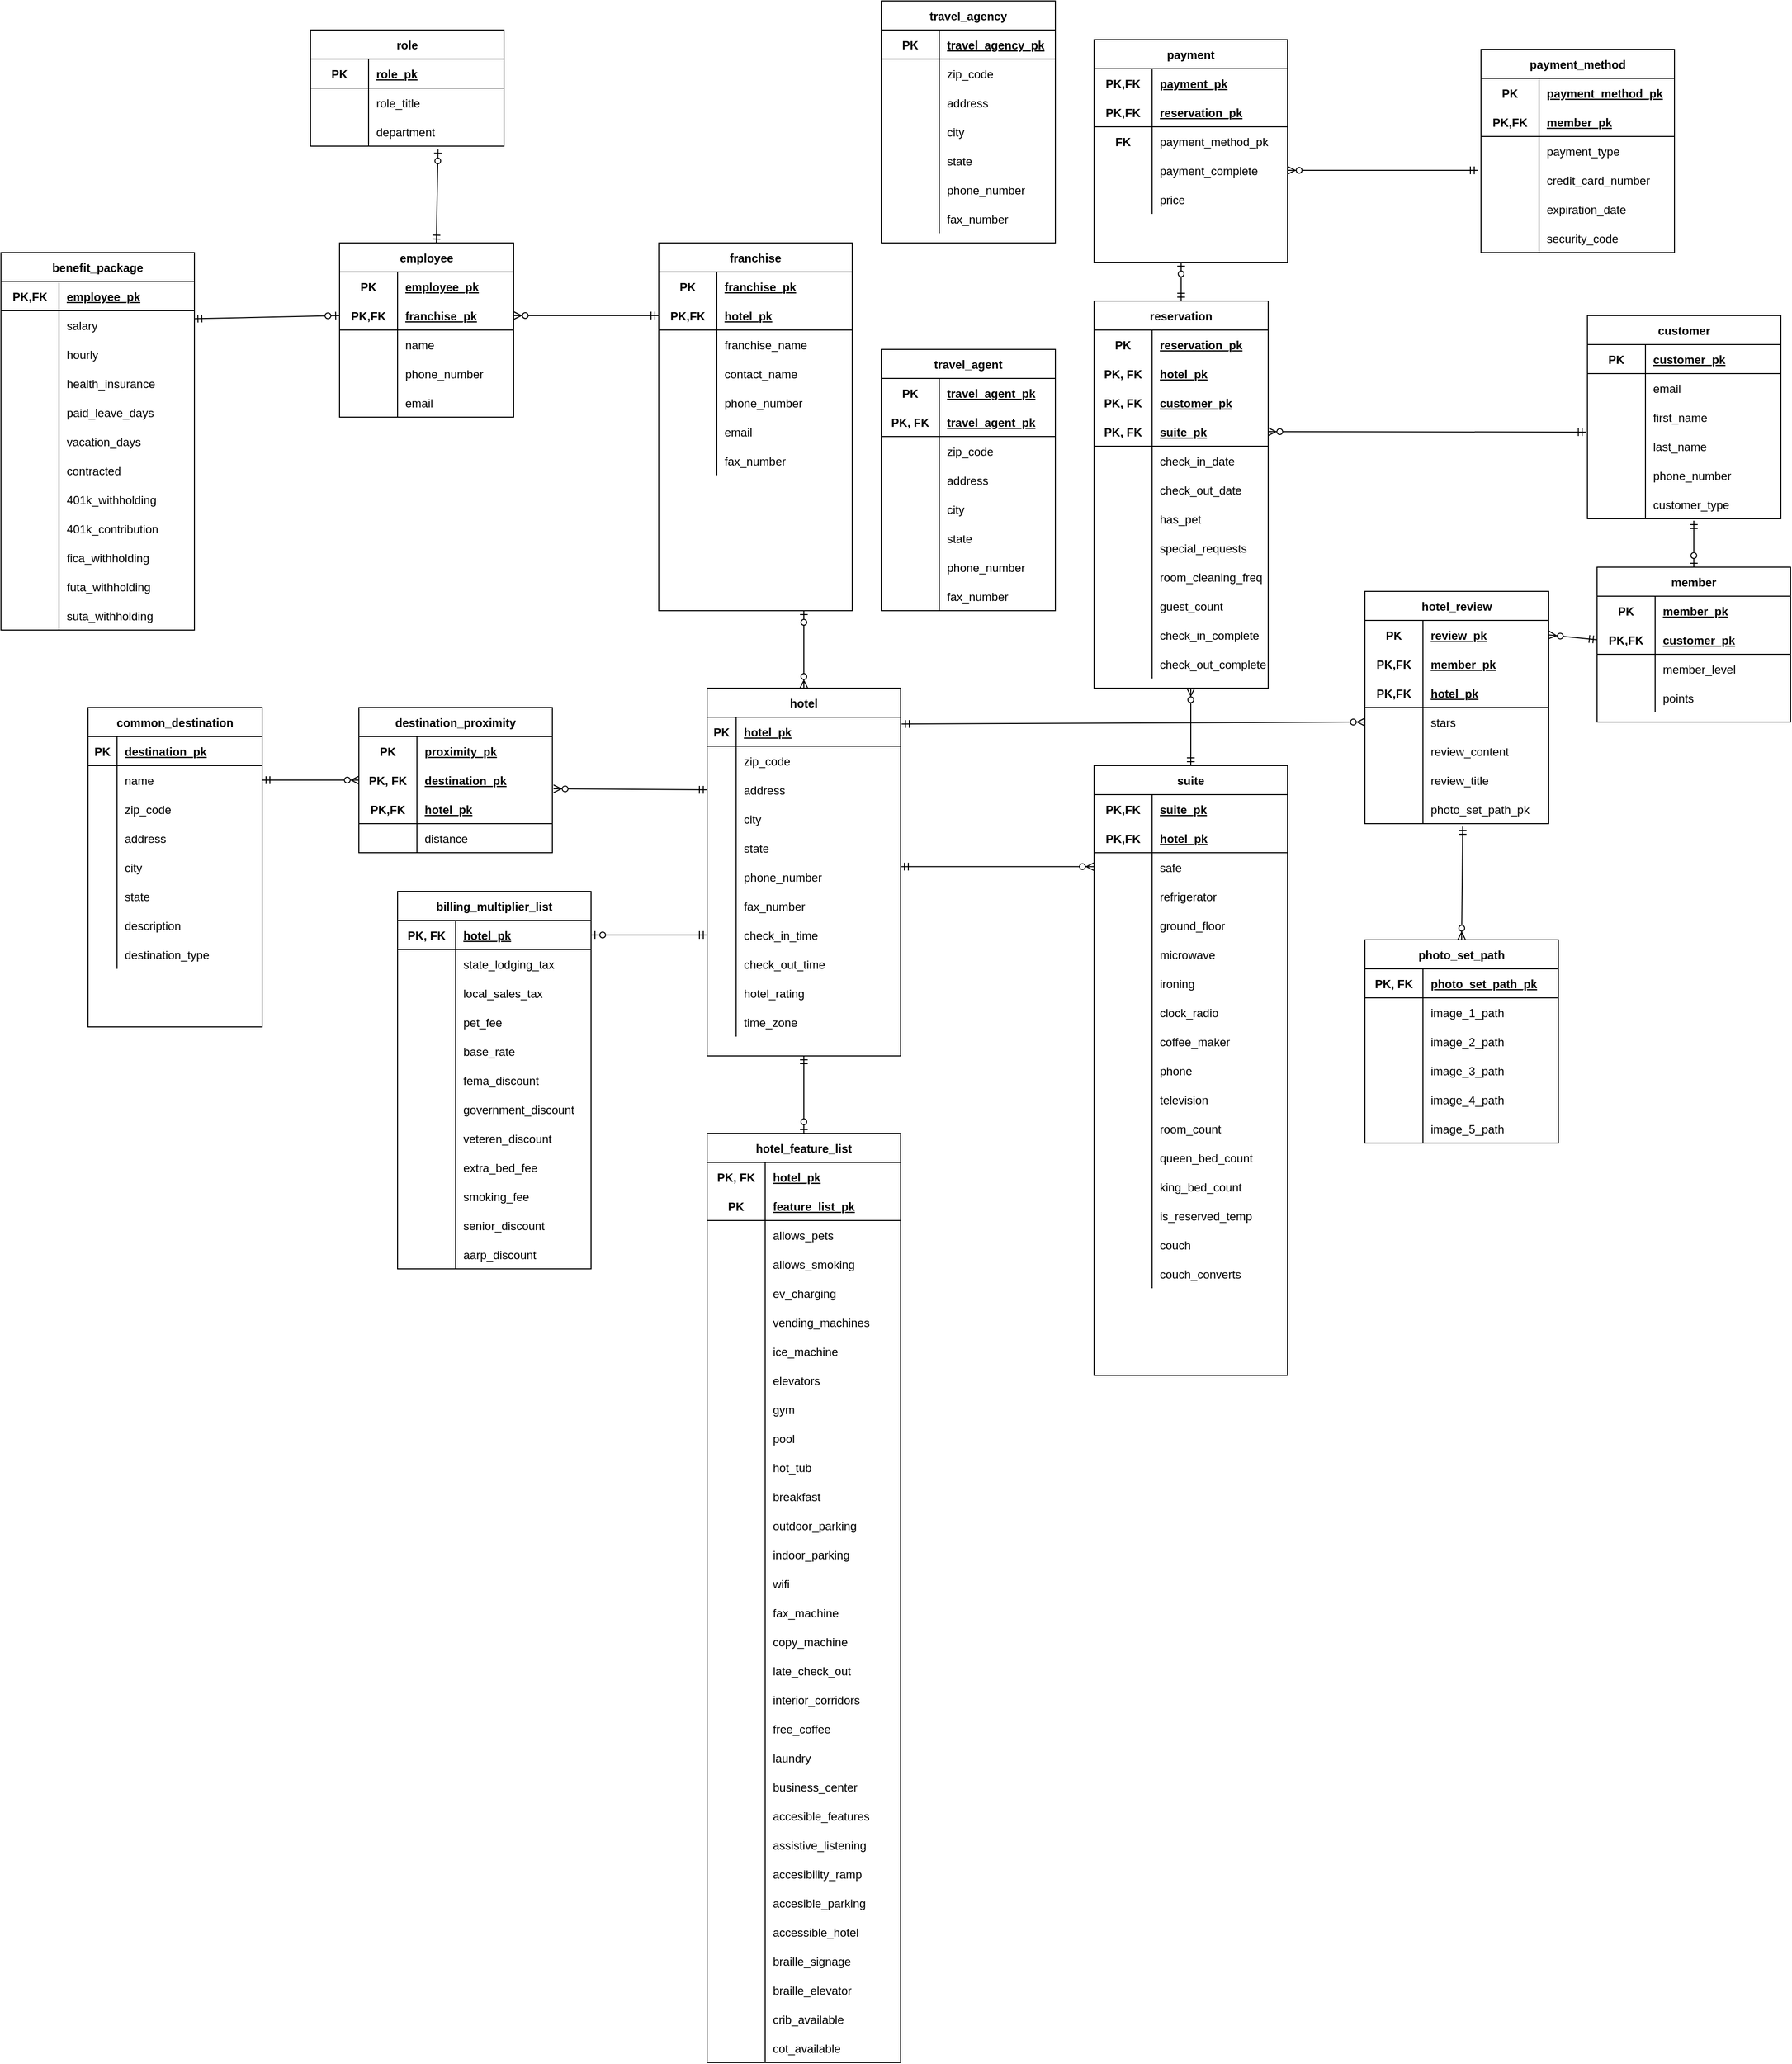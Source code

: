<mxfile version="20.5.1" type="github">
  <diagram id="XGjmdwVnlPlz0lQMffJo" name="Page-1">
    <mxGraphModel dx="2272" dy="1805" grid="1" gridSize="10" guides="1" tooltips="1" connect="1" arrows="1" fold="1" page="1" pageScale="1" pageWidth="850" pageHeight="1100" math="0" shadow="0">
      <root>
        <mxCell id="0" />
        <mxCell id="1" parent="0" />
        <mxCell id="h21VLm2feUTzPBMsNOdG-1" value="hotel" style="shape=table;startSize=30;container=1;collapsible=1;childLayout=tableLayout;fixedRows=1;rowLines=0;fontStyle=1;align=center;resizeLast=1;" parent="1" vertex="1">
          <mxGeometry x="200" y="260" width="200" height="380" as="geometry" />
        </mxCell>
        <mxCell id="h21VLm2feUTzPBMsNOdG-2" value="" style="shape=tableRow;horizontal=0;startSize=0;swimlaneHead=0;swimlaneBody=0;fillColor=none;collapsible=0;dropTarget=0;points=[[0,0.5],[1,0.5]];portConstraint=eastwest;top=0;left=0;right=0;bottom=1;" parent="h21VLm2feUTzPBMsNOdG-1" vertex="1">
          <mxGeometry y="30" width="200" height="30" as="geometry" />
        </mxCell>
        <mxCell id="h21VLm2feUTzPBMsNOdG-3" value="PK" style="shape=partialRectangle;connectable=0;fillColor=none;top=0;left=0;bottom=0;right=0;fontStyle=1;overflow=hidden;" parent="h21VLm2feUTzPBMsNOdG-2" vertex="1">
          <mxGeometry width="30" height="30" as="geometry">
            <mxRectangle width="30" height="30" as="alternateBounds" />
          </mxGeometry>
        </mxCell>
        <mxCell id="h21VLm2feUTzPBMsNOdG-4" value="hotel_pk" style="shape=partialRectangle;connectable=0;fillColor=none;top=0;left=0;bottom=0;right=0;align=left;spacingLeft=6;fontStyle=5;overflow=hidden;" parent="h21VLm2feUTzPBMsNOdG-2" vertex="1">
          <mxGeometry x="30" width="170" height="30" as="geometry">
            <mxRectangle width="170" height="30" as="alternateBounds" />
          </mxGeometry>
        </mxCell>
        <mxCell id="h21VLm2feUTzPBMsNOdG-5" value="" style="shape=tableRow;horizontal=0;startSize=0;swimlaneHead=0;swimlaneBody=0;fillColor=none;collapsible=0;dropTarget=0;points=[[0,0.5],[1,0.5]];portConstraint=eastwest;top=0;left=0;right=0;bottom=0;" parent="h21VLm2feUTzPBMsNOdG-1" vertex="1">
          <mxGeometry y="60" width="200" height="30" as="geometry" />
        </mxCell>
        <mxCell id="h21VLm2feUTzPBMsNOdG-6" value="" style="shape=partialRectangle;connectable=0;fillColor=none;top=0;left=0;bottom=0;right=0;editable=1;overflow=hidden;" parent="h21VLm2feUTzPBMsNOdG-5" vertex="1">
          <mxGeometry width="30" height="30" as="geometry">
            <mxRectangle width="30" height="30" as="alternateBounds" />
          </mxGeometry>
        </mxCell>
        <mxCell id="h21VLm2feUTzPBMsNOdG-7" value="zip_code" style="shape=partialRectangle;connectable=0;fillColor=none;top=0;left=0;bottom=0;right=0;align=left;spacingLeft=6;overflow=hidden;" parent="h21VLm2feUTzPBMsNOdG-5" vertex="1">
          <mxGeometry x="30" width="170" height="30" as="geometry">
            <mxRectangle width="170" height="30" as="alternateBounds" />
          </mxGeometry>
        </mxCell>
        <mxCell id="h21VLm2feUTzPBMsNOdG-8" value="" style="shape=tableRow;horizontal=0;startSize=0;swimlaneHead=0;swimlaneBody=0;fillColor=none;collapsible=0;dropTarget=0;points=[[0,0.5],[1,0.5]];portConstraint=eastwest;top=0;left=0;right=0;bottom=0;" parent="h21VLm2feUTzPBMsNOdG-1" vertex="1">
          <mxGeometry y="90" width="200" height="30" as="geometry" />
        </mxCell>
        <mxCell id="h21VLm2feUTzPBMsNOdG-9" value="" style="shape=partialRectangle;connectable=0;fillColor=none;top=0;left=0;bottom=0;right=0;editable=1;overflow=hidden;" parent="h21VLm2feUTzPBMsNOdG-8" vertex="1">
          <mxGeometry width="30" height="30" as="geometry">
            <mxRectangle width="30" height="30" as="alternateBounds" />
          </mxGeometry>
        </mxCell>
        <mxCell id="h21VLm2feUTzPBMsNOdG-10" value="address" style="shape=partialRectangle;connectable=0;fillColor=none;top=0;left=0;bottom=0;right=0;align=left;spacingLeft=6;overflow=hidden;" parent="h21VLm2feUTzPBMsNOdG-8" vertex="1">
          <mxGeometry x="30" width="170" height="30" as="geometry">
            <mxRectangle width="170" height="30" as="alternateBounds" />
          </mxGeometry>
        </mxCell>
        <mxCell id="h21VLm2feUTzPBMsNOdG-11" value="" style="shape=tableRow;horizontal=0;startSize=0;swimlaneHead=0;swimlaneBody=0;fillColor=none;collapsible=0;dropTarget=0;points=[[0,0.5],[1,0.5]];portConstraint=eastwest;top=0;left=0;right=0;bottom=0;" parent="h21VLm2feUTzPBMsNOdG-1" vertex="1">
          <mxGeometry y="120" width="200" height="30" as="geometry" />
        </mxCell>
        <mxCell id="h21VLm2feUTzPBMsNOdG-12" value="" style="shape=partialRectangle;connectable=0;fillColor=none;top=0;left=0;bottom=0;right=0;editable=1;overflow=hidden;" parent="h21VLm2feUTzPBMsNOdG-11" vertex="1">
          <mxGeometry width="30" height="30" as="geometry">
            <mxRectangle width="30" height="30" as="alternateBounds" />
          </mxGeometry>
        </mxCell>
        <mxCell id="h21VLm2feUTzPBMsNOdG-13" value="city" style="shape=partialRectangle;connectable=0;fillColor=none;top=0;left=0;bottom=0;right=0;align=left;spacingLeft=6;overflow=hidden;" parent="h21VLm2feUTzPBMsNOdG-11" vertex="1">
          <mxGeometry x="30" width="170" height="30" as="geometry">
            <mxRectangle width="170" height="30" as="alternateBounds" />
          </mxGeometry>
        </mxCell>
        <mxCell id="XIElBmc40vSbAB23oQv2-8" value="" style="shape=tableRow;horizontal=0;startSize=0;swimlaneHead=0;swimlaneBody=0;fillColor=none;collapsible=0;dropTarget=0;points=[[0,0.5],[1,0.5]];portConstraint=eastwest;top=0;left=0;right=0;bottom=0;" parent="h21VLm2feUTzPBMsNOdG-1" vertex="1">
          <mxGeometry y="150" width="200" height="30" as="geometry" />
        </mxCell>
        <mxCell id="XIElBmc40vSbAB23oQv2-9" value="" style="shape=partialRectangle;connectable=0;fillColor=none;top=0;left=0;bottom=0;right=0;fontStyle=0;overflow=hidden;" parent="XIElBmc40vSbAB23oQv2-8" vertex="1">
          <mxGeometry width="30" height="30" as="geometry">
            <mxRectangle width="30" height="30" as="alternateBounds" />
          </mxGeometry>
        </mxCell>
        <mxCell id="XIElBmc40vSbAB23oQv2-10" value="state" style="shape=partialRectangle;connectable=0;fillColor=none;top=0;left=0;bottom=0;right=0;align=left;spacingLeft=6;fontStyle=0;overflow=hidden;" parent="XIElBmc40vSbAB23oQv2-8" vertex="1">
          <mxGeometry x="30" width="170" height="30" as="geometry">
            <mxRectangle width="170" height="30" as="alternateBounds" />
          </mxGeometry>
        </mxCell>
        <mxCell id="XIElBmc40vSbAB23oQv2-138" value="" style="shape=tableRow;horizontal=0;startSize=0;swimlaneHead=0;swimlaneBody=0;fillColor=none;collapsible=0;dropTarget=0;points=[[0,0.5],[1,0.5]];portConstraint=eastwest;top=0;left=0;right=0;bottom=0;" parent="h21VLm2feUTzPBMsNOdG-1" vertex="1">
          <mxGeometry y="180" width="200" height="30" as="geometry" />
        </mxCell>
        <mxCell id="XIElBmc40vSbAB23oQv2-139" value="" style="shape=partialRectangle;connectable=0;fillColor=none;top=0;left=0;bottom=0;right=0;fontStyle=0;overflow=hidden;" parent="XIElBmc40vSbAB23oQv2-138" vertex="1">
          <mxGeometry width="30" height="30" as="geometry">
            <mxRectangle width="30" height="30" as="alternateBounds" />
          </mxGeometry>
        </mxCell>
        <mxCell id="XIElBmc40vSbAB23oQv2-140" value="phone_number" style="shape=partialRectangle;connectable=0;fillColor=none;top=0;left=0;bottom=0;right=0;align=left;spacingLeft=6;fontStyle=0;overflow=hidden;" parent="XIElBmc40vSbAB23oQv2-138" vertex="1">
          <mxGeometry x="30" width="170" height="30" as="geometry">
            <mxRectangle width="170" height="30" as="alternateBounds" />
          </mxGeometry>
        </mxCell>
        <mxCell id="XIElBmc40vSbAB23oQv2-142" value="" style="shape=tableRow;horizontal=0;startSize=0;swimlaneHead=0;swimlaneBody=0;fillColor=none;collapsible=0;dropTarget=0;points=[[0,0.5],[1,0.5]];portConstraint=eastwest;top=0;left=0;right=0;bottom=0;" parent="h21VLm2feUTzPBMsNOdG-1" vertex="1">
          <mxGeometry y="210" width="200" height="30" as="geometry" />
        </mxCell>
        <mxCell id="XIElBmc40vSbAB23oQv2-143" value="" style="shape=partialRectangle;connectable=0;fillColor=none;top=0;left=0;bottom=0;right=0;fontStyle=0;overflow=hidden;" parent="XIElBmc40vSbAB23oQv2-142" vertex="1">
          <mxGeometry width="30" height="30" as="geometry">
            <mxRectangle width="30" height="30" as="alternateBounds" />
          </mxGeometry>
        </mxCell>
        <mxCell id="XIElBmc40vSbAB23oQv2-144" value="fax_number" style="shape=partialRectangle;connectable=0;fillColor=none;top=0;left=0;bottom=0;right=0;align=left;spacingLeft=6;fontStyle=0;overflow=hidden;" parent="XIElBmc40vSbAB23oQv2-142" vertex="1">
          <mxGeometry x="30" width="170" height="30" as="geometry">
            <mxRectangle width="170" height="30" as="alternateBounds" />
          </mxGeometry>
        </mxCell>
        <mxCell id="XIElBmc40vSbAB23oQv2-146" value="" style="shape=tableRow;horizontal=0;startSize=0;swimlaneHead=0;swimlaneBody=0;fillColor=none;collapsible=0;dropTarget=0;points=[[0,0.5],[1,0.5]];portConstraint=eastwest;top=0;left=0;right=0;bottom=0;" parent="h21VLm2feUTzPBMsNOdG-1" vertex="1">
          <mxGeometry y="240" width="200" height="30" as="geometry" />
        </mxCell>
        <mxCell id="XIElBmc40vSbAB23oQv2-147" value="" style="shape=partialRectangle;connectable=0;fillColor=none;top=0;left=0;bottom=0;right=0;fontStyle=0;overflow=hidden;" parent="XIElBmc40vSbAB23oQv2-146" vertex="1">
          <mxGeometry width="30" height="30" as="geometry">
            <mxRectangle width="30" height="30" as="alternateBounds" />
          </mxGeometry>
        </mxCell>
        <mxCell id="XIElBmc40vSbAB23oQv2-148" value="check_in_time" style="shape=partialRectangle;connectable=0;fillColor=none;top=0;left=0;bottom=0;right=0;align=left;spacingLeft=6;fontStyle=0;overflow=hidden;" parent="XIElBmc40vSbAB23oQv2-146" vertex="1">
          <mxGeometry x="30" width="170" height="30" as="geometry">
            <mxRectangle width="170" height="30" as="alternateBounds" />
          </mxGeometry>
        </mxCell>
        <mxCell id="XIElBmc40vSbAB23oQv2-150" value="" style="shape=tableRow;horizontal=0;startSize=0;swimlaneHead=0;swimlaneBody=0;fillColor=none;collapsible=0;dropTarget=0;points=[[0,0.5],[1,0.5]];portConstraint=eastwest;top=0;left=0;right=0;bottom=0;" parent="h21VLm2feUTzPBMsNOdG-1" vertex="1">
          <mxGeometry y="270" width="200" height="30" as="geometry" />
        </mxCell>
        <mxCell id="XIElBmc40vSbAB23oQv2-151" value="" style="shape=partialRectangle;connectable=0;fillColor=none;top=0;left=0;bottom=0;right=0;fontStyle=0;overflow=hidden;" parent="XIElBmc40vSbAB23oQv2-150" vertex="1">
          <mxGeometry width="30" height="30" as="geometry">
            <mxRectangle width="30" height="30" as="alternateBounds" />
          </mxGeometry>
        </mxCell>
        <mxCell id="XIElBmc40vSbAB23oQv2-152" value="check_out_time" style="shape=partialRectangle;connectable=0;fillColor=none;top=0;left=0;bottom=0;right=0;align=left;spacingLeft=6;fontStyle=0;overflow=hidden;" parent="XIElBmc40vSbAB23oQv2-150" vertex="1">
          <mxGeometry x="30" width="170" height="30" as="geometry">
            <mxRectangle width="170" height="30" as="alternateBounds" />
          </mxGeometry>
        </mxCell>
        <mxCell id="jH6IHSOIxSy2e1CCSNJc-301" value="" style="shape=tableRow;horizontal=0;startSize=0;swimlaneHead=0;swimlaneBody=0;fillColor=none;collapsible=0;dropTarget=0;points=[[0,0.5],[1,0.5]];portConstraint=eastwest;top=0;left=0;right=0;bottom=0;" parent="h21VLm2feUTzPBMsNOdG-1" vertex="1">
          <mxGeometry y="300" width="200" height="30" as="geometry" />
        </mxCell>
        <mxCell id="jH6IHSOIxSy2e1CCSNJc-302" value="" style="shape=partialRectangle;connectable=0;fillColor=none;top=0;left=0;bottom=0;right=0;editable=1;overflow=hidden;" parent="jH6IHSOIxSy2e1CCSNJc-301" vertex="1">
          <mxGeometry width="30" height="30" as="geometry">
            <mxRectangle width="30" height="30" as="alternateBounds" />
          </mxGeometry>
        </mxCell>
        <mxCell id="jH6IHSOIxSy2e1CCSNJc-303" value="hotel_rating" style="shape=partialRectangle;connectable=0;fillColor=none;top=0;left=0;bottom=0;right=0;align=left;spacingLeft=6;overflow=hidden;" parent="jH6IHSOIxSy2e1CCSNJc-301" vertex="1">
          <mxGeometry x="30" width="170" height="30" as="geometry">
            <mxRectangle width="170" height="30" as="alternateBounds" />
          </mxGeometry>
        </mxCell>
        <mxCell id="RJeEqmobT1OtXCJbOVp8-2" value="" style="shape=tableRow;horizontal=0;startSize=0;swimlaneHead=0;swimlaneBody=0;fillColor=none;collapsible=0;dropTarget=0;points=[[0,0.5],[1,0.5]];portConstraint=eastwest;top=0;left=0;right=0;bottom=0;" parent="h21VLm2feUTzPBMsNOdG-1" vertex="1">
          <mxGeometry y="330" width="200" height="30" as="geometry" />
        </mxCell>
        <mxCell id="RJeEqmobT1OtXCJbOVp8-3" value="" style="shape=partialRectangle;connectable=0;fillColor=none;top=0;left=0;bottom=0;right=0;editable=1;overflow=hidden;" parent="RJeEqmobT1OtXCJbOVp8-2" vertex="1">
          <mxGeometry width="30" height="30" as="geometry">
            <mxRectangle width="30" height="30" as="alternateBounds" />
          </mxGeometry>
        </mxCell>
        <mxCell id="RJeEqmobT1OtXCJbOVp8-4" value="time_zone" style="shape=partialRectangle;connectable=0;fillColor=none;top=0;left=0;bottom=0;right=0;align=left;spacingLeft=6;overflow=hidden;" parent="RJeEqmobT1OtXCJbOVp8-2" vertex="1">
          <mxGeometry x="30" width="170" height="30" as="geometry">
            <mxRectangle width="170" height="30" as="alternateBounds" />
          </mxGeometry>
        </mxCell>
        <mxCell id="0qKdnnkGpKYgb4l4OPpx-2" value="" style="fontSize=12;html=1;endArrow=ERzeroToMany;startArrow=ERmandOne;rounded=0;exitX=1;exitY=0.5;exitDx=0;exitDy=0;entryX=0;entryY=0.5;entryDx=0;entryDy=0;" parent="1" edge="1">
          <mxGeometry width="100" height="100" relative="1" as="geometry">
            <mxPoint x="400" y="444.41" as="sourcePoint" />
            <mxPoint x="600" y="444.41" as="targetPoint" />
          </mxGeometry>
        </mxCell>
        <mxCell id="XIElBmc40vSbAB23oQv2-62" value="" style="fontSize=12;html=1;endArrow=ERzeroToMany;startArrow=ERmandOne;rounded=0;exitX=0.5;exitY=0;exitDx=0;exitDy=0;" parent="1" edge="1">
          <mxGeometry width="100" height="100" relative="1" as="geometry">
            <mxPoint x="700" y="340" as="sourcePoint" />
            <mxPoint x="700" y="260" as="targetPoint" />
          </mxGeometry>
        </mxCell>
        <mxCell id="XIElBmc40vSbAB23oQv2-73" value="customer" style="shape=table;startSize=30;container=1;collapsible=1;childLayout=tableLayout;fixedRows=1;rowLines=0;fontStyle=1;align=center;resizeLast=1;" parent="1" vertex="1">
          <mxGeometry x="1110" y="-125" width="200" height="210" as="geometry" />
        </mxCell>
        <mxCell id="XIElBmc40vSbAB23oQv2-74" value="" style="shape=tableRow;horizontal=0;startSize=0;swimlaneHead=0;swimlaneBody=0;fillColor=none;collapsible=0;dropTarget=0;points=[[0,0.5],[1,0.5]];portConstraint=eastwest;top=0;left=0;right=0;bottom=1;" parent="XIElBmc40vSbAB23oQv2-73" vertex="1">
          <mxGeometry y="30" width="200" height="30" as="geometry" />
        </mxCell>
        <mxCell id="XIElBmc40vSbAB23oQv2-75" value="PK" style="shape=partialRectangle;connectable=0;fillColor=none;top=0;left=0;bottom=0;right=0;fontStyle=1;overflow=hidden;" parent="XIElBmc40vSbAB23oQv2-74" vertex="1">
          <mxGeometry width="60" height="30" as="geometry">
            <mxRectangle width="60" height="30" as="alternateBounds" />
          </mxGeometry>
        </mxCell>
        <mxCell id="XIElBmc40vSbAB23oQv2-76" value="customer_pk" style="shape=partialRectangle;connectable=0;fillColor=none;top=0;left=0;bottom=0;right=0;align=left;spacingLeft=6;fontStyle=5;overflow=hidden;" parent="XIElBmc40vSbAB23oQv2-74" vertex="1">
          <mxGeometry x="60" width="140" height="30" as="geometry">
            <mxRectangle width="140" height="30" as="alternateBounds" />
          </mxGeometry>
        </mxCell>
        <mxCell id="XIElBmc40vSbAB23oQv2-77" value="" style="shape=tableRow;horizontal=0;startSize=0;swimlaneHead=0;swimlaneBody=0;fillColor=none;collapsible=0;dropTarget=0;points=[[0,0.5],[1,0.5]];portConstraint=eastwest;top=0;left=0;right=0;bottom=0;" parent="XIElBmc40vSbAB23oQv2-73" vertex="1">
          <mxGeometry y="60" width="200" height="30" as="geometry" />
        </mxCell>
        <mxCell id="XIElBmc40vSbAB23oQv2-78" value="" style="shape=partialRectangle;connectable=0;fillColor=none;top=0;left=0;bottom=0;right=0;editable=1;overflow=hidden;" parent="XIElBmc40vSbAB23oQv2-77" vertex="1">
          <mxGeometry width="60" height="30" as="geometry">
            <mxRectangle width="60" height="30" as="alternateBounds" />
          </mxGeometry>
        </mxCell>
        <mxCell id="XIElBmc40vSbAB23oQv2-79" value="email" style="shape=partialRectangle;connectable=0;fillColor=none;top=0;left=0;bottom=0;right=0;align=left;spacingLeft=6;overflow=hidden;" parent="XIElBmc40vSbAB23oQv2-77" vertex="1">
          <mxGeometry x="60" width="140" height="30" as="geometry">
            <mxRectangle width="140" height="30" as="alternateBounds" />
          </mxGeometry>
        </mxCell>
        <mxCell id="XIElBmc40vSbAB23oQv2-80" value="" style="shape=tableRow;horizontal=0;startSize=0;swimlaneHead=0;swimlaneBody=0;fillColor=none;collapsible=0;dropTarget=0;points=[[0,0.5],[1,0.5]];portConstraint=eastwest;top=0;left=0;right=0;bottom=0;" parent="XIElBmc40vSbAB23oQv2-73" vertex="1">
          <mxGeometry y="90" width="200" height="30" as="geometry" />
        </mxCell>
        <mxCell id="XIElBmc40vSbAB23oQv2-81" value="" style="shape=partialRectangle;connectable=0;fillColor=none;top=0;left=0;bottom=0;right=0;editable=1;overflow=hidden;" parent="XIElBmc40vSbAB23oQv2-80" vertex="1">
          <mxGeometry width="60" height="30" as="geometry">
            <mxRectangle width="60" height="30" as="alternateBounds" />
          </mxGeometry>
        </mxCell>
        <mxCell id="XIElBmc40vSbAB23oQv2-82" value="first_name" style="shape=partialRectangle;connectable=0;fillColor=none;top=0;left=0;bottom=0;right=0;align=left;spacingLeft=6;overflow=hidden;" parent="XIElBmc40vSbAB23oQv2-80" vertex="1">
          <mxGeometry x="60" width="140" height="30" as="geometry">
            <mxRectangle width="140" height="30" as="alternateBounds" />
          </mxGeometry>
        </mxCell>
        <mxCell id="XIElBmc40vSbAB23oQv2-83" value="" style="shape=tableRow;horizontal=0;startSize=0;swimlaneHead=0;swimlaneBody=0;fillColor=none;collapsible=0;dropTarget=0;points=[[0,0.5],[1,0.5]];portConstraint=eastwest;top=0;left=0;right=0;bottom=0;" parent="XIElBmc40vSbAB23oQv2-73" vertex="1">
          <mxGeometry y="120" width="200" height="30" as="geometry" />
        </mxCell>
        <mxCell id="XIElBmc40vSbAB23oQv2-84" value="" style="shape=partialRectangle;connectable=0;fillColor=none;top=0;left=0;bottom=0;right=0;editable=1;overflow=hidden;" parent="XIElBmc40vSbAB23oQv2-83" vertex="1">
          <mxGeometry width="60" height="30" as="geometry">
            <mxRectangle width="60" height="30" as="alternateBounds" />
          </mxGeometry>
        </mxCell>
        <mxCell id="XIElBmc40vSbAB23oQv2-85" value="last_name" style="shape=partialRectangle;connectable=0;fillColor=none;top=0;left=0;bottom=0;right=0;align=left;spacingLeft=6;overflow=hidden;" parent="XIElBmc40vSbAB23oQv2-83" vertex="1">
          <mxGeometry x="60" width="140" height="30" as="geometry">
            <mxRectangle width="140" height="30" as="alternateBounds" />
          </mxGeometry>
        </mxCell>
        <mxCell id="XIElBmc40vSbAB23oQv2-168" value="" style="shape=tableRow;horizontal=0;startSize=0;swimlaneHead=0;swimlaneBody=0;fillColor=none;collapsible=0;dropTarget=0;points=[[0,0.5],[1,0.5]];portConstraint=eastwest;top=0;left=0;right=0;bottom=0;" parent="XIElBmc40vSbAB23oQv2-73" vertex="1">
          <mxGeometry y="150" width="200" height="30" as="geometry" />
        </mxCell>
        <mxCell id="XIElBmc40vSbAB23oQv2-169" value="" style="shape=partialRectangle;connectable=0;fillColor=none;top=0;left=0;bottom=0;right=0;fontStyle=0;overflow=hidden;" parent="XIElBmc40vSbAB23oQv2-168" vertex="1">
          <mxGeometry width="60" height="30" as="geometry">
            <mxRectangle width="60" height="30" as="alternateBounds" />
          </mxGeometry>
        </mxCell>
        <mxCell id="XIElBmc40vSbAB23oQv2-170" value="phone_number" style="shape=partialRectangle;connectable=0;fillColor=none;top=0;left=0;bottom=0;right=0;align=left;spacingLeft=6;fontStyle=0;overflow=hidden;" parent="XIElBmc40vSbAB23oQv2-168" vertex="1">
          <mxGeometry x="60" width="140" height="30" as="geometry">
            <mxRectangle width="140" height="30" as="alternateBounds" />
          </mxGeometry>
        </mxCell>
        <mxCell id="jH6IHSOIxSy2e1CCSNJc-2" value="" style="shape=tableRow;horizontal=0;startSize=0;swimlaneHead=0;swimlaneBody=0;fillColor=none;collapsible=0;dropTarget=0;points=[[0,0.5],[1,0.5]];portConstraint=eastwest;top=0;left=0;right=0;bottom=0;" parent="XIElBmc40vSbAB23oQv2-73" vertex="1">
          <mxGeometry y="180" width="200" height="30" as="geometry" />
        </mxCell>
        <mxCell id="jH6IHSOIxSy2e1CCSNJc-3" value="" style="shape=partialRectangle;connectable=0;fillColor=none;top=0;left=0;bottom=0;right=0;editable=1;overflow=hidden;" parent="jH6IHSOIxSy2e1CCSNJc-2" vertex="1">
          <mxGeometry width="60" height="30" as="geometry">
            <mxRectangle width="60" height="30" as="alternateBounds" />
          </mxGeometry>
        </mxCell>
        <mxCell id="jH6IHSOIxSy2e1CCSNJc-4" value="customer_type" style="shape=partialRectangle;connectable=0;fillColor=none;top=0;left=0;bottom=0;right=0;align=left;spacingLeft=6;overflow=hidden;" parent="jH6IHSOIxSy2e1CCSNJc-2" vertex="1">
          <mxGeometry x="60" width="140" height="30" as="geometry">
            <mxRectangle width="140" height="30" as="alternateBounds" />
          </mxGeometry>
        </mxCell>
        <mxCell id="XIElBmc40vSbAB23oQv2-171" value="common_destination" style="shape=table;startSize=30;container=1;collapsible=1;childLayout=tableLayout;fixedRows=1;rowLines=0;fontStyle=1;align=center;resizeLast=1;" parent="1" vertex="1">
          <mxGeometry x="-440" y="280" width="180" height="330" as="geometry" />
        </mxCell>
        <mxCell id="XIElBmc40vSbAB23oQv2-172" value="" style="shape=tableRow;horizontal=0;startSize=0;swimlaneHead=0;swimlaneBody=0;fillColor=none;collapsible=0;dropTarget=0;points=[[0,0.5],[1,0.5]];portConstraint=eastwest;top=0;left=0;right=0;bottom=1;" parent="XIElBmc40vSbAB23oQv2-171" vertex="1">
          <mxGeometry y="30" width="180" height="30" as="geometry" />
        </mxCell>
        <mxCell id="XIElBmc40vSbAB23oQv2-173" value="PK" style="shape=partialRectangle;connectable=0;fillColor=none;top=0;left=0;bottom=0;right=0;fontStyle=1;overflow=hidden;" parent="XIElBmc40vSbAB23oQv2-172" vertex="1">
          <mxGeometry width="30" height="30" as="geometry">
            <mxRectangle width="30" height="30" as="alternateBounds" />
          </mxGeometry>
        </mxCell>
        <mxCell id="XIElBmc40vSbAB23oQv2-174" value="destination_pk" style="shape=partialRectangle;connectable=0;fillColor=none;top=0;left=0;bottom=0;right=0;align=left;spacingLeft=6;fontStyle=5;overflow=hidden;" parent="XIElBmc40vSbAB23oQv2-172" vertex="1">
          <mxGeometry x="30" width="150" height="30" as="geometry">
            <mxRectangle width="150" height="30" as="alternateBounds" />
          </mxGeometry>
        </mxCell>
        <mxCell id="XIElBmc40vSbAB23oQv2-175" value="" style="shape=tableRow;horizontal=0;startSize=0;swimlaneHead=0;swimlaneBody=0;fillColor=none;collapsible=0;dropTarget=0;points=[[0,0.5],[1,0.5]];portConstraint=eastwest;top=0;left=0;right=0;bottom=0;" parent="XIElBmc40vSbAB23oQv2-171" vertex="1">
          <mxGeometry y="60" width="180" height="30" as="geometry" />
        </mxCell>
        <mxCell id="XIElBmc40vSbAB23oQv2-176" value="" style="shape=partialRectangle;connectable=0;fillColor=none;top=0;left=0;bottom=0;right=0;editable=1;overflow=hidden;" parent="XIElBmc40vSbAB23oQv2-175" vertex="1">
          <mxGeometry width="30" height="30" as="geometry">
            <mxRectangle width="30" height="30" as="alternateBounds" />
          </mxGeometry>
        </mxCell>
        <mxCell id="XIElBmc40vSbAB23oQv2-177" value="name" style="shape=partialRectangle;connectable=0;fillColor=none;top=0;left=0;bottom=0;right=0;align=left;spacingLeft=6;overflow=hidden;" parent="XIElBmc40vSbAB23oQv2-175" vertex="1">
          <mxGeometry x="30" width="150" height="30" as="geometry">
            <mxRectangle width="150" height="30" as="alternateBounds" />
          </mxGeometry>
        </mxCell>
        <mxCell id="XIElBmc40vSbAB23oQv2-178" value="" style="shape=tableRow;horizontal=0;startSize=0;swimlaneHead=0;swimlaneBody=0;fillColor=none;collapsible=0;dropTarget=0;points=[[0,0.5],[1,0.5]];portConstraint=eastwest;top=0;left=0;right=0;bottom=0;" parent="XIElBmc40vSbAB23oQv2-171" vertex="1">
          <mxGeometry y="90" width="180" height="30" as="geometry" />
        </mxCell>
        <mxCell id="XIElBmc40vSbAB23oQv2-179" value="" style="shape=partialRectangle;connectable=0;fillColor=none;top=0;left=0;bottom=0;right=0;editable=1;overflow=hidden;" parent="XIElBmc40vSbAB23oQv2-178" vertex="1">
          <mxGeometry width="30" height="30" as="geometry">
            <mxRectangle width="30" height="30" as="alternateBounds" />
          </mxGeometry>
        </mxCell>
        <mxCell id="XIElBmc40vSbAB23oQv2-180" value="zip_code" style="shape=partialRectangle;connectable=0;fillColor=none;top=0;left=0;bottom=0;right=0;align=left;spacingLeft=6;overflow=hidden;" parent="XIElBmc40vSbAB23oQv2-178" vertex="1">
          <mxGeometry x="30" width="150" height="30" as="geometry">
            <mxRectangle width="150" height="30" as="alternateBounds" />
          </mxGeometry>
        </mxCell>
        <mxCell id="XIElBmc40vSbAB23oQv2-181" value="" style="shape=tableRow;horizontal=0;startSize=0;swimlaneHead=0;swimlaneBody=0;fillColor=none;collapsible=0;dropTarget=0;points=[[0,0.5],[1,0.5]];portConstraint=eastwest;top=0;left=0;right=0;bottom=0;" parent="XIElBmc40vSbAB23oQv2-171" vertex="1">
          <mxGeometry y="120" width="180" height="30" as="geometry" />
        </mxCell>
        <mxCell id="XIElBmc40vSbAB23oQv2-182" value="" style="shape=partialRectangle;connectable=0;fillColor=none;top=0;left=0;bottom=0;right=0;editable=1;overflow=hidden;" parent="XIElBmc40vSbAB23oQv2-181" vertex="1">
          <mxGeometry width="30" height="30" as="geometry">
            <mxRectangle width="30" height="30" as="alternateBounds" />
          </mxGeometry>
        </mxCell>
        <mxCell id="XIElBmc40vSbAB23oQv2-183" value="address" style="shape=partialRectangle;connectable=0;fillColor=none;top=0;left=0;bottom=0;right=0;align=left;spacingLeft=6;overflow=hidden;" parent="XIElBmc40vSbAB23oQv2-181" vertex="1">
          <mxGeometry x="30" width="150" height="30" as="geometry">
            <mxRectangle width="150" height="30" as="alternateBounds" />
          </mxGeometry>
        </mxCell>
        <mxCell id="tXjBMc9542_s-xLGoHSh-78" value="" style="shape=tableRow;horizontal=0;startSize=0;swimlaneHead=0;swimlaneBody=0;fillColor=none;collapsible=0;dropTarget=0;points=[[0,0.5],[1,0.5]];portConstraint=eastwest;top=0;left=0;right=0;bottom=0;" parent="XIElBmc40vSbAB23oQv2-171" vertex="1">
          <mxGeometry y="150" width="180" height="30" as="geometry" />
        </mxCell>
        <mxCell id="tXjBMc9542_s-xLGoHSh-79" value="" style="shape=partialRectangle;connectable=0;fillColor=none;top=0;left=0;bottom=0;right=0;editable=1;overflow=hidden;" parent="tXjBMc9542_s-xLGoHSh-78" vertex="1">
          <mxGeometry width="30" height="30" as="geometry">
            <mxRectangle width="30" height="30" as="alternateBounds" />
          </mxGeometry>
        </mxCell>
        <mxCell id="tXjBMc9542_s-xLGoHSh-80" value="city" style="shape=partialRectangle;connectable=0;fillColor=none;top=0;left=0;bottom=0;right=0;align=left;spacingLeft=6;overflow=hidden;" parent="tXjBMc9542_s-xLGoHSh-78" vertex="1">
          <mxGeometry x="30" width="150" height="30" as="geometry">
            <mxRectangle width="150" height="30" as="alternateBounds" />
          </mxGeometry>
        </mxCell>
        <mxCell id="tXjBMc9542_s-xLGoHSh-82" value="" style="shape=tableRow;horizontal=0;startSize=0;swimlaneHead=0;swimlaneBody=0;fillColor=none;collapsible=0;dropTarget=0;points=[[0,0.5],[1,0.5]];portConstraint=eastwest;top=0;left=0;right=0;bottom=0;" parent="XIElBmc40vSbAB23oQv2-171" vertex="1">
          <mxGeometry y="180" width="180" height="30" as="geometry" />
        </mxCell>
        <mxCell id="tXjBMc9542_s-xLGoHSh-83" value="" style="shape=partialRectangle;connectable=0;fillColor=none;top=0;left=0;bottom=0;right=0;editable=1;overflow=hidden;" parent="tXjBMc9542_s-xLGoHSh-82" vertex="1">
          <mxGeometry width="30" height="30" as="geometry">
            <mxRectangle width="30" height="30" as="alternateBounds" />
          </mxGeometry>
        </mxCell>
        <mxCell id="tXjBMc9542_s-xLGoHSh-84" value="state" style="shape=partialRectangle;connectable=0;fillColor=none;top=0;left=0;bottom=0;right=0;align=left;spacingLeft=6;overflow=hidden;" parent="tXjBMc9542_s-xLGoHSh-82" vertex="1">
          <mxGeometry x="30" width="150" height="30" as="geometry">
            <mxRectangle width="150" height="30" as="alternateBounds" />
          </mxGeometry>
        </mxCell>
        <mxCell id="tXjBMc9542_s-xLGoHSh-86" value="" style="shape=tableRow;horizontal=0;startSize=0;swimlaneHead=0;swimlaneBody=0;fillColor=none;collapsible=0;dropTarget=0;points=[[0,0.5],[1,0.5]];portConstraint=eastwest;top=0;left=0;right=0;bottom=0;" parent="XIElBmc40vSbAB23oQv2-171" vertex="1">
          <mxGeometry y="210" width="180" height="30" as="geometry" />
        </mxCell>
        <mxCell id="tXjBMc9542_s-xLGoHSh-87" value="" style="shape=partialRectangle;connectable=0;fillColor=none;top=0;left=0;bottom=0;right=0;editable=1;overflow=hidden;" parent="tXjBMc9542_s-xLGoHSh-86" vertex="1">
          <mxGeometry width="30" height="30" as="geometry">
            <mxRectangle width="30" height="30" as="alternateBounds" />
          </mxGeometry>
        </mxCell>
        <mxCell id="tXjBMc9542_s-xLGoHSh-88" value="description" style="shape=partialRectangle;connectable=0;fillColor=none;top=0;left=0;bottom=0;right=0;align=left;spacingLeft=6;overflow=hidden;" parent="tXjBMc9542_s-xLGoHSh-86" vertex="1">
          <mxGeometry x="30" width="150" height="30" as="geometry">
            <mxRectangle width="150" height="30" as="alternateBounds" />
          </mxGeometry>
        </mxCell>
        <mxCell id="jH6IHSOIxSy2e1CCSNJc-167" value="" style="shape=tableRow;horizontal=0;startSize=0;swimlaneHead=0;swimlaneBody=0;fillColor=none;collapsible=0;dropTarget=0;points=[[0,0.5],[1,0.5]];portConstraint=eastwest;top=0;left=0;right=0;bottom=0;" parent="XIElBmc40vSbAB23oQv2-171" vertex="1">
          <mxGeometry y="240" width="180" height="30" as="geometry" />
        </mxCell>
        <mxCell id="jH6IHSOIxSy2e1CCSNJc-168" value="" style="shape=partialRectangle;connectable=0;fillColor=none;top=0;left=0;bottom=0;right=0;editable=1;overflow=hidden;" parent="jH6IHSOIxSy2e1CCSNJc-167" vertex="1">
          <mxGeometry width="30" height="30" as="geometry">
            <mxRectangle width="30" height="30" as="alternateBounds" />
          </mxGeometry>
        </mxCell>
        <mxCell id="jH6IHSOIxSy2e1CCSNJc-169" value="destination_type" style="shape=partialRectangle;connectable=0;fillColor=none;top=0;left=0;bottom=0;right=0;align=left;spacingLeft=6;overflow=hidden;" parent="jH6IHSOIxSy2e1CCSNJc-167" vertex="1">
          <mxGeometry x="30" width="150" height="30" as="geometry">
            <mxRectangle width="150" height="30" as="alternateBounds" />
          </mxGeometry>
        </mxCell>
        <mxCell id="tXjBMc9542_s-xLGoHSh-14" value="" style="fontSize=12;html=1;endArrow=ERzeroToMany;startArrow=ERmandOne;rounded=0;entryX=1.006;entryY=0.8;entryDx=0;entryDy=0;exitX=0;exitY=0.5;exitDx=0;exitDy=0;entryPerimeter=0;" parent="1" source="h21VLm2feUTzPBMsNOdG-8" target="tXjBMc9542_s-xLGoHSh-71" edge="1">
          <mxGeometry width="100" height="100" relative="1" as="geometry">
            <mxPoint x="80" y="425" as="sourcePoint" />
            <mxPoint x="50" y="365" as="targetPoint" />
          </mxGeometry>
        </mxCell>
        <mxCell id="tXjBMc9542_s-xLGoHSh-19" value="payment_method" style="shape=table;startSize=30;container=1;collapsible=1;childLayout=tableLayout;fixedRows=1;rowLines=0;fontStyle=1;align=center;resizeLast=1;" parent="1" vertex="1">
          <mxGeometry x="1000" y="-400" width="200" height="210" as="geometry" />
        </mxCell>
        <mxCell id="tXjBMc9542_s-xLGoHSh-20" value="" style="shape=tableRow;horizontal=0;startSize=0;swimlaneHead=0;swimlaneBody=0;fillColor=none;collapsible=0;dropTarget=0;points=[[0,0.5],[1,0.5]];portConstraint=eastwest;top=0;left=0;right=0;bottom=0;" parent="tXjBMc9542_s-xLGoHSh-19" vertex="1">
          <mxGeometry y="30" width="200" height="30" as="geometry" />
        </mxCell>
        <mxCell id="tXjBMc9542_s-xLGoHSh-21" value="PK" style="shape=partialRectangle;connectable=0;fillColor=none;top=0;left=0;bottom=0;right=0;fontStyle=1;overflow=hidden;" parent="tXjBMc9542_s-xLGoHSh-20" vertex="1">
          <mxGeometry width="60" height="30" as="geometry">
            <mxRectangle width="60" height="30" as="alternateBounds" />
          </mxGeometry>
        </mxCell>
        <mxCell id="tXjBMc9542_s-xLGoHSh-22" value="payment_method_pk" style="shape=partialRectangle;connectable=0;fillColor=none;top=0;left=0;bottom=0;right=0;align=left;spacingLeft=6;fontStyle=5;overflow=hidden;" parent="tXjBMc9542_s-xLGoHSh-20" vertex="1">
          <mxGeometry x="60" width="140" height="30" as="geometry">
            <mxRectangle width="140" height="30" as="alternateBounds" />
          </mxGeometry>
        </mxCell>
        <mxCell id="tXjBMc9542_s-xLGoHSh-23" value="" style="shape=tableRow;horizontal=0;startSize=0;swimlaneHead=0;swimlaneBody=0;fillColor=none;collapsible=0;dropTarget=0;points=[[0,0.5],[1,0.5]];portConstraint=eastwest;top=0;left=0;right=0;bottom=1;" parent="tXjBMc9542_s-xLGoHSh-19" vertex="1">
          <mxGeometry y="60" width="200" height="30" as="geometry" />
        </mxCell>
        <mxCell id="tXjBMc9542_s-xLGoHSh-24" value="PK,FK" style="shape=partialRectangle;connectable=0;fillColor=none;top=0;left=0;bottom=0;right=0;fontStyle=1;overflow=hidden;" parent="tXjBMc9542_s-xLGoHSh-23" vertex="1">
          <mxGeometry width="60" height="30" as="geometry">
            <mxRectangle width="60" height="30" as="alternateBounds" />
          </mxGeometry>
        </mxCell>
        <mxCell id="tXjBMc9542_s-xLGoHSh-25" value="member_pk" style="shape=partialRectangle;connectable=0;fillColor=none;top=0;left=0;bottom=0;right=0;align=left;spacingLeft=6;fontStyle=5;overflow=hidden;" parent="tXjBMc9542_s-xLGoHSh-23" vertex="1">
          <mxGeometry x="60" width="140" height="30" as="geometry">
            <mxRectangle width="140" height="30" as="alternateBounds" />
          </mxGeometry>
        </mxCell>
        <mxCell id="tXjBMc9542_s-xLGoHSh-26" value="" style="shape=tableRow;horizontal=0;startSize=0;swimlaneHead=0;swimlaneBody=0;fillColor=none;collapsible=0;dropTarget=0;points=[[0,0.5],[1,0.5]];portConstraint=eastwest;top=0;left=0;right=0;bottom=0;" parent="tXjBMc9542_s-xLGoHSh-19" vertex="1">
          <mxGeometry y="90" width="200" height="30" as="geometry" />
        </mxCell>
        <mxCell id="tXjBMc9542_s-xLGoHSh-27" value="" style="shape=partialRectangle;connectable=0;fillColor=none;top=0;left=0;bottom=0;right=0;editable=1;overflow=hidden;" parent="tXjBMc9542_s-xLGoHSh-26" vertex="1">
          <mxGeometry width="60" height="30" as="geometry">
            <mxRectangle width="60" height="30" as="alternateBounds" />
          </mxGeometry>
        </mxCell>
        <mxCell id="tXjBMc9542_s-xLGoHSh-28" value="payment_type" style="shape=partialRectangle;connectable=0;fillColor=none;top=0;left=0;bottom=0;right=0;align=left;spacingLeft=6;overflow=hidden;" parent="tXjBMc9542_s-xLGoHSh-26" vertex="1">
          <mxGeometry x="60" width="140" height="30" as="geometry">
            <mxRectangle width="140" height="30" as="alternateBounds" />
          </mxGeometry>
        </mxCell>
        <mxCell id="tXjBMc9542_s-xLGoHSh-29" value="" style="shape=tableRow;horizontal=0;startSize=0;swimlaneHead=0;swimlaneBody=0;fillColor=none;collapsible=0;dropTarget=0;points=[[0,0.5],[1,0.5]];portConstraint=eastwest;top=0;left=0;right=0;bottom=0;" parent="tXjBMc9542_s-xLGoHSh-19" vertex="1">
          <mxGeometry y="120" width="200" height="30" as="geometry" />
        </mxCell>
        <mxCell id="tXjBMc9542_s-xLGoHSh-30" value="" style="shape=partialRectangle;connectable=0;fillColor=none;top=0;left=0;bottom=0;right=0;editable=1;overflow=hidden;" parent="tXjBMc9542_s-xLGoHSh-29" vertex="1">
          <mxGeometry width="60" height="30" as="geometry">
            <mxRectangle width="60" height="30" as="alternateBounds" />
          </mxGeometry>
        </mxCell>
        <mxCell id="tXjBMc9542_s-xLGoHSh-31" value="credit_card_number" style="shape=partialRectangle;connectable=0;fillColor=none;top=0;left=0;bottom=0;right=0;align=left;spacingLeft=6;overflow=hidden;" parent="tXjBMc9542_s-xLGoHSh-29" vertex="1">
          <mxGeometry x="60" width="140" height="30" as="geometry">
            <mxRectangle width="140" height="30" as="alternateBounds" />
          </mxGeometry>
        </mxCell>
        <mxCell id="yH4ike011aRPBpGiT6cY-2" value="" style="shape=tableRow;horizontal=0;startSize=0;swimlaneHead=0;swimlaneBody=0;fillColor=none;collapsible=0;dropTarget=0;points=[[0,0.5],[1,0.5]];portConstraint=eastwest;top=0;left=0;right=0;bottom=0;" parent="tXjBMc9542_s-xLGoHSh-19" vertex="1">
          <mxGeometry y="150" width="200" height="30" as="geometry" />
        </mxCell>
        <mxCell id="yH4ike011aRPBpGiT6cY-3" value="" style="shape=partialRectangle;connectable=0;fillColor=none;top=0;left=0;bottom=0;right=0;editable=1;overflow=hidden;" parent="yH4ike011aRPBpGiT6cY-2" vertex="1">
          <mxGeometry width="60" height="30" as="geometry">
            <mxRectangle width="60" height="30" as="alternateBounds" />
          </mxGeometry>
        </mxCell>
        <mxCell id="yH4ike011aRPBpGiT6cY-4" value="expiration_date" style="shape=partialRectangle;connectable=0;fillColor=none;top=0;left=0;bottom=0;right=0;align=left;spacingLeft=6;overflow=hidden;" parent="yH4ike011aRPBpGiT6cY-2" vertex="1">
          <mxGeometry x="60" width="140" height="30" as="geometry">
            <mxRectangle width="140" height="30" as="alternateBounds" />
          </mxGeometry>
        </mxCell>
        <mxCell id="yH4ike011aRPBpGiT6cY-19" value="" style="shape=tableRow;horizontal=0;startSize=0;swimlaneHead=0;swimlaneBody=0;fillColor=none;collapsible=0;dropTarget=0;points=[[0,0.5],[1,0.5]];portConstraint=eastwest;top=0;left=0;right=0;bottom=0;" parent="tXjBMc9542_s-xLGoHSh-19" vertex="1">
          <mxGeometry y="180" width="200" height="30" as="geometry" />
        </mxCell>
        <mxCell id="yH4ike011aRPBpGiT6cY-20" value="" style="shape=partialRectangle;connectable=0;fillColor=none;top=0;left=0;bottom=0;right=0;editable=1;overflow=hidden;" parent="yH4ike011aRPBpGiT6cY-19" vertex="1">
          <mxGeometry width="60" height="30" as="geometry">
            <mxRectangle width="60" height="30" as="alternateBounds" />
          </mxGeometry>
        </mxCell>
        <mxCell id="yH4ike011aRPBpGiT6cY-21" value="security_code" style="shape=partialRectangle;connectable=0;fillColor=none;top=0;left=0;bottom=0;right=0;align=left;spacingLeft=6;overflow=hidden;" parent="yH4ike011aRPBpGiT6cY-19" vertex="1">
          <mxGeometry x="60" width="140" height="30" as="geometry">
            <mxRectangle width="140" height="30" as="alternateBounds" />
          </mxGeometry>
        </mxCell>
        <mxCell id="tXjBMc9542_s-xLGoHSh-36" value="reservation" style="shape=table;startSize=30;container=1;collapsible=1;childLayout=tableLayout;fixedRows=1;rowLines=0;fontStyle=1;align=center;resizeLast=1;" parent="1" vertex="1">
          <mxGeometry x="600" y="-140" width="180" height="400" as="geometry" />
        </mxCell>
        <mxCell id="tXjBMc9542_s-xLGoHSh-37" value="" style="shape=tableRow;horizontal=0;startSize=0;swimlaneHead=0;swimlaneBody=0;fillColor=none;collapsible=0;dropTarget=0;points=[[0,0.5],[1,0.5]];portConstraint=eastwest;top=0;left=0;right=0;bottom=0;" parent="tXjBMc9542_s-xLGoHSh-36" vertex="1">
          <mxGeometry y="30" width="180" height="30" as="geometry" />
        </mxCell>
        <mxCell id="tXjBMc9542_s-xLGoHSh-38" value="PK" style="shape=partialRectangle;connectable=0;fillColor=none;top=0;left=0;bottom=0;right=0;fontStyle=1;overflow=hidden;" parent="tXjBMc9542_s-xLGoHSh-37" vertex="1">
          <mxGeometry width="60" height="30" as="geometry">
            <mxRectangle width="60" height="30" as="alternateBounds" />
          </mxGeometry>
        </mxCell>
        <mxCell id="tXjBMc9542_s-xLGoHSh-39" value="reservation_pk" style="shape=partialRectangle;connectable=0;fillColor=none;top=0;left=0;bottom=0;right=0;align=left;spacingLeft=6;fontStyle=5;overflow=hidden;" parent="tXjBMc9542_s-xLGoHSh-37" vertex="1">
          <mxGeometry x="60" width="120" height="30" as="geometry">
            <mxRectangle width="120" height="30" as="alternateBounds" />
          </mxGeometry>
        </mxCell>
        <mxCell id="KgTJFbwO6RkFD-upXOtT-2" value="" style="shape=tableRow;horizontal=0;startSize=0;swimlaneHead=0;swimlaneBody=0;fillColor=none;collapsible=0;dropTarget=0;points=[[0,0.5],[1,0.5]];portConstraint=eastwest;top=0;left=0;right=0;bottom=0;" parent="tXjBMc9542_s-xLGoHSh-36" vertex="1">
          <mxGeometry y="60" width="180" height="30" as="geometry" />
        </mxCell>
        <mxCell id="KgTJFbwO6RkFD-upXOtT-3" value="PK, FK" style="shape=partialRectangle;connectable=0;fillColor=none;top=0;left=0;bottom=0;right=0;editable=1;overflow=hidden;fontStyle=1" parent="KgTJFbwO6RkFD-upXOtT-2" vertex="1">
          <mxGeometry width="60" height="30" as="geometry">
            <mxRectangle width="60" height="30" as="alternateBounds" />
          </mxGeometry>
        </mxCell>
        <mxCell id="KgTJFbwO6RkFD-upXOtT-4" value="hotel_pk" style="shape=partialRectangle;connectable=0;fillColor=none;top=0;left=0;bottom=0;right=0;align=left;spacingLeft=6;overflow=hidden;fontStyle=5" parent="KgTJFbwO6RkFD-upXOtT-2" vertex="1">
          <mxGeometry x="60" width="120" height="30" as="geometry">
            <mxRectangle width="120" height="30" as="alternateBounds" />
          </mxGeometry>
        </mxCell>
        <mxCell id="KgTJFbwO6RkFD-upXOtT-79" value="" style="shape=tableRow;horizontal=0;startSize=0;swimlaneHead=0;swimlaneBody=0;fillColor=none;collapsible=0;dropTarget=0;points=[[0,0.5],[1,0.5]];portConstraint=eastwest;top=0;left=0;right=0;bottom=0;" parent="tXjBMc9542_s-xLGoHSh-36" vertex="1">
          <mxGeometry y="90" width="180" height="30" as="geometry" />
        </mxCell>
        <mxCell id="KgTJFbwO6RkFD-upXOtT-80" value="PK, FK" style="shape=partialRectangle;connectable=0;fillColor=none;top=0;left=0;bottom=0;right=0;editable=1;overflow=hidden;fontStyle=1" parent="KgTJFbwO6RkFD-upXOtT-79" vertex="1">
          <mxGeometry width="60" height="30" as="geometry">
            <mxRectangle width="60" height="30" as="alternateBounds" />
          </mxGeometry>
        </mxCell>
        <mxCell id="KgTJFbwO6RkFD-upXOtT-81" value="customer_pk" style="shape=partialRectangle;connectable=0;fillColor=none;top=0;left=0;bottom=0;right=0;align=left;spacingLeft=6;overflow=hidden;fontStyle=5" parent="KgTJFbwO6RkFD-upXOtT-79" vertex="1">
          <mxGeometry x="60" width="120" height="30" as="geometry">
            <mxRectangle width="120" height="30" as="alternateBounds" />
          </mxGeometry>
        </mxCell>
        <mxCell id="tXjBMc9542_s-xLGoHSh-40" value="" style="shape=tableRow;horizontal=0;startSize=0;swimlaneHead=0;swimlaneBody=0;fillColor=none;collapsible=0;dropTarget=0;points=[[0,0.5],[1,0.5]];portConstraint=eastwest;top=0;left=0;right=0;bottom=1;" parent="tXjBMc9542_s-xLGoHSh-36" vertex="1">
          <mxGeometry y="120" width="180" height="30" as="geometry" />
        </mxCell>
        <mxCell id="tXjBMc9542_s-xLGoHSh-41" value="PK, FK" style="shape=partialRectangle;connectable=0;fillColor=none;top=0;left=0;bottom=0;right=0;fontStyle=1;overflow=hidden;" parent="tXjBMc9542_s-xLGoHSh-40" vertex="1">
          <mxGeometry width="60" height="30" as="geometry">
            <mxRectangle width="60" height="30" as="alternateBounds" />
          </mxGeometry>
        </mxCell>
        <mxCell id="tXjBMc9542_s-xLGoHSh-42" value="suite_pk" style="shape=partialRectangle;connectable=0;fillColor=none;top=0;left=0;bottom=0;right=0;align=left;spacingLeft=6;fontStyle=5;overflow=hidden;" parent="tXjBMc9542_s-xLGoHSh-40" vertex="1">
          <mxGeometry x="60" width="120" height="30" as="geometry">
            <mxRectangle width="120" height="30" as="alternateBounds" />
          </mxGeometry>
        </mxCell>
        <mxCell id="tXjBMc9542_s-xLGoHSh-43" value="" style="shape=tableRow;horizontal=0;startSize=0;swimlaneHead=0;swimlaneBody=0;fillColor=none;collapsible=0;dropTarget=0;points=[[0,0.5],[1,0.5]];portConstraint=eastwest;top=0;left=0;right=0;bottom=0;" parent="tXjBMc9542_s-xLGoHSh-36" vertex="1">
          <mxGeometry y="150" width="180" height="30" as="geometry" />
        </mxCell>
        <mxCell id="tXjBMc9542_s-xLGoHSh-44" value="" style="shape=partialRectangle;connectable=0;fillColor=none;top=0;left=0;bottom=0;right=0;editable=1;overflow=hidden;" parent="tXjBMc9542_s-xLGoHSh-43" vertex="1">
          <mxGeometry width="60" height="30" as="geometry">
            <mxRectangle width="60" height="30" as="alternateBounds" />
          </mxGeometry>
        </mxCell>
        <mxCell id="tXjBMc9542_s-xLGoHSh-45" value="check_in_date" style="shape=partialRectangle;connectable=0;fillColor=none;top=0;left=0;bottom=0;right=0;align=left;spacingLeft=6;overflow=hidden;" parent="tXjBMc9542_s-xLGoHSh-43" vertex="1">
          <mxGeometry x="60" width="120" height="30" as="geometry">
            <mxRectangle width="120" height="30" as="alternateBounds" />
          </mxGeometry>
        </mxCell>
        <mxCell id="tXjBMc9542_s-xLGoHSh-46" value="" style="shape=tableRow;horizontal=0;startSize=0;swimlaneHead=0;swimlaneBody=0;fillColor=none;collapsible=0;dropTarget=0;points=[[0,0.5],[1,0.5]];portConstraint=eastwest;top=0;left=0;right=0;bottom=0;" parent="tXjBMc9542_s-xLGoHSh-36" vertex="1">
          <mxGeometry y="180" width="180" height="30" as="geometry" />
        </mxCell>
        <mxCell id="tXjBMc9542_s-xLGoHSh-47" value="" style="shape=partialRectangle;connectable=0;fillColor=none;top=0;left=0;bottom=0;right=0;editable=1;overflow=hidden;" parent="tXjBMc9542_s-xLGoHSh-46" vertex="1">
          <mxGeometry width="60" height="30" as="geometry">
            <mxRectangle width="60" height="30" as="alternateBounds" />
          </mxGeometry>
        </mxCell>
        <mxCell id="tXjBMc9542_s-xLGoHSh-48" value="check_out_date" style="shape=partialRectangle;connectable=0;fillColor=none;top=0;left=0;bottom=0;right=0;align=left;spacingLeft=6;overflow=hidden;" parent="tXjBMc9542_s-xLGoHSh-46" vertex="1">
          <mxGeometry x="60" width="120" height="30" as="geometry">
            <mxRectangle width="120" height="30" as="alternateBounds" />
          </mxGeometry>
        </mxCell>
        <mxCell id="tXjBMc9542_s-xLGoHSh-50" value="" style="shape=tableRow;horizontal=0;startSize=0;swimlaneHead=0;swimlaneBody=0;fillColor=none;collapsible=0;dropTarget=0;points=[[0,0.5],[1,0.5]];portConstraint=eastwest;top=0;left=0;right=0;bottom=0;" parent="tXjBMc9542_s-xLGoHSh-36" vertex="1">
          <mxGeometry y="210" width="180" height="30" as="geometry" />
        </mxCell>
        <mxCell id="tXjBMc9542_s-xLGoHSh-51" value="" style="shape=partialRectangle;connectable=0;fillColor=none;top=0;left=0;bottom=0;right=0;editable=1;overflow=hidden;" parent="tXjBMc9542_s-xLGoHSh-50" vertex="1">
          <mxGeometry width="60" height="30" as="geometry">
            <mxRectangle width="60" height="30" as="alternateBounds" />
          </mxGeometry>
        </mxCell>
        <mxCell id="tXjBMc9542_s-xLGoHSh-52" value="" style="shape=partialRectangle;connectable=0;fillColor=none;top=0;left=0;bottom=0;right=0;align=left;spacingLeft=6;overflow=hidden;" parent="tXjBMc9542_s-xLGoHSh-50" vertex="1">
          <mxGeometry x="60" width="120" height="30" as="geometry">
            <mxRectangle width="120" height="30" as="alternateBounds" />
          </mxGeometry>
        </mxCell>
        <mxCell id="KgTJFbwO6RkFD-upXOtT-84" value="" style="shape=tableRow;horizontal=0;startSize=0;swimlaneHead=0;swimlaneBody=0;fillColor=none;collapsible=0;dropTarget=0;points=[[0,0.5],[1,0.5]];portConstraint=eastwest;top=0;left=0;right=0;bottom=0;" parent="tXjBMc9542_s-xLGoHSh-36" vertex="1">
          <mxGeometry y="240" width="180" height="30" as="geometry" />
        </mxCell>
        <mxCell id="KgTJFbwO6RkFD-upXOtT-85" value="" style="shape=partialRectangle;connectable=0;fillColor=none;top=0;left=0;bottom=0;right=0;editable=1;overflow=hidden;" parent="KgTJFbwO6RkFD-upXOtT-84" vertex="1">
          <mxGeometry width="60" height="30" as="geometry">
            <mxRectangle width="60" height="30" as="alternateBounds" />
          </mxGeometry>
        </mxCell>
        <mxCell id="KgTJFbwO6RkFD-upXOtT-86" value="special_requests" style="shape=partialRectangle;connectable=0;fillColor=none;top=0;left=0;bottom=0;right=0;align=left;spacingLeft=6;overflow=hidden;" parent="KgTJFbwO6RkFD-upXOtT-84" vertex="1">
          <mxGeometry x="60" width="120" height="30" as="geometry">
            <mxRectangle width="120" height="30" as="alternateBounds" />
          </mxGeometry>
        </mxCell>
        <mxCell id="jH6IHSOIxSy2e1CCSNJc-49" value="" style="shape=tableRow;horizontal=0;startSize=0;swimlaneHead=0;swimlaneBody=0;fillColor=none;collapsible=0;dropTarget=0;points=[[0,0.5],[1,0.5]];portConstraint=eastwest;top=0;left=0;right=0;bottom=0;" parent="tXjBMc9542_s-xLGoHSh-36" vertex="1">
          <mxGeometry y="270" width="180" height="30" as="geometry" />
        </mxCell>
        <mxCell id="jH6IHSOIxSy2e1CCSNJc-50" value="" style="shape=partialRectangle;connectable=0;fillColor=none;top=0;left=0;bottom=0;right=0;editable=1;overflow=hidden;" parent="jH6IHSOIxSy2e1CCSNJc-49" vertex="1">
          <mxGeometry width="60" height="30" as="geometry">
            <mxRectangle width="60" height="30" as="alternateBounds" />
          </mxGeometry>
        </mxCell>
        <mxCell id="jH6IHSOIxSy2e1CCSNJc-51" value="room_cleaning_freq" style="shape=partialRectangle;connectable=0;fillColor=none;top=0;left=0;bottom=0;right=0;align=left;spacingLeft=6;overflow=hidden;" parent="jH6IHSOIxSy2e1CCSNJc-49" vertex="1">
          <mxGeometry x="60" width="120" height="30" as="geometry">
            <mxRectangle width="120" height="30" as="alternateBounds" />
          </mxGeometry>
        </mxCell>
        <mxCell id="jH6IHSOIxSy2e1CCSNJc-280" value="" style="shape=tableRow;horizontal=0;startSize=0;swimlaneHead=0;swimlaneBody=0;fillColor=none;collapsible=0;dropTarget=0;points=[[0,0.5],[1,0.5]];portConstraint=eastwest;top=0;left=0;right=0;bottom=0;" parent="tXjBMc9542_s-xLGoHSh-36" vertex="1">
          <mxGeometry y="300" width="180" height="30" as="geometry" />
        </mxCell>
        <mxCell id="jH6IHSOIxSy2e1CCSNJc-281" value="" style="shape=partialRectangle;connectable=0;fillColor=none;top=0;left=0;bottom=0;right=0;editable=1;overflow=hidden;" parent="jH6IHSOIxSy2e1CCSNJc-280" vertex="1">
          <mxGeometry width="60" height="30" as="geometry">
            <mxRectangle width="60" height="30" as="alternateBounds" />
          </mxGeometry>
        </mxCell>
        <mxCell id="jH6IHSOIxSy2e1CCSNJc-282" value="guest_count" style="shape=partialRectangle;connectable=0;fillColor=none;top=0;left=0;bottom=0;right=0;align=left;spacingLeft=6;overflow=hidden;" parent="jH6IHSOIxSy2e1CCSNJc-280" vertex="1">
          <mxGeometry x="60" width="120" height="30" as="geometry">
            <mxRectangle width="120" height="30" as="alternateBounds" />
          </mxGeometry>
        </mxCell>
        <mxCell id="jH6IHSOIxSy2e1CCSNJc-379" value="" style="shape=tableRow;horizontal=0;startSize=0;swimlaneHead=0;swimlaneBody=0;fillColor=none;collapsible=0;dropTarget=0;points=[[0,0.5],[1,0.5]];portConstraint=eastwest;top=0;left=0;right=0;bottom=0;" parent="tXjBMc9542_s-xLGoHSh-36" vertex="1">
          <mxGeometry y="330" width="180" height="30" as="geometry" />
        </mxCell>
        <mxCell id="jH6IHSOIxSy2e1CCSNJc-380" value="" style="shape=partialRectangle;connectable=0;fillColor=none;top=0;left=0;bottom=0;right=0;editable=1;overflow=hidden;" parent="jH6IHSOIxSy2e1CCSNJc-379" vertex="1">
          <mxGeometry width="60" height="30" as="geometry">
            <mxRectangle width="60" height="30" as="alternateBounds" />
          </mxGeometry>
        </mxCell>
        <mxCell id="jH6IHSOIxSy2e1CCSNJc-381" value="check_in_complete" style="shape=partialRectangle;connectable=0;fillColor=none;top=0;left=0;bottom=0;right=0;align=left;spacingLeft=6;overflow=hidden;" parent="jH6IHSOIxSy2e1CCSNJc-379" vertex="1">
          <mxGeometry x="60" width="120" height="30" as="geometry">
            <mxRectangle width="120" height="30" as="alternateBounds" />
          </mxGeometry>
        </mxCell>
        <mxCell id="jH6IHSOIxSy2e1CCSNJc-383" value="" style="shape=tableRow;horizontal=0;startSize=0;swimlaneHead=0;swimlaneBody=0;fillColor=none;collapsible=0;dropTarget=0;points=[[0,0.5],[1,0.5]];portConstraint=eastwest;top=0;left=0;right=0;bottom=0;" parent="tXjBMc9542_s-xLGoHSh-36" vertex="1">
          <mxGeometry y="360" width="180" height="30" as="geometry" />
        </mxCell>
        <mxCell id="jH6IHSOIxSy2e1CCSNJc-384" value="" style="shape=partialRectangle;connectable=0;fillColor=none;top=0;left=0;bottom=0;right=0;editable=1;overflow=hidden;" parent="jH6IHSOIxSy2e1CCSNJc-383" vertex="1">
          <mxGeometry width="60" height="30" as="geometry">
            <mxRectangle width="60" height="30" as="alternateBounds" />
          </mxGeometry>
        </mxCell>
        <mxCell id="jH6IHSOIxSy2e1CCSNJc-385" value="check_out_complete" style="shape=partialRectangle;connectable=0;fillColor=none;top=0;left=0;bottom=0;right=0;align=left;spacingLeft=6;overflow=hidden;" parent="jH6IHSOIxSy2e1CCSNJc-383" vertex="1">
          <mxGeometry x="60" width="120" height="30" as="geometry">
            <mxRectangle width="120" height="30" as="alternateBounds" />
          </mxGeometry>
        </mxCell>
        <mxCell id="tXjBMc9542_s-xLGoHSh-53" value="destination_proximity" style="shape=table;startSize=30;container=1;collapsible=1;childLayout=tableLayout;fixedRows=1;rowLines=0;fontStyle=1;align=center;resizeLast=1;" parent="1" vertex="1">
          <mxGeometry x="-160" y="280" width="200" height="150" as="geometry" />
        </mxCell>
        <mxCell id="tXjBMc9542_s-xLGoHSh-54" value="" style="shape=tableRow;horizontal=0;startSize=0;swimlaneHead=0;swimlaneBody=0;fillColor=none;collapsible=0;dropTarget=0;points=[[0,0.5],[1,0.5]];portConstraint=eastwest;top=0;left=0;right=0;bottom=0;" parent="tXjBMc9542_s-xLGoHSh-53" vertex="1">
          <mxGeometry y="30" width="200" height="30" as="geometry" />
        </mxCell>
        <mxCell id="tXjBMc9542_s-xLGoHSh-55" value="PK" style="shape=partialRectangle;connectable=0;fillColor=none;top=0;left=0;bottom=0;right=0;fontStyle=1;overflow=hidden;" parent="tXjBMc9542_s-xLGoHSh-54" vertex="1">
          <mxGeometry width="60" height="30" as="geometry">
            <mxRectangle width="60" height="30" as="alternateBounds" />
          </mxGeometry>
        </mxCell>
        <mxCell id="tXjBMc9542_s-xLGoHSh-56" value="proximity_pk" style="shape=partialRectangle;connectable=0;fillColor=none;top=0;left=0;bottom=0;right=0;align=left;spacingLeft=6;fontStyle=5;overflow=hidden;" parent="tXjBMc9542_s-xLGoHSh-54" vertex="1">
          <mxGeometry x="60" width="140" height="30" as="geometry">
            <mxRectangle width="140" height="30" as="alternateBounds" />
          </mxGeometry>
        </mxCell>
        <mxCell id="tXjBMc9542_s-xLGoHSh-71" value="" style="shape=tableRow;horizontal=0;startSize=0;swimlaneHead=0;swimlaneBody=0;fillColor=none;collapsible=0;dropTarget=0;points=[[0,0.5],[1,0.5]];portConstraint=eastwest;top=0;left=0;right=0;bottom=0;" parent="tXjBMc9542_s-xLGoHSh-53" vertex="1">
          <mxGeometry y="60" width="200" height="30" as="geometry" />
        </mxCell>
        <mxCell id="tXjBMc9542_s-xLGoHSh-72" value="PK, FK" style="shape=partialRectangle;connectable=0;fillColor=none;top=0;left=0;bottom=0;right=0;fontStyle=1;overflow=hidden;" parent="tXjBMc9542_s-xLGoHSh-71" vertex="1">
          <mxGeometry width="60" height="30" as="geometry">
            <mxRectangle width="60" height="30" as="alternateBounds" />
          </mxGeometry>
        </mxCell>
        <mxCell id="tXjBMc9542_s-xLGoHSh-73" value="destination_pk" style="shape=partialRectangle;connectable=0;fillColor=none;top=0;left=0;bottom=0;right=0;align=left;spacingLeft=6;fontStyle=5;overflow=hidden;" parent="tXjBMc9542_s-xLGoHSh-71" vertex="1">
          <mxGeometry x="60" width="140" height="30" as="geometry">
            <mxRectangle width="140" height="30" as="alternateBounds" />
          </mxGeometry>
        </mxCell>
        <mxCell id="tXjBMc9542_s-xLGoHSh-57" value="" style="shape=tableRow;horizontal=0;startSize=0;swimlaneHead=0;swimlaneBody=0;fillColor=none;collapsible=0;dropTarget=0;points=[[0,0.5],[1,0.5]];portConstraint=eastwest;top=0;left=0;right=0;bottom=1;" parent="tXjBMc9542_s-xLGoHSh-53" vertex="1">
          <mxGeometry y="90" width="200" height="30" as="geometry" />
        </mxCell>
        <mxCell id="tXjBMc9542_s-xLGoHSh-58" value="PK,FK" style="shape=partialRectangle;connectable=0;fillColor=none;top=0;left=0;bottom=0;right=0;fontStyle=1;overflow=hidden;" parent="tXjBMc9542_s-xLGoHSh-57" vertex="1">
          <mxGeometry width="60" height="30" as="geometry">
            <mxRectangle width="60" height="30" as="alternateBounds" />
          </mxGeometry>
        </mxCell>
        <mxCell id="tXjBMc9542_s-xLGoHSh-59" value="hotel_pk" style="shape=partialRectangle;connectable=0;fillColor=none;top=0;left=0;bottom=0;right=0;align=left;spacingLeft=6;fontStyle=5;overflow=hidden;" parent="tXjBMc9542_s-xLGoHSh-57" vertex="1">
          <mxGeometry x="60" width="140" height="30" as="geometry">
            <mxRectangle width="140" height="30" as="alternateBounds" />
          </mxGeometry>
        </mxCell>
        <mxCell id="tXjBMc9542_s-xLGoHSh-63" value="" style="shape=tableRow;horizontal=0;startSize=0;swimlaneHead=0;swimlaneBody=0;fillColor=none;collapsible=0;dropTarget=0;points=[[0,0.5],[1,0.5]];portConstraint=eastwest;top=0;left=0;right=0;bottom=0;" parent="tXjBMc9542_s-xLGoHSh-53" vertex="1">
          <mxGeometry y="120" width="200" height="30" as="geometry" />
        </mxCell>
        <mxCell id="tXjBMc9542_s-xLGoHSh-64" value="" style="shape=partialRectangle;connectable=0;fillColor=none;top=0;left=0;bottom=0;right=0;editable=1;overflow=hidden;" parent="tXjBMc9542_s-xLGoHSh-63" vertex="1">
          <mxGeometry width="60" height="30" as="geometry">
            <mxRectangle width="60" height="30" as="alternateBounds" />
          </mxGeometry>
        </mxCell>
        <mxCell id="tXjBMc9542_s-xLGoHSh-65" value="distance" style="shape=partialRectangle;connectable=0;fillColor=none;top=0;left=0;bottom=0;right=0;align=left;spacingLeft=6;overflow=hidden;" parent="tXjBMc9542_s-xLGoHSh-63" vertex="1">
          <mxGeometry x="60" width="140" height="30" as="geometry">
            <mxRectangle width="140" height="30" as="alternateBounds" />
          </mxGeometry>
        </mxCell>
        <mxCell id="KgTJFbwO6RkFD-upXOtT-6" value="" style="fontSize=12;html=1;endArrow=ERzeroToMany;startArrow=ERmandOne;rounded=0;exitX=1;exitY=0.5;exitDx=0;exitDy=0;entryX=0;entryY=0.5;entryDx=0;entryDy=0;" parent="1" source="XIElBmc40vSbAB23oQv2-175" target="tXjBMc9542_s-xLGoHSh-71" edge="1">
          <mxGeometry width="100" height="100" relative="1" as="geometry">
            <mxPoint x="-230" y="600" as="sourcePoint" />
            <mxPoint x="-130" y="500" as="targetPoint" />
          </mxGeometry>
        </mxCell>
        <mxCell id="KgTJFbwO6RkFD-upXOtT-15" value="franchise" style="shape=table;startSize=30;container=1;collapsible=1;childLayout=tableLayout;fixedRows=1;rowLines=0;fontStyle=1;align=center;resizeLast=1;" parent="1" vertex="1">
          <mxGeometry x="150" y="-200" width="200" height="380" as="geometry" />
        </mxCell>
        <mxCell id="KgTJFbwO6RkFD-upXOtT-16" value="" style="shape=tableRow;horizontal=0;startSize=0;swimlaneHead=0;swimlaneBody=0;fillColor=none;collapsible=0;dropTarget=0;points=[[0,0.5],[1,0.5]];portConstraint=eastwest;top=0;left=0;right=0;bottom=0;" parent="KgTJFbwO6RkFD-upXOtT-15" vertex="1">
          <mxGeometry y="30" width="200" height="30" as="geometry" />
        </mxCell>
        <mxCell id="KgTJFbwO6RkFD-upXOtT-17" value="PK" style="shape=partialRectangle;connectable=0;fillColor=none;top=0;left=0;bottom=0;right=0;fontStyle=1;overflow=hidden;" parent="KgTJFbwO6RkFD-upXOtT-16" vertex="1">
          <mxGeometry width="60" height="30" as="geometry">
            <mxRectangle width="60" height="30" as="alternateBounds" />
          </mxGeometry>
        </mxCell>
        <mxCell id="KgTJFbwO6RkFD-upXOtT-18" value="franchise_pk" style="shape=partialRectangle;connectable=0;fillColor=none;top=0;left=0;bottom=0;right=0;align=left;spacingLeft=6;fontStyle=5;overflow=hidden;" parent="KgTJFbwO6RkFD-upXOtT-16" vertex="1">
          <mxGeometry x="60" width="140" height="30" as="geometry">
            <mxRectangle width="140" height="30" as="alternateBounds" />
          </mxGeometry>
        </mxCell>
        <mxCell id="KgTJFbwO6RkFD-upXOtT-19" value="" style="shape=tableRow;horizontal=0;startSize=0;swimlaneHead=0;swimlaneBody=0;fillColor=none;collapsible=0;dropTarget=0;points=[[0,0.5],[1,0.5]];portConstraint=eastwest;top=0;left=0;right=0;bottom=1;" parent="KgTJFbwO6RkFD-upXOtT-15" vertex="1">
          <mxGeometry y="60" width="200" height="30" as="geometry" />
        </mxCell>
        <mxCell id="KgTJFbwO6RkFD-upXOtT-20" value="PK,FK" style="shape=partialRectangle;connectable=0;fillColor=none;top=0;left=0;bottom=0;right=0;fontStyle=1;overflow=hidden;" parent="KgTJFbwO6RkFD-upXOtT-19" vertex="1">
          <mxGeometry width="60" height="30" as="geometry">
            <mxRectangle width="60" height="30" as="alternateBounds" />
          </mxGeometry>
        </mxCell>
        <mxCell id="KgTJFbwO6RkFD-upXOtT-21" value="hotel_pk" style="shape=partialRectangle;connectable=0;fillColor=none;top=0;left=0;bottom=0;right=0;align=left;spacingLeft=6;fontStyle=5;overflow=hidden;" parent="KgTJFbwO6RkFD-upXOtT-19" vertex="1">
          <mxGeometry x="60" width="140" height="30" as="geometry">
            <mxRectangle width="140" height="30" as="alternateBounds" />
          </mxGeometry>
        </mxCell>
        <mxCell id="KgTJFbwO6RkFD-upXOtT-22" value="" style="shape=tableRow;horizontal=0;startSize=0;swimlaneHead=0;swimlaneBody=0;fillColor=none;collapsible=0;dropTarget=0;points=[[0,0.5],[1,0.5]];portConstraint=eastwest;top=0;left=0;right=0;bottom=0;" parent="KgTJFbwO6RkFD-upXOtT-15" vertex="1">
          <mxGeometry y="90" width="200" height="30" as="geometry" />
        </mxCell>
        <mxCell id="KgTJFbwO6RkFD-upXOtT-23" value="" style="shape=partialRectangle;connectable=0;fillColor=none;top=0;left=0;bottom=0;right=0;editable=1;overflow=hidden;" parent="KgTJFbwO6RkFD-upXOtT-22" vertex="1">
          <mxGeometry width="60" height="30" as="geometry">
            <mxRectangle width="60" height="30" as="alternateBounds" />
          </mxGeometry>
        </mxCell>
        <mxCell id="KgTJFbwO6RkFD-upXOtT-24" value="franchise_name" style="shape=partialRectangle;connectable=0;fillColor=none;top=0;left=0;bottom=0;right=0;align=left;spacingLeft=6;overflow=hidden;" parent="KgTJFbwO6RkFD-upXOtT-22" vertex="1">
          <mxGeometry x="60" width="140" height="30" as="geometry">
            <mxRectangle width="140" height="30" as="alternateBounds" />
          </mxGeometry>
        </mxCell>
        <mxCell id="KgTJFbwO6RkFD-upXOtT-25" value="" style="shape=tableRow;horizontal=0;startSize=0;swimlaneHead=0;swimlaneBody=0;fillColor=none;collapsible=0;dropTarget=0;points=[[0,0.5],[1,0.5]];portConstraint=eastwest;top=0;left=0;right=0;bottom=0;" parent="KgTJFbwO6RkFD-upXOtT-15" vertex="1">
          <mxGeometry y="120" width="200" height="30" as="geometry" />
        </mxCell>
        <mxCell id="KgTJFbwO6RkFD-upXOtT-26" value="" style="shape=partialRectangle;connectable=0;fillColor=none;top=0;left=0;bottom=0;right=0;editable=1;overflow=hidden;" parent="KgTJFbwO6RkFD-upXOtT-25" vertex="1">
          <mxGeometry width="60" height="30" as="geometry">
            <mxRectangle width="60" height="30" as="alternateBounds" />
          </mxGeometry>
        </mxCell>
        <mxCell id="KgTJFbwO6RkFD-upXOtT-27" value="contact_name" style="shape=partialRectangle;connectable=0;fillColor=none;top=0;left=0;bottom=0;right=0;align=left;spacingLeft=6;overflow=hidden;" parent="KgTJFbwO6RkFD-upXOtT-25" vertex="1">
          <mxGeometry x="60" width="140" height="30" as="geometry">
            <mxRectangle width="140" height="30" as="alternateBounds" />
          </mxGeometry>
        </mxCell>
        <mxCell id="jH6IHSOIxSy2e1CCSNJc-387" value="" style="shape=tableRow;horizontal=0;startSize=0;swimlaneHead=0;swimlaneBody=0;fillColor=none;collapsible=0;dropTarget=0;points=[[0,0.5],[1,0.5]];portConstraint=eastwest;top=0;left=0;right=0;bottom=0;" parent="KgTJFbwO6RkFD-upXOtT-15" vertex="1">
          <mxGeometry y="150" width="200" height="30" as="geometry" />
        </mxCell>
        <mxCell id="jH6IHSOIxSy2e1CCSNJc-388" value="" style="shape=partialRectangle;connectable=0;fillColor=none;top=0;left=0;bottom=0;right=0;editable=1;overflow=hidden;" parent="jH6IHSOIxSy2e1CCSNJc-387" vertex="1">
          <mxGeometry width="60" height="30" as="geometry">
            <mxRectangle width="60" height="30" as="alternateBounds" />
          </mxGeometry>
        </mxCell>
        <mxCell id="jH6IHSOIxSy2e1CCSNJc-389" value="phone_number" style="shape=partialRectangle;connectable=0;fillColor=none;top=0;left=0;bottom=0;right=0;align=left;spacingLeft=6;overflow=hidden;" parent="jH6IHSOIxSy2e1CCSNJc-387" vertex="1">
          <mxGeometry x="60" width="140" height="30" as="geometry">
            <mxRectangle width="140" height="30" as="alternateBounds" />
          </mxGeometry>
        </mxCell>
        <mxCell id="jH6IHSOIxSy2e1CCSNJc-391" value="" style="shape=tableRow;horizontal=0;startSize=0;swimlaneHead=0;swimlaneBody=0;fillColor=none;collapsible=0;dropTarget=0;points=[[0,0.5],[1,0.5]];portConstraint=eastwest;top=0;left=0;right=0;bottom=0;" parent="KgTJFbwO6RkFD-upXOtT-15" vertex="1">
          <mxGeometry y="180" width="200" height="30" as="geometry" />
        </mxCell>
        <mxCell id="jH6IHSOIxSy2e1CCSNJc-392" value="" style="shape=partialRectangle;connectable=0;fillColor=none;top=0;left=0;bottom=0;right=0;editable=1;overflow=hidden;" parent="jH6IHSOIxSy2e1CCSNJc-391" vertex="1">
          <mxGeometry width="60" height="30" as="geometry">
            <mxRectangle width="60" height="30" as="alternateBounds" />
          </mxGeometry>
        </mxCell>
        <mxCell id="jH6IHSOIxSy2e1CCSNJc-393" value="email" style="shape=partialRectangle;connectable=0;fillColor=none;top=0;left=0;bottom=0;right=0;align=left;spacingLeft=6;overflow=hidden;" parent="jH6IHSOIxSy2e1CCSNJc-391" vertex="1">
          <mxGeometry x="60" width="140" height="30" as="geometry">
            <mxRectangle width="140" height="30" as="alternateBounds" />
          </mxGeometry>
        </mxCell>
        <mxCell id="jH6IHSOIxSy2e1CCSNJc-396" value="" style="shape=tableRow;horizontal=0;startSize=0;swimlaneHead=0;swimlaneBody=0;fillColor=none;collapsible=0;dropTarget=0;points=[[0,0.5],[1,0.5]];portConstraint=eastwest;top=0;left=0;right=0;bottom=0;" parent="KgTJFbwO6RkFD-upXOtT-15" vertex="1">
          <mxGeometry y="210" width="200" height="30" as="geometry" />
        </mxCell>
        <mxCell id="jH6IHSOIxSy2e1CCSNJc-397" value="" style="shape=partialRectangle;connectable=0;fillColor=none;top=0;left=0;bottom=0;right=0;editable=1;overflow=hidden;" parent="jH6IHSOIxSy2e1CCSNJc-396" vertex="1">
          <mxGeometry width="60" height="30" as="geometry">
            <mxRectangle width="60" height="30" as="alternateBounds" />
          </mxGeometry>
        </mxCell>
        <mxCell id="jH6IHSOIxSy2e1CCSNJc-398" value="fax_number" style="shape=partialRectangle;connectable=0;fillColor=none;top=0;left=0;bottom=0;right=0;align=left;spacingLeft=6;overflow=hidden;" parent="jH6IHSOIxSy2e1CCSNJc-396" vertex="1">
          <mxGeometry x="60" width="140" height="30" as="geometry">
            <mxRectangle width="140" height="30" as="alternateBounds" />
          </mxGeometry>
        </mxCell>
        <mxCell id="KgTJFbwO6RkFD-upXOtT-28" value="employee" style="shape=table;startSize=30;container=1;collapsible=1;childLayout=tableLayout;fixedRows=1;rowLines=0;fontStyle=1;align=center;resizeLast=1;" parent="1" vertex="1">
          <mxGeometry x="-180" y="-200" width="180" height="180" as="geometry" />
        </mxCell>
        <mxCell id="KgTJFbwO6RkFD-upXOtT-29" value="" style="shape=tableRow;horizontal=0;startSize=0;swimlaneHead=0;swimlaneBody=0;fillColor=none;collapsible=0;dropTarget=0;points=[[0,0.5],[1,0.5]];portConstraint=eastwest;top=0;left=0;right=0;bottom=0;" parent="KgTJFbwO6RkFD-upXOtT-28" vertex="1">
          <mxGeometry y="30" width="180" height="30" as="geometry" />
        </mxCell>
        <mxCell id="KgTJFbwO6RkFD-upXOtT-30" value="PK" style="shape=partialRectangle;connectable=0;fillColor=none;top=0;left=0;bottom=0;right=0;fontStyle=1;overflow=hidden;" parent="KgTJFbwO6RkFD-upXOtT-29" vertex="1">
          <mxGeometry width="60" height="30" as="geometry">
            <mxRectangle width="60" height="30" as="alternateBounds" />
          </mxGeometry>
        </mxCell>
        <mxCell id="KgTJFbwO6RkFD-upXOtT-31" value="employee_pk" style="shape=partialRectangle;connectable=0;fillColor=none;top=0;left=0;bottom=0;right=0;align=left;spacingLeft=6;fontStyle=5;overflow=hidden;" parent="KgTJFbwO6RkFD-upXOtT-29" vertex="1">
          <mxGeometry x="60" width="120" height="30" as="geometry">
            <mxRectangle width="120" height="30" as="alternateBounds" />
          </mxGeometry>
        </mxCell>
        <mxCell id="KgTJFbwO6RkFD-upXOtT-32" value="" style="shape=tableRow;horizontal=0;startSize=0;swimlaneHead=0;swimlaneBody=0;fillColor=none;collapsible=0;dropTarget=0;points=[[0,0.5],[1,0.5]];portConstraint=eastwest;top=0;left=0;right=0;bottom=1;" parent="KgTJFbwO6RkFD-upXOtT-28" vertex="1">
          <mxGeometry y="60" width="180" height="30" as="geometry" />
        </mxCell>
        <mxCell id="KgTJFbwO6RkFD-upXOtT-33" value="PK,FK" style="shape=partialRectangle;connectable=0;fillColor=none;top=0;left=0;bottom=0;right=0;fontStyle=1;overflow=hidden;" parent="KgTJFbwO6RkFD-upXOtT-32" vertex="1">
          <mxGeometry width="60" height="30" as="geometry">
            <mxRectangle width="60" height="30" as="alternateBounds" />
          </mxGeometry>
        </mxCell>
        <mxCell id="KgTJFbwO6RkFD-upXOtT-34" value="franchise_pk" style="shape=partialRectangle;connectable=0;fillColor=none;top=0;left=0;bottom=0;right=0;align=left;spacingLeft=6;fontStyle=5;overflow=hidden;" parent="KgTJFbwO6RkFD-upXOtT-32" vertex="1">
          <mxGeometry x="60" width="120" height="30" as="geometry">
            <mxRectangle width="120" height="30" as="alternateBounds" />
          </mxGeometry>
        </mxCell>
        <mxCell id="KgTJFbwO6RkFD-upXOtT-35" value="" style="shape=tableRow;horizontal=0;startSize=0;swimlaneHead=0;swimlaneBody=0;fillColor=none;collapsible=0;dropTarget=0;points=[[0,0.5],[1,0.5]];portConstraint=eastwest;top=0;left=0;right=0;bottom=0;" parent="KgTJFbwO6RkFD-upXOtT-28" vertex="1">
          <mxGeometry y="90" width="180" height="30" as="geometry" />
        </mxCell>
        <mxCell id="KgTJFbwO6RkFD-upXOtT-36" value="" style="shape=partialRectangle;connectable=0;fillColor=none;top=0;left=0;bottom=0;right=0;editable=1;overflow=hidden;" parent="KgTJFbwO6RkFD-upXOtT-35" vertex="1">
          <mxGeometry width="60" height="30" as="geometry">
            <mxRectangle width="60" height="30" as="alternateBounds" />
          </mxGeometry>
        </mxCell>
        <mxCell id="KgTJFbwO6RkFD-upXOtT-37" value="name" style="shape=partialRectangle;connectable=0;fillColor=none;top=0;left=0;bottom=0;right=0;align=left;spacingLeft=6;overflow=hidden;" parent="KgTJFbwO6RkFD-upXOtT-35" vertex="1">
          <mxGeometry x="60" width="120" height="30" as="geometry">
            <mxRectangle width="120" height="30" as="alternateBounds" />
          </mxGeometry>
        </mxCell>
        <mxCell id="KgTJFbwO6RkFD-upXOtT-38" value="" style="shape=tableRow;horizontal=0;startSize=0;swimlaneHead=0;swimlaneBody=0;fillColor=none;collapsible=0;dropTarget=0;points=[[0,0.5],[1,0.5]];portConstraint=eastwest;top=0;left=0;right=0;bottom=0;" parent="KgTJFbwO6RkFD-upXOtT-28" vertex="1">
          <mxGeometry y="120" width="180" height="30" as="geometry" />
        </mxCell>
        <mxCell id="KgTJFbwO6RkFD-upXOtT-39" value="" style="shape=partialRectangle;connectable=0;fillColor=none;top=0;left=0;bottom=0;right=0;editable=1;overflow=hidden;" parent="KgTJFbwO6RkFD-upXOtT-38" vertex="1">
          <mxGeometry width="60" height="30" as="geometry">
            <mxRectangle width="60" height="30" as="alternateBounds" />
          </mxGeometry>
        </mxCell>
        <mxCell id="KgTJFbwO6RkFD-upXOtT-40" value="phone_number" style="shape=partialRectangle;connectable=0;fillColor=none;top=0;left=0;bottom=0;right=0;align=left;spacingLeft=6;overflow=hidden;" parent="KgTJFbwO6RkFD-upXOtT-38" vertex="1">
          <mxGeometry x="60" width="120" height="30" as="geometry">
            <mxRectangle width="120" height="30" as="alternateBounds" />
          </mxGeometry>
        </mxCell>
        <mxCell id="jH6IHSOIxSy2e1CCSNJc-401" value="" style="shape=tableRow;horizontal=0;startSize=0;swimlaneHead=0;swimlaneBody=0;fillColor=none;collapsible=0;dropTarget=0;points=[[0,0.5],[1,0.5]];portConstraint=eastwest;top=0;left=0;right=0;bottom=0;" parent="KgTJFbwO6RkFD-upXOtT-28" vertex="1">
          <mxGeometry y="150" width="180" height="30" as="geometry" />
        </mxCell>
        <mxCell id="jH6IHSOIxSy2e1CCSNJc-402" value="" style="shape=partialRectangle;connectable=0;fillColor=none;top=0;left=0;bottom=0;right=0;editable=1;overflow=hidden;" parent="jH6IHSOIxSy2e1CCSNJc-401" vertex="1">
          <mxGeometry width="60" height="30" as="geometry">
            <mxRectangle width="60" height="30" as="alternateBounds" />
          </mxGeometry>
        </mxCell>
        <mxCell id="jH6IHSOIxSy2e1CCSNJc-403" value="email" style="shape=partialRectangle;connectable=0;fillColor=none;top=0;left=0;bottom=0;right=0;align=left;spacingLeft=6;overflow=hidden;" parent="jH6IHSOIxSy2e1CCSNJc-401" vertex="1">
          <mxGeometry x="60" width="120" height="30" as="geometry">
            <mxRectangle width="120" height="30" as="alternateBounds" />
          </mxGeometry>
        </mxCell>
        <mxCell id="KgTJFbwO6RkFD-upXOtT-43" value="member" style="shape=table;startSize=30;container=1;collapsible=1;childLayout=tableLayout;fixedRows=1;rowLines=0;fontStyle=1;align=center;resizeLast=1;" parent="1" vertex="1">
          <mxGeometry x="1120" y="135" width="200" height="160" as="geometry" />
        </mxCell>
        <mxCell id="a8bOyrzR4ohklLA5dTWL-39" value="" style="shape=tableRow;horizontal=0;startSize=0;swimlaneHead=0;swimlaneBody=0;fillColor=none;collapsible=0;dropTarget=0;points=[[0,0.5],[1,0.5]];portConstraint=eastwest;top=0;left=0;right=0;bottom=0;" parent="KgTJFbwO6RkFD-upXOtT-43" vertex="1">
          <mxGeometry y="30" width="200" height="30" as="geometry" />
        </mxCell>
        <mxCell id="a8bOyrzR4ohklLA5dTWL-40" value="PK" style="shape=partialRectangle;connectable=0;fillColor=none;top=0;left=0;bottom=0;right=0;editable=1;overflow=hidden;fontStyle=1" parent="a8bOyrzR4ohklLA5dTWL-39" vertex="1">
          <mxGeometry width="60" height="30" as="geometry">
            <mxRectangle width="60" height="30" as="alternateBounds" />
          </mxGeometry>
        </mxCell>
        <mxCell id="a8bOyrzR4ohklLA5dTWL-41" value="member_pk" style="shape=partialRectangle;connectable=0;fillColor=none;top=0;left=0;bottom=0;right=0;align=left;spacingLeft=6;overflow=hidden;fontStyle=5" parent="a8bOyrzR4ohklLA5dTWL-39" vertex="1">
          <mxGeometry x="60" width="140" height="30" as="geometry">
            <mxRectangle width="140" height="30" as="alternateBounds" />
          </mxGeometry>
        </mxCell>
        <mxCell id="KgTJFbwO6RkFD-upXOtT-47" value="" style="shape=tableRow;horizontal=0;startSize=0;swimlaneHead=0;swimlaneBody=0;fillColor=none;collapsible=0;dropTarget=0;points=[[0,0.5],[1,0.5]];portConstraint=eastwest;top=0;left=0;right=0;bottom=1;" parent="KgTJFbwO6RkFD-upXOtT-43" vertex="1">
          <mxGeometry y="60" width="200" height="30" as="geometry" />
        </mxCell>
        <mxCell id="KgTJFbwO6RkFD-upXOtT-48" value="PK,FK" style="shape=partialRectangle;connectable=0;fillColor=none;top=0;left=0;bottom=0;right=0;fontStyle=1;overflow=hidden;" parent="KgTJFbwO6RkFD-upXOtT-47" vertex="1">
          <mxGeometry width="60" height="30" as="geometry">
            <mxRectangle width="60" height="30" as="alternateBounds" />
          </mxGeometry>
        </mxCell>
        <mxCell id="KgTJFbwO6RkFD-upXOtT-49" value="customer_pk" style="shape=partialRectangle;connectable=0;fillColor=none;top=0;left=0;bottom=0;right=0;align=left;spacingLeft=6;fontStyle=5;overflow=hidden;" parent="KgTJFbwO6RkFD-upXOtT-47" vertex="1">
          <mxGeometry x="60" width="140" height="30" as="geometry">
            <mxRectangle width="140" height="30" as="alternateBounds" />
          </mxGeometry>
        </mxCell>
        <mxCell id="KgTJFbwO6RkFD-upXOtT-50" value="" style="shape=tableRow;horizontal=0;startSize=0;swimlaneHead=0;swimlaneBody=0;fillColor=none;collapsible=0;dropTarget=0;points=[[0,0.5],[1,0.5]];portConstraint=eastwest;top=0;left=0;right=0;bottom=0;" parent="KgTJFbwO6RkFD-upXOtT-43" vertex="1">
          <mxGeometry y="90" width="200" height="30" as="geometry" />
        </mxCell>
        <mxCell id="KgTJFbwO6RkFD-upXOtT-51" value="" style="shape=partialRectangle;connectable=0;fillColor=none;top=0;left=0;bottom=0;right=0;editable=1;overflow=hidden;" parent="KgTJFbwO6RkFD-upXOtT-50" vertex="1">
          <mxGeometry width="60" height="30" as="geometry">
            <mxRectangle width="60" height="30" as="alternateBounds" />
          </mxGeometry>
        </mxCell>
        <mxCell id="KgTJFbwO6RkFD-upXOtT-52" value="member_level" style="shape=partialRectangle;connectable=0;fillColor=none;top=0;left=0;bottom=0;right=0;align=left;spacingLeft=6;overflow=hidden;" parent="KgTJFbwO6RkFD-upXOtT-50" vertex="1">
          <mxGeometry x="60" width="140" height="30" as="geometry">
            <mxRectangle width="140" height="30" as="alternateBounds" />
          </mxGeometry>
        </mxCell>
        <mxCell id="KgTJFbwO6RkFD-upXOtT-53" value="" style="shape=tableRow;horizontal=0;startSize=0;swimlaneHead=0;swimlaneBody=0;fillColor=none;collapsible=0;dropTarget=0;points=[[0,0.5],[1,0.5]];portConstraint=eastwest;top=0;left=0;right=0;bottom=0;" parent="KgTJFbwO6RkFD-upXOtT-43" vertex="1">
          <mxGeometry y="120" width="200" height="30" as="geometry" />
        </mxCell>
        <mxCell id="KgTJFbwO6RkFD-upXOtT-54" value="" style="shape=partialRectangle;connectable=0;fillColor=none;top=0;left=0;bottom=0;right=0;editable=1;overflow=hidden;" parent="KgTJFbwO6RkFD-upXOtT-53" vertex="1">
          <mxGeometry width="60" height="30" as="geometry">
            <mxRectangle width="60" height="30" as="alternateBounds" />
          </mxGeometry>
        </mxCell>
        <mxCell id="KgTJFbwO6RkFD-upXOtT-55" value="points" style="shape=partialRectangle;connectable=0;fillColor=none;top=0;left=0;bottom=0;right=0;align=left;spacingLeft=6;overflow=hidden;" parent="KgTJFbwO6RkFD-upXOtT-53" vertex="1">
          <mxGeometry x="60" width="140" height="30" as="geometry">
            <mxRectangle width="140" height="30" as="alternateBounds" />
          </mxGeometry>
        </mxCell>
        <mxCell id="KgTJFbwO6RkFD-upXOtT-61" value="payment" style="shape=table;startSize=30;container=1;collapsible=1;childLayout=tableLayout;fixedRows=1;rowLines=0;fontStyle=1;align=center;resizeLast=1;" parent="1" vertex="1">
          <mxGeometry x="600" y="-410" width="200" height="230" as="geometry" />
        </mxCell>
        <mxCell id="KgTJFbwO6RkFD-upXOtT-62" value="" style="shape=tableRow;horizontal=0;startSize=0;swimlaneHead=0;swimlaneBody=0;fillColor=none;collapsible=0;dropTarget=0;points=[[0,0.5],[1,0.5]];portConstraint=eastwest;top=0;left=0;right=0;bottom=0;" parent="KgTJFbwO6RkFD-upXOtT-61" vertex="1">
          <mxGeometry y="30" width="200" height="30" as="geometry" />
        </mxCell>
        <mxCell id="KgTJFbwO6RkFD-upXOtT-63" value="PK,FK" style="shape=partialRectangle;connectable=0;fillColor=none;top=0;left=0;bottom=0;right=0;fontStyle=1;overflow=hidden;" parent="KgTJFbwO6RkFD-upXOtT-62" vertex="1">
          <mxGeometry width="60" height="30" as="geometry">
            <mxRectangle width="60" height="30" as="alternateBounds" />
          </mxGeometry>
        </mxCell>
        <mxCell id="KgTJFbwO6RkFD-upXOtT-64" value="payment_pk" style="shape=partialRectangle;connectable=0;fillColor=none;top=0;left=0;bottom=0;right=0;align=left;spacingLeft=6;fontStyle=5;overflow=hidden;" parent="KgTJFbwO6RkFD-upXOtT-62" vertex="1">
          <mxGeometry x="60" width="140" height="30" as="geometry">
            <mxRectangle width="140" height="30" as="alternateBounds" />
          </mxGeometry>
        </mxCell>
        <mxCell id="KgTJFbwO6RkFD-upXOtT-65" value="" style="shape=tableRow;horizontal=0;startSize=0;swimlaneHead=0;swimlaneBody=0;fillColor=none;collapsible=0;dropTarget=0;points=[[0,0.5],[1,0.5]];portConstraint=eastwest;top=0;left=0;right=0;bottom=1;" parent="KgTJFbwO6RkFD-upXOtT-61" vertex="1">
          <mxGeometry y="60" width="200" height="30" as="geometry" />
        </mxCell>
        <mxCell id="KgTJFbwO6RkFD-upXOtT-66" value="PK,FK" style="shape=partialRectangle;connectable=0;fillColor=none;top=0;left=0;bottom=0;right=0;fontStyle=1;overflow=hidden;" parent="KgTJFbwO6RkFD-upXOtT-65" vertex="1">
          <mxGeometry width="60" height="30" as="geometry">
            <mxRectangle width="60" height="30" as="alternateBounds" />
          </mxGeometry>
        </mxCell>
        <mxCell id="KgTJFbwO6RkFD-upXOtT-67" value="reservation_pk" style="shape=partialRectangle;connectable=0;fillColor=none;top=0;left=0;bottom=0;right=0;align=left;spacingLeft=6;fontStyle=5;overflow=hidden;" parent="KgTJFbwO6RkFD-upXOtT-65" vertex="1">
          <mxGeometry x="60" width="140" height="30" as="geometry">
            <mxRectangle width="140" height="30" as="alternateBounds" />
          </mxGeometry>
        </mxCell>
        <mxCell id="KgTJFbwO6RkFD-upXOtT-68" value="" style="shape=tableRow;horizontal=0;startSize=0;swimlaneHead=0;swimlaneBody=0;fillColor=none;collapsible=0;dropTarget=0;points=[[0,0.5],[1,0.5]];portConstraint=eastwest;top=0;left=0;right=0;bottom=0;" parent="KgTJFbwO6RkFD-upXOtT-61" vertex="1">
          <mxGeometry y="90" width="200" height="30" as="geometry" />
        </mxCell>
        <mxCell id="KgTJFbwO6RkFD-upXOtT-69" value="FK" style="shape=partialRectangle;connectable=0;fillColor=none;top=0;left=0;bottom=0;right=0;editable=1;overflow=hidden;fontStyle=1" parent="KgTJFbwO6RkFD-upXOtT-68" vertex="1">
          <mxGeometry width="60" height="30" as="geometry">
            <mxRectangle width="60" height="30" as="alternateBounds" />
          </mxGeometry>
        </mxCell>
        <mxCell id="KgTJFbwO6RkFD-upXOtT-70" value="payment_method_pk" style="shape=partialRectangle;connectable=0;fillColor=none;top=0;left=0;bottom=0;right=0;align=left;spacingLeft=6;overflow=hidden;" parent="KgTJFbwO6RkFD-upXOtT-68" vertex="1">
          <mxGeometry x="60" width="140" height="30" as="geometry">
            <mxRectangle width="140" height="30" as="alternateBounds" />
          </mxGeometry>
        </mxCell>
        <mxCell id="KgTJFbwO6RkFD-upXOtT-71" value="" style="shape=tableRow;horizontal=0;startSize=0;swimlaneHead=0;swimlaneBody=0;fillColor=none;collapsible=0;dropTarget=0;points=[[0,0.5],[1,0.5]];portConstraint=eastwest;top=0;left=0;right=0;bottom=0;" parent="KgTJFbwO6RkFD-upXOtT-61" vertex="1">
          <mxGeometry y="120" width="200" height="30" as="geometry" />
        </mxCell>
        <mxCell id="KgTJFbwO6RkFD-upXOtT-72" value="" style="shape=partialRectangle;connectable=0;fillColor=none;top=0;left=0;bottom=0;right=0;editable=1;overflow=hidden;" parent="KgTJFbwO6RkFD-upXOtT-71" vertex="1">
          <mxGeometry width="60" height="30" as="geometry">
            <mxRectangle width="60" height="30" as="alternateBounds" />
          </mxGeometry>
        </mxCell>
        <mxCell id="KgTJFbwO6RkFD-upXOtT-73" value="payment_complete" style="shape=partialRectangle;connectable=0;fillColor=none;top=0;left=0;bottom=0;right=0;align=left;spacingLeft=6;overflow=hidden;" parent="KgTJFbwO6RkFD-upXOtT-71" vertex="1">
          <mxGeometry x="60" width="140" height="30" as="geometry">
            <mxRectangle width="140" height="30" as="alternateBounds" />
          </mxGeometry>
        </mxCell>
        <mxCell id="jH6IHSOIxSy2e1CCSNJc-20" value="" style="shape=tableRow;horizontal=0;startSize=0;swimlaneHead=0;swimlaneBody=0;fillColor=none;collapsible=0;dropTarget=0;points=[[0,0.5],[1,0.5]];portConstraint=eastwest;top=0;left=0;right=0;bottom=0;" parent="KgTJFbwO6RkFD-upXOtT-61" vertex="1">
          <mxGeometry y="150" width="200" height="30" as="geometry" />
        </mxCell>
        <mxCell id="jH6IHSOIxSy2e1CCSNJc-21" value="" style="shape=partialRectangle;connectable=0;fillColor=none;top=0;left=0;bottom=0;right=0;editable=1;overflow=hidden;" parent="jH6IHSOIxSy2e1CCSNJc-20" vertex="1">
          <mxGeometry width="60" height="30" as="geometry">
            <mxRectangle width="60" height="30" as="alternateBounds" />
          </mxGeometry>
        </mxCell>
        <mxCell id="jH6IHSOIxSy2e1CCSNJc-22" value="price" style="shape=partialRectangle;connectable=0;fillColor=none;top=0;left=0;bottom=0;right=0;align=left;spacingLeft=6;overflow=hidden;" parent="jH6IHSOIxSy2e1CCSNJc-20" vertex="1">
          <mxGeometry x="60" width="140" height="30" as="geometry">
            <mxRectangle width="140" height="30" as="alternateBounds" />
          </mxGeometry>
        </mxCell>
        <mxCell id="KgTJFbwO6RkFD-upXOtT-74" value="has_pet" style="shape=partialRectangle;connectable=0;fillColor=none;top=0;left=0;bottom=0;right=0;align=left;spacingLeft=6;overflow=hidden;" parent="1" vertex="1">
          <mxGeometry x="660" y="70" width="120" height="30" as="geometry">
            <mxRectangle width="120" height="30" as="alternateBounds" />
          </mxGeometry>
        </mxCell>
        <mxCell id="KgTJFbwO6RkFD-upXOtT-76" value="" style="fontSize=12;html=1;endArrow=ERzeroToMany;startArrow=ERmandOne;rounded=0;exitX=-0.007;exitY=0.016;exitDx=0;exitDy=0;exitPerimeter=0;entryX=1;entryY=0.5;entryDx=0;entryDy=0;" parent="1" source="XIElBmc40vSbAB23oQv2-83" target="tXjBMc9542_s-xLGoHSh-40" edge="1">
          <mxGeometry width="100" height="100" relative="1" as="geometry">
            <mxPoint x="1260" y="-100" as="sourcePoint" />
            <mxPoint x="820" y="-10" as="targetPoint" />
          </mxGeometry>
        </mxCell>
        <mxCell id="KgTJFbwO6RkFD-upXOtT-82" value="" style="fontSize=12;html=1;endArrow=ERzeroToOne;startArrow=ERmandOne;rounded=0;exitX=0.5;exitY=0;exitDx=0;exitDy=0;" parent="1" source="tXjBMc9542_s-xLGoHSh-36" edge="1">
          <mxGeometry width="100" height="100" relative="1" as="geometry">
            <mxPoint x="830" y="-180" as="sourcePoint" />
            <mxPoint x="690" y="-180" as="targetPoint" />
          </mxGeometry>
        </mxCell>
        <mxCell id="jH6IHSOIxSy2e1CCSNJc-5" value="" style="fontSize=12;html=1;endArrow=ERzeroToMany;startArrow=ERmandOne;rounded=0;entryX=1;entryY=0.5;entryDx=0;entryDy=0;exitX=-0.015;exitY=0.167;exitDx=0;exitDy=0;exitPerimeter=0;noJump=0;" parent="1" source="tXjBMc9542_s-xLGoHSh-29" target="KgTJFbwO6RkFD-upXOtT-71" edge="1">
          <mxGeometry width="100" height="100" relative="1" as="geometry">
            <mxPoint x="970" y="-275" as="sourcePoint" />
            <mxPoint x="950" y="-280" as="targetPoint" />
            <Array as="points">
              <mxPoint x="890" y="-275" />
            </Array>
          </mxGeometry>
        </mxCell>
        <mxCell id="jH6IHSOIxSy2e1CCSNJc-82" value="hotel_feature_list" style="shape=table;startSize=30;container=1;collapsible=1;childLayout=tableLayout;fixedRows=1;rowLines=0;fontStyle=1;align=center;resizeLast=1;" parent="1" vertex="1">
          <mxGeometry x="200" y="720" width="200" height="960" as="geometry" />
        </mxCell>
        <mxCell id="jH6IHSOIxSy2e1CCSNJc-118" value="" style="shape=tableRow;horizontal=0;startSize=0;swimlaneHead=0;swimlaneBody=0;fillColor=none;collapsible=0;dropTarget=0;points=[[0,0.5],[1,0.5]];portConstraint=eastwest;top=0;left=0;right=0;bottom=0;" parent="jH6IHSOIxSy2e1CCSNJc-82" vertex="1">
          <mxGeometry y="30" width="200" height="30" as="geometry" />
        </mxCell>
        <mxCell id="jH6IHSOIxSy2e1CCSNJc-119" value="PK, FK" style="shape=partialRectangle;connectable=0;fillColor=none;top=0;left=0;bottom=0;right=0;editable=1;overflow=hidden;fontStyle=1" parent="jH6IHSOIxSy2e1CCSNJc-118" vertex="1">
          <mxGeometry width="60" height="30" as="geometry">
            <mxRectangle width="60" height="30" as="alternateBounds" />
          </mxGeometry>
        </mxCell>
        <mxCell id="jH6IHSOIxSy2e1CCSNJc-120" value="hotel_pk" style="shape=partialRectangle;connectable=0;fillColor=none;top=0;left=0;bottom=0;right=0;align=left;spacingLeft=6;overflow=hidden;fontStyle=5" parent="jH6IHSOIxSy2e1CCSNJc-118" vertex="1">
          <mxGeometry x="60" width="140" height="30" as="geometry">
            <mxRectangle width="140" height="30" as="alternateBounds" />
          </mxGeometry>
        </mxCell>
        <mxCell id="jH6IHSOIxSy2e1CCSNJc-83" value="" style="shape=tableRow;horizontal=0;startSize=0;swimlaneHead=0;swimlaneBody=0;fillColor=none;collapsible=0;dropTarget=0;points=[[0,0.5],[1,0.5]];portConstraint=eastwest;top=0;left=0;right=0;bottom=1;" parent="jH6IHSOIxSy2e1CCSNJc-82" vertex="1">
          <mxGeometry y="60" width="200" height="30" as="geometry" />
        </mxCell>
        <mxCell id="jH6IHSOIxSy2e1CCSNJc-84" value="PK" style="shape=partialRectangle;connectable=0;fillColor=none;top=0;left=0;bottom=0;right=0;fontStyle=1;overflow=hidden;" parent="jH6IHSOIxSy2e1CCSNJc-83" vertex="1">
          <mxGeometry width="60" height="30" as="geometry">
            <mxRectangle width="60" height="30" as="alternateBounds" />
          </mxGeometry>
        </mxCell>
        <mxCell id="jH6IHSOIxSy2e1CCSNJc-85" value="feature_list_pk" style="shape=partialRectangle;connectable=0;fillColor=none;top=0;left=0;bottom=0;right=0;align=left;spacingLeft=6;fontStyle=5;overflow=hidden;" parent="jH6IHSOIxSy2e1CCSNJc-83" vertex="1">
          <mxGeometry x="60" width="140" height="30" as="geometry">
            <mxRectangle width="140" height="30" as="alternateBounds" />
          </mxGeometry>
        </mxCell>
        <mxCell id="jH6IHSOIxSy2e1CCSNJc-122" value="" style="shape=tableRow;horizontal=0;startSize=0;swimlaneHead=0;swimlaneBody=0;fillColor=none;collapsible=0;dropTarget=0;points=[[0,0.5],[1,0.5]];portConstraint=eastwest;top=0;left=0;right=0;bottom=0;" parent="jH6IHSOIxSy2e1CCSNJc-82" vertex="1">
          <mxGeometry y="90" width="200" height="30" as="geometry" />
        </mxCell>
        <mxCell id="jH6IHSOIxSy2e1CCSNJc-123" value="" style="shape=partialRectangle;connectable=0;fillColor=none;top=0;left=0;bottom=0;right=0;editable=1;overflow=hidden;" parent="jH6IHSOIxSy2e1CCSNJc-122" vertex="1">
          <mxGeometry width="60" height="30" as="geometry">
            <mxRectangle width="60" height="30" as="alternateBounds" />
          </mxGeometry>
        </mxCell>
        <mxCell id="jH6IHSOIxSy2e1CCSNJc-124" value="allows_pets" style="shape=partialRectangle;connectable=0;fillColor=none;top=0;left=0;bottom=0;right=0;align=left;spacingLeft=6;overflow=hidden;" parent="jH6IHSOIxSy2e1CCSNJc-122" vertex="1">
          <mxGeometry x="60" width="140" height="30" as="geometry">
            <mxRectangle width="140" height="30" as="alternateBounds" />
          </mxGeometry>
        </mxCell>
        <mxCell id="jH6IHSOIxSy2e1CCSNJc-171" value="" style="shape=tableRow;horizontal=0;startSize=0;swimlaneHead=0;swimlaneBody=0;fillColor=none;collapsible=0;dropTarget=0;points=[[0,0.5],[1,0.5]];portConstraint=eastwest;top=0;left=0;right=0;bottom=0;" parent="jH6IHSOIxSy2e1CCSNJc-82" vertex="1">
          <mxGeometry y="120" width="200" height="30" as="geometry" />
        </mxCell>
        <mxCell id="jH6IHSOIxSy2e1CCSNJc-172" value="" style="shape=partialRectangle;connectable=0;fillColor=none;top=0;left=0;bottom=0;right=0;editable=1;overflow=hidden;" parent="jH6IHSOIxSy2e1CCSNJc-171" vertex="1">
          <mxGeometry width="60" height="30" as="geometry">
            <mxRectangle width="60" height="30" as="alternateBounds" />
          </mxGeometry>
        </mxCell>
        <mxCell id="jH6IHSOIxSy2e1CCSNJc-173" value="allows_smoking" style="shape=partialRectangle;connectable=0;fillColor=none;top=0;left=0;bottom=0;right=0;align=left;spacingLeft=6;overflow=hidden;" parent="jH6IHSOIxSy2e1CCSNJc-171" vertex="1">
          <mxGeometry x="60" width="140" height="30" as="geometry">
            <mxRectangle width="140" height="30" as="alternateBounds" />
          </mxGeometry>
        </mxCell>
        <mxCell id="jH6IHSOIxSy2e1CCSNJc-175" value="" style="shape=tableRow;horizontal=0;startSize=0;swimlaneHead=0;swimlaneBody=0;fillColor=none;collapsible=0;dropTarget=0;points=[[0,0.5],[1,0.5]];portConstraint=eastwest;top=0;left=0;right=0;bottom=0;" parent="jH6IHSOIxSy2e1CCSNJc-82" vertex="1">
          <mxGeometry y="150" width="200" height="30" as="geometry" />
        </mxCell>
        <mxCell id="jH6IHSOIxSy2e1CCSNJc-176" value="" style="shape=partialRectangle;connectable=0;fillColor=none;top=0;left=0;bottom=0;right=0;editable=1;overflow=hidden;" parent="jH6IHSOIxSy2e1CCSNJc-175" vertex="1">
          <mxGeometry width="60" height="30" as="geometry">
            <mxRectangle width="60" height="30" as="alternateBounds" />
          </mxGeometry>
        </mxCell>
        <mxCell id="jH6IHSOIxSy2e1CCSNJc-177" value="ev_charging" style="shape=partialRectangle;connectable=0;fillColor=none;top=0;left=0;bottom=0;right=0;align=left;spacingLeft=6;overflow=hidden;" parent="jH6IHSOIxSy2e1CCSNJc-175" vertex="1">
          <mxGeometry x="60" width="140" height="30" as="geometry">
            <mxRectangle width="140" height="30" as="alternateBounds" />
          </mxGeometry>
        </mxCell>
        <mxCell id="jH6IHSOIxSy2e1CCSNJc-179" value="" style="shape=tableRow;horizontal=0;startSize=0;swimlaneHead=0;swimlaneBody=0;fillColor=none;collapsible=0;dropTarget=0;points=[[0,0.5],[1,0.5]];portConstraint=eastwest;top=0;left=0;right=0;bottom=0;" parent="jH6IHSOIxSy2e1CCSNJc-82" vertex="1">
          <mxGeometry y="180" width="200" height="30" as="geometry" />
        </mxCell>
        <mxCell id="jH6IHSOIxSy2e1CCSNJc-180" value="" style="shape=partialRectangle;connectable=0;fillColor=none;top=0;left=0;bottom=0;right=0;editable=1;overflow=hidden;" parent="jH6IHSOIxSy2e1CCSNJc-179" vertex="1">
          <mxGeometry width="60" height="30" as="geometry">
            <mxRectangle width="60" height="30" as="alternateBounds" />
          </mxGeometry>
        </mxCell>
        <mxCell id="jH6IHSOIxSy2e1CCSNJc-181" value="vending_machines" style="shape=partialRectangle;connectable=0;fillColor=none;top=0;left=0;bottom=0;right=0;align=left;spacingLeft=6;overflow=hidden;" parent="jH6IHSOIxSy2e1CCSNJc-179" vertex="1">
          <mxGeometry x="60" width="140" height="30" as="geometry">
            <mxRectangle width="140" height="30" as="alternateBounds" />
          </mxGeometry>
        </mxCell>
        <mxCell id="a8bOyrzR4ohklLA5dTWL-10" value="" style="shape=tableRow;horizontal=0;startSize=0;swimlaneHead=0;swimlaneBody=0;fillColor=none;collapsible=0;dropTarget=0;points=[[0,0.5],[1,0.5]];portConstraint=eastwest;top=0;left=0;right=0;bottom=0;" parent="jH6IHSOIxSy2e1CCSNJc-82" vertex="1">
          <mxGeometry y="210" width="200" height="30" as="geometry" />
        </mxCell>
        <mxCell id="a8bOyrzR4ohklLA5dTWL-11" value="" style="shape=partialRectangle;connectable=0;fillColor=none;top=0;left=0;bottom=0;right=0;fontStyle=0;overflow=hidden;" parent="a8bOyrzR4ohklLA5dTWL-10" vertex="1">
          <mxGeometry width="60" height="30" as="geometry">
            <mxRectangle width="60" height="30" as="alternateBounds" />
          </mxGeometry>
        </mxCell>
        <mxCell id="a8bOyrzR4ohklLA5dTWL-12" value="ice_machine" style="shape=partialRectangle;connectable=0;fillColor=none;top=0;left=0;bottom=0;right=0;align=left;spacingLeft=6;fontStyle=0;overflow=hidden;" parent="a8bOyrzR4ohklLA5dTWL-10" vertex="1">
          <mxGeometry x="60" width="140" height="30" as="geometry">
            <mxRectangle width="140" height="30" as="alternateBounds" />
          </mxGeometry>
        </mxCell>
        <mxCell id="jH6IHSOIxSy2e1CCSNJc-183" value="" style="shape=tableRow;horizontal=0;startSize=0;swimlaneHead=0;swimlaneBody=0;fillColor=none;collapsible=0;dropTarget=0;points=[[0,0.5],[1,0.5]];portConstraint=eastwest;top=0;left=0;right=0;bottom=0;" parent="jH6IHSOIxSy2e1CCSNJc-82" vertex="1">
          <mxGeometry y="240" width="200" height="30" as="geometry" />
        </mxCell>
        <mxCell id="jH6IHSOIxSy2e1CCSNJc-184" value="" style="shape=partialRectangle;connectable=0;fillColor=none;top=0;left=0;bottom=0;right=0;editable=1;overflow=hidden;" parent="jH6IHSOIxSy2e1CCSNJc-183" vertex="1">
          <mxGeometry width="60" height="30" as="geometry">
            <mxRectangle width="60" height="30" as="alternateBounds" />
          </mxGeometry>
        </mxCell>
        <mxCell id="jH6IHSOIxSy2e1CCSNJc-185" value="elevators" style="shape=partialRectangle;connectable=0;fillColor=none;top=0;left=0;bottom=0;right=0;align=left;spacingLeft=6;overflow=hidden;" parent="jH6IHSOIxSy2e1CCSNJc-183" vertex="1">
          <mxGeometry x="60" width="140" height="30" as="geometry">
            <mxRectangle width="140" height="30" as="alternateBounds" />
          </mxGeometry>
        </mxCell>
        <mxCell id="jH6IHSOIxSy2e1CCSNJc-102" value="" style="shape=tableRow;horizontal=0;startSize=0;swimlaneHead=0;swimlaneBody=0;fillColor=none;collapsible=0;dropTarget=0;points=[[0,0.5],[1,0.5]];portConstraint=eastwest;top=0;left=0;right=0;bottom=0;" parent="jH6IHSOIxSy2e1CCSNJc-82" vertex="1">
          <mxGeometry y="270" width="200" height="30" as="geometry" />
        </mxCell>
        <mxCell id="jH6IHSOIxSy2e1CCSNJc-103" value="" style="shape=partialRectangle;connectable=0;fillColor=none;top=0;left=0;bottom=0;right=0;editable=1;overflow=hidden;" parent="jH6IHSOIxSy2e1CCSNJc-102" vertex="1">
          <mxGeometry width="60" height="30" as="geometry">
            <mxRectangle width="60" height="30" as="alternateBounds" />
          </mxGeometry>
        </mxCell>
        <mxCell id="jH6IHSOIxSy2e1CCSNJc-104" value="gym" style="shape=partialRectangle;connectable=0;fillColor=none;top=0;left=0;bottom=0;right=0;align=left;spacingLeft=6;overflow=hidden;" parent="jH6IHSOIxSy2e1CCSNJc-102" vertex="1">
          <mxGeometry x="60" width="140" height="30" as="geometry">
            <mxRectangle width="140" height="30" as="alternateBounds" />
          </mxGeometry>
        </mxCell>
        <mxCell id="jH6IHSOIxSy2e1CCSNJc-130" value="" style="shape=tableRow;horizontal=0;startSize=0;swimlaneHead=0;swimlaneBody=0;fillColor=none;collapsible=0;dropTarget=0;points=[[0,0.5],[1,0.5]];portConstraint=eastwest;top=0;left=0;right=0;bottom=0;" parent="jH6IHSOIxSy2e1CCSNJc-82" vertex="1">
          <mxGeometry y="300" width="200" height="30" as="geometry" />
        </mxCell>
        <mxCell id="jH6IHSOIxSy2e1CCSNJc-131" value="" style="shape=partialRectangle;connectable=0;fillColor=none;top=0;left=0;bottom=0;right=0;editable=1;overflow=hidden;" parent="jH6IHSOIxSy2e1CCSNJc-130" vertex="1">
          <mxGeometry width="60" height="30" as="geometry">
            <mxRectangle width="60" height="30" as="alternateBounds" />
          </mxGeometry>
        </mxCell>
        <mxCell id="jH6IHSOIxSy2e1CCSNJc-132" value="pool" style="shape=partialRectangle;connectable=0;fillColor=none;top=0;left=0;bottom=0;right=0;align=left;spacingLeft=6;overflow=hidden;" parent="jH6IHSOIxSy2e1CCSNJc-130" vertex="1">
          <mxGeometry x="60" width="140" height="30" as="geometry">
            <mxRectangle width="140" height="30" as="alternateBounds" />
          </mxGeometry>
        </mxCell>
        <mxCell id="jH6IHSOIxSy2e1CCSNJc-195" value="" style="shape=tableRow;horizontal=0;startSize=0;swimlaneHead=0;swimlaneBody=0;fillColor=none;collapsible=0;dropTarget=0;points=[[0,0.5],[1,0.5]];portConstraint=eastwest;top=0;left=0;right=0;bottom=0;" parent="jH6IHSOIxSy2e1CCSNJc-82" vertex="1">
          <mxGeometry y="330" width="200" height="30" as="geometry" />
        </mxCell>
        <mxCell id="jH6IHSOIxSy2e1CCSNJc-196" value="" style="shape=partialRectangle;connectable=0;fillColor=none;top=0;left=0;bottom=0;right=0;editable=1;overflow=hidden;" parent="jH6IHSOIxSy2e1CCSNJc-195" vertex="1">
          <mxGeometry width="60" height="30" as="geometry">
            <mxRectangle width="60" height="30" as="alternateBounds" />
          </mxGeometry>
        </mxCell>
        <mxCell id="jH6IHSOIxSy2e1CCSNJc-197" value="hot_tub" style="shape=partialRectangle;connectable=0;fillColor=none;top=0;left=0;bottom=0;right=0;align=left;spacingLeft=6;overflow=hidden;" parent="jH6IHSOIxSy2e1CCSNJc-195" vertex="1">
          <mxGeometry x="60" width="140" height="30" as="geometry">
            <mxRectangle width="140" height="30" as="alternateBounds" />
          </mxGeometry>
        </mxCell>
        <mxCell id="jH6IHSOIxSy2e1CCSNJc-134" value="" style="shape=tableRow;horizontal=0;startSize=0;swimlaneHead=0;swimlaneBody=0;fillColor=none;collapsible=0;dropTarget=0;points=[[0,0.5],[1,0.5]];portConstraint=eastwest;top=0;left=0;right=0;bottom=0;" parent="jH6IHSOIxSy2e1CCSNJc-82" vertex="1">
          <mxGeometry y="360" width="200" height="30" as="geometry" />
        </mxCell>
        <mxCell id="jH6IHSOIxSy2e1CCSNJc-135" value="" style="shape=partialRectangle;connectable=0;fillColor=none;top=0;left=0;bottom=0;right=0;editable=1;overflow=hidden;" parent="jH6IHSOIxSy2e1CCSNJc-134" vertex="1">
          <mxGeometry width="60" height="30" as="geometry">
            <mxRectangle width="60" height="30" as="alternateBounds" />
          </mxGeometry>
        </mxCell>
        <mxCell id="jH6IHSOIxSy2e1CCSNJc-136" value="breakfast" style="shape=partialRectangle;connectable=0;fillColor=none;top=0;left=0;bottom=0;right=0;align=left;spacingLeft=6;overflow=hidden;" parent="jH6IHSOIxSy2e1CCSNJc-134" vertex="1">
          <mxGeometry x="60" width="140" height="30" as="geometry">
            <mxRectangle width="140" height="30" as="alternateBounds" />
          </mxGeometry>
        </mxCell>
        <mxCell id="jH6IHSOIxSy2e1CCSNJc-187" value="" style="shape=tableRow;horizontal=0;startSize=0;swimlaneHead=0;swimlaneBody=0;fillColor=none;collapsible=0;dropTarget=0;points=[[0,0.5],[1,0.5]];portConstraint=eastwest;top=0;left=0;right=0;bottom=0;" parent="jH6IHSOIxSy2e1CCSNJc-82" vertex="1">
          <mxGeometry y="390" width="200" height="30" as="geometry" />
        </mxCell>
        <mxCell id="jH6IHSOIxSy2e1CCSNJc-188" value="" style="shape=partialRectangle;connectable=0;fillColor=none;top=0;left=0;bottom=0;right=0;editable=1;overflow=hidden;" parent="jH6IHSOIxSy2e1CCSNJc-187" vertex="1">
          <mxGeometry width="60" height="30" as="geometry">
            <mxRectangle width="60" height="30" as="alternateBounds" />
          </mxGeometry>
        </mxCell>
        <mxCell id="jH6IHSOIxSy2e1CCSNJc-189" value="outdoor_parking" style="shape=partialRectangle;connectable=0;fillColor=none;top=0;left=0;bottom=0;right=0;align=left;spacingLeft=6;overflow=hidden;" parent="jH6IHSOIxSy2e1CCSNJc-187" vertex="1">
          <mxGeometry x="60" width="140" height="30" as="geometry">
            <mxRectangle width="140" height="30" as="alternateBounds" />
          </mxGeometry>
        </mxCell>
        <mxCell id="a8bOyrzR4ohklLA5dTWL-15" value="" style="shape=tableRow;horizontal=0;startSize=0;swimlaneHead=0;swimlaneBody=0;fillColor=none;collapsible=0;dropTarget=0;points=[[0,0.5],[1,0.5]];portConstraint=eastwest;top=0;left=0;right=0;bottom=0;" parent="jH6IHSOIxSy2e1CCSNJc-82" vertex="1">
          <mxGeometry y="420" width="200" height="30" as="geometry" />
        </mxCell>
        <mxCell id="a8bOyrzR4ohklLA5dTWL-16" value="" style="shape=partialRectangle;connectable=0;fillColor=none;top=0;left=0;bottom=0;right=0;editable=1;overflow=hidden;" parent="a8bOyrzR4ohklLA5dTWL-15" vertex="1">
          <mxGeometry width="60" height="30" as="geometry">
            <mxRectangle width="60" height="30" as="alternateBounds" />
          </mxGeometry>
        </mxCell>
        <mxCell id="a8bOyrzR4ohklLA5dTWL-17" value="indoor_parking" style="shape=partialRectangle;connectable=0;fillColor=none;top=0;left=0;bottom=0;right=0;align=left;spacingLeft=6;overflow=hidden;" parent="a8bOyrzR4ohklLA5dTWL-15" vertex="1">
          <mxGeometry x="60" width="140" height="30" as="geometry">
            <mxRectangle width="140" height="30" as="alternateBounds" />
          </mxGeometry>
        </mxCell>
        <mxCell id="jH6IHSOIxSy2e1CCSNJc-126" value="" style="shape=tableRow;horizontal=0;startSize=0;swimlaneHead=0;swimlaneBody=0;fillColor=none;collapsible=0;dropTarget=0;points=[[0,0.5],[1,0.5]];portConstraint=eastwest;top=0;left=0;right=0;bottom=0;" parent="jH6IHSOIxSy2e1CCSNJc-82" vertex="1">
          <mxGeometry y="450" width="200" height="30" as="geometry" />
        </mxCell>
        <mxCell id="jH6IHSOIxSy2e1CCSNJc-127" value="" style="shape=partialRectangle;connectable=0;fillColor=none;top=0;left=0;bottom=0;right=0;editable=1;overflow=hidden;" parent="jH6IHSOIxSy2e1CCSNJc-126" vertex="1">
          <mxGeometry width="60" height="30" as="geometry">
            <mxRectangle width="60" height="30" as="alternateBounds" />
          </mxGeometry>
        </mxCell>
        <mxCell id="jH6IHSOIxSy2e1CCSNJc-128" value="wifi" style="shape=partialRectangle;connectable=0;fillColor=none;top=0;left=0;bottom=0;right=0;align=left;spacingLeft=6;overflow=hidden;" parent="jH6IHSOIxSy2e1CCSNJc-126" vertex="1">
          <mxGeometry x="60" width="140" height="30" as="geometry">
            <mxRectangle width="140" height="30" as="alternateBounds" />
          </mxGeometry>
        </mxCell>
        <mxCell id="jH6IHSOIxSy2e1CCSNJc-191" value="" style="shape=tableRow;horizontal=0;startSize=0;swimlaneHead=0;swimlaneBody=0;fillColor=none;collapsible=0;dropTarget=0;points=[[0,0.5],[1,0.5]];portConstraint=eastwest;top=0;left=0;right=0;bottom=0;" parent="jH6IHSOIxSy2e1CCSNJc-82" vertex="1">
          <mxGeometry y="480" width="200" height="30" as="geometry" />
        </mxCell>
        <mxCell id="jH6IHSOIxSy2e1CCSNJc-192" value="" style="shape=partialRectangle;connectable=0;fillColor=none;top=0;left=0;bottom=0;right=0;editable=1;overflow=hidden;" parent="jH6IHSOIxSy2e1CCSNJc-191" vertex="1">
          <mxGeometry width="60" height="30" as="geometry">
            <mxRectangle width="60" height="30" as="alternateBounds" />
          </mxGeometry>
        </mxCell>
        <mxCell id="jH6IHSOIxSy2e1CCSNJc-193" value="fax_machine" style="shape=partialRectangle;connectable=0;fillColor=none;top=0;left=0;bottom=0;right=0;align=left;spacingLeft=6;overflow=hidden;" parent="jH6IHSOIxSy2e1CCSNJc-191" vertex="1">
          <mxGeometry x="60" width="140" height="30" as="geometry">
            <mxRectangle width="140" height="30" as="alternateBounds" />
          </mxGeometry>
        </mxCell>
        <mxCell id="jH6IHSOIxSy2e1CCSNJc-207" value="" style="shape=tableRow;horizontal=0;startSize=0;swimlaneHead=0;swimlaneBody=0;fillColor=none;collapsible=0;dropTarget=0;points=[[0,0.5],[1,0.5]];portConstraint=eastwest;top=0;left=0;right=0;bottom=0;" parent="jH6IHSOIxSy2e1CCSNJc-82" vertex="1">
          <mxGeometry y="510" width="200" height="30" as="geometry" />
        </mxCell>
        <mxCell id="jH6IHSOIxSy2e1CCSNJc-208" value="" style="shape=partialRectangle;connectable=0;fillColor=none;top=0;left=0;bottom=0;right=0;editable=1;overflow=hidden;" parent="jH6IHSOIxSy2e1CCSNJc-207" vertex="1">
          <mxGeometry width="60" height="30" as="geometry">
            <mxRectangle width="60" height="30" as="alternateBounds" />
          </mxGeometry>
        </mxCell>
        <mxCell id="jH6IHSOIxSy2e1CCSNJc-209" value="copy_machine" style="shape=partialRectangle;connectable=0;fillColor=none;top=0;left=0;bottom=0;right=0;align=left;spacingLeft=6;overflow=hidden;" parent="jH6IHSOIxSy2e1CCSNJc-207" vertex="1">
          <mxGeometry x="60" width="140" height="30" as="geometry">
            <mxRectangle width="140" height="30" as="alternateBounds" />
          </mxGeometry>
        </mxCell>
        <mxCell id="jH6IHSOIxSy2e1CCSNJc-199" value="" style="shape=tableRow;horizontal=0;startSize=0;swimlaneHead=0;swimlaneBody=0;fillColor=none;collapsible=0;dropTarget=0;points=[[0,0.5],[1,0.5]];portConstraint=eastwest;top=0;left=0;right=0;bottom=0;" parent="jH6IHSOIxSy2e1CCSNJc-82" vertex="1">
          <mxGeometry y="540" width="200" height="30" as="geometry" />
        </mxCell>
        <mxCell id="jH6IHSOIxSy2e1CCSNJc-200" value="" style="shape=partialRectangle;connectable=0;fillColor=none;top=0;left=0;bottom=0;right=0;editable=1;overflow=hidden;" parent="jH6IHSOIxSy2e1CCSNJc-199" vertex="1">
          <mxGeometry width="60" height="30" as="geometry">
            <mxRectangle width="60" height="30" as="alternateBounds" />
          </mxGeometry>
        </mxCell>
        <mxCell id="jH6IHSOIxSy2e1CCSNJc-201" value="late_check_out" style="shape=partialRectangle;connectable=0;fillColor=none;top=0;left=0;bottom=0;right=0;align=left;spacingLeft=6;overflow=hidden;" parent="jH6IHSOIxSy2e1CCSNJc-199" vertex="1">
          <mxGeometry x="60" width="140" height="30" as="geometry">
            <mxRectangle width="140" height="30" as="alternateBounds" />
          </mxGeometry>
        </mxCell>
        <mxCell id="jH6IHSOIxSy2e1CCSNJc-211" value="" style="shape=tableRow;horizontal=0;startSize=0;swimlaneHead=0;swimlaneBody=0;fillColor=none;collapsible=0;dropTarget=0;points=[[0,0.5],[1,0.5]];portConstraint=eastwest;top=0;left=0;right=0;bottom=0;" parent="jH6IHSOIxSy2e1CCSNJc-82" vertex="1">
          <mxGeometry y="570" width="200" height="30" as="geometry" />
        </mxCell>
        <mxCell id="jH6IHSOIxSy2e1CCSNJc-212" value="" style="shape=partialRectangle;connectable=0;fillColor=none;top=0;left=0;bottom=0;right=0;editable=1;overflow=hidden;" parent="jH6IHSOIxSy2e1CCSNJc-211" vertex="1">
          <mxGeometry width="60" height="30" as="geometry">
            <mxRectangle width="60" height="30" as="alternateBounds" />
          </mxGeometry>
        </mxCell>
        <mxCell id="jH6IHSOIxSy2e1CCSNJc-213" value="interior_corridors" style="shape=partialRectangle;connectable=0;fillColor=none;top=0;left=0;bottom=0;right=0;align=left;spacingLeft=6;overflow=hidden;" parent="jH6IHSOIxSy2e1CCSNJc-211" vertex="1">
          <mxGeometry x="60" width="140" height="30" as="geometry">
            <mxRectangle width="140" height="30" as="alternateBounds" />
          </mxGeometry>
        </mxCell>
        <mxCell id="jH6IHSOIxSy2e1CCSNJc-227" value="" style="shape=tableRow;horizontal=0;startSize=0;swimlaneHead=0;swimlaneBody=0;fillColor=none;collapsible=0;dropTarget=0;points=[[0,0.5],[1,0.5]];portConstraint=eastwest;top=0;left=0;right=0;bottom=0;" parent="jH6IHSOIxSy2e1CCSNJc-82" vertex="1">
          <mxGeometry y="600" width="200" height="30" as="geometry" />
        </mxCell>
        <mxCell id="jH6IHSOIxSy2e1CCSNJc-228" value="" style="shape=partialRectangle;connectable=0;fillColor=none;top=0;left=0;bottom=0;right=0;editable=1;overflow=hidden;" parent="jH6IHSOIxSy2e1CCSNJc-227" vertex="1">
          <mxGeometry width="60" height="30" as="geometry">
            <mxRectangle width="60" height="30" as="alternateBounds" />
          </mxGeometry>
        </mxCell>
        <mxCell id="jH6IHSOIxSy2e1CCSNJc-229" value="free_coffee" style="shape=partialRectangle;connectable=0;fillColor=none;top=0;left=0;bottom=0;right=0;align=left;spacingLeft=6;overflow=hidden;" parent="jH6IHSOIxSy2e1CCSNJc-227" vertex="1">
          <mxGeometry x="60" width="140" height="30" as="geometry">
            <mxRectangle width="140" height="30" as="alternateBounds" />
          </mxGeometry>
        </mxCell>
        <mxCell id="jH6IHSOIxSy2e1CCSNJc-231" value="" style="shape=tableRow;horizontal=0;startSize=0;swimlaneHead=0;swimlaneBody=0;fillColor=none;collapsible=0;dropTarget=0;points=[[0,0.5],[1,0.5]];portConstraint=eastwest;top=0;left=0;right=0;bottom=0;" parent="jH6IHSOIxSy2e1CCSNJc-82" vertex="1">
          <mxGeometry y="630" width="200" height="30" as="geometry" />
        </mxCell>
        <mxCell id="jH6IHSOIxSy2e1CCSNJc-232" value="" style="shape=partialRectangle;connectable=0;fillColor=none;top=0;left=0;bottom=0;right=0;editable=1;overflow=hidden;" parent="jH6IHSOIxSy2e1CCSNJc-231" vertex="1">
          <mxGeometry width="60" height="30" as="geometry">
            <mxRectangle width="60" height="30" as="alternateBounds" />
          </mxGeometry>
        </mxCell>
        <mxCell id="jH6IHSOIxSy2e1CCSNJc-233" value="laundry" style="shape=partialRectangle;connectable=0;fillColor=none;top=0;left=0;bottom=0;right=0;align=left;spacingLeft=6;overflow=hidden;" parent="jH6IHSOIxSy2e1CCSNJc-231" vertex="1">
          <mxGeometry x="60" width="140" height="30" as="geometry">
            <mxRectangle width="140" height="30" as="alternateBounds" />
          </mxGeometry>
        </mxCell>
        <mxCell id="jH6IHSOIxSy2e1CCSNJc-235" value="" style="shape=tableRow;horizontal=0;startSize=0;swimlaneHead=0;swimlaneBody=0;fillColor=none;collapsible=0;dropTarget=0;points=[[0,0.5],[1,0.5]];portConstraint=eastwest;top=0;left=0;right=0;bottom=0;" parent="jH6IHSOIxSy2e1CCSNJc-82" vertex="1">
          <mxGeometry y="660" width="200" height="30" as="geometry" />
        </mxCell>
        <mxCell id="jH6IHSOIxSy2e1CCSNJc-236" value="" style="shape=partialRectangle;connectable=0;fillColor=none;top=0;left=0;bottom=0;right=0;editable=1;overflow=hidden;" parent="jH6IHSOIxSy2e1CCSNJc-235" vertex="1">
          <mxGeometry width="60" height="30" as="geometry">
            <mxRectangle width="60" height="30" as="alternateBounds" />
          </mxGeometry>
        </mxCell>
        <mxCell id="jH6IHSOIxSy2e1CCSNJc-237" value="business_center" style="shape=partialRectangle;connectable=0;fillColor=none;top=0;left=0;bottom=0;right=0;align=left;spacingLeft=6;overflow=hidden;" parent="jH6IHSOIxSy2e1CCSNJc-235" vertex="1">
          <mxGeometry x="60" width="140" height="30" as="geometry">
            <mxRectangle width="140" height="30" as="alternateBounds" />
          </mxGeometry>
        </mxCell>
        <mxCell id="jH6IHSOIxSy2e1CCSNJc-141" value="" style="shape=tableRow;horizontal=0;startSize=0;swimlaneHead=0;swimlaneBody=0;fillColor=none;collapsible=0;dropTarget=0;points=[[0,0.5],[1,0.5]];portConstraint=eastwest;top=0;left=0;right=0;bottom=0;" parent="jH6IHSOIxSy2e1CCSNJc-82" vertex="1">
          <mxGeometry y="690" width="200" height="30" as="geometry" />
        </mxCell>
        <mxCell id="jH6IHSOIxSy2e1CCSNJc-142" value="" style="shape=partialRectangle;connectable=0;fillColor=none;top=0;left=0;bottom=0;right=0;editable=1;overflow=hidden;" parent="jH6IHSOIxSy2e1CCSNJc-141" vertex="1">
          <mxGeometry width="60" height="30" as="geometry">
            <mxRectangle width="60" height="30" as="alternateBounds" />
          </mxGeometry>
        </mxCell>
        <mxCell id="jH6IHSOIxSy2e1CCSNJc-143" value="accesible_features" style="shape=partialRectangle;connectable=0;fillColor=none;top=0;left=0;bottom=0;right=0;align=left;spacingLeft=6;overflow=hidden;" parent="jH6IHSOIxSy2e1CCSNJc-141" vertex="1">
          <mxGeometry x="60" width="140" height="30" as="geometry">
            <mxRectangle width="140" height="30" as="alternateBounds" />
          </mxGeometry>
        </mxCell>
        <mxCell id="jH6IHSOIxSy2e1CCSNJc-239" value="" style="shape=tableRow;horizontal=0;startSize=0;swimlaneHead=0;swimlaneBody=0;fillColor=none;collapsible=0;dropTarget=0;points=[[0,0.5],[1,0.5]];portConstraint=eastwest;top=0;left=0;right=0;bottom=0;" parent="jH6IHSOIxSy2e1CCSNJc-82" vertex="1">
          <mxGeometry y="720" width="200" height="30" as="geometry" />
        </mxCell>
        <mxCell id="jH6IHSOIxSy2e1CCSNJc-240" value="" style="shape=partialRectangle;connectable=0;fillColor=none;top=0;left=0;bottom=0;right=0;editable=1;overflow=hidden;" parent="jH6IHSOIxSy2e1CCSNJc-239" vertex="1">
          <mxGeometry width="60" height="30" as="geometry">
            <mxRectangle width="60" height="30" as="alternateBounds" />
          </mxGeometry>
        </mxCell>
        <mxCell id="jH6IHSOIxSy2e1CCSNJc-241" value="assistive_listening" style="shape=partialRectangle;connectable=0;fillColor=none;top=0;left=0;bottom=0;right=0;align=left;spacingLeft=6;overflow=hidden;" parent="jH6IHSOIxSy2e1CCSNJc-239" vertex="1">
          <mxGeometry x="60" width="140" height="30" as="geometry">
            <mxRectangle width="140" height="30" as="alternateBounds" />
          </mxGeometry>
        </mxCell>
        <mxCell id="jH6IHSOIxSy2e1CCSNJc-243" value="" style="shape=tableRow;horizontal=0;startSize=0;swimlaneHead=0;swimlaneBody=0;fillColor=none;collapsible=0;dropTarget=0;points=[[0,0.5],[1,0.5]];portConstraint=eastwest;top=0;left=0;right=0;bottom=0;" parent="jH6IHSOIxSy2e1CCSNJc-82" vertex="1">
          <mxGeometry y="750" width="200" height="30" as="geometry" />
        </mxCell>
        <mxCell id="jH6IHSOIxSy2e1CCSNJc-244" value="" style="shape=partialRectangle;connectable=0;fillColor=none;top=0;left=0;bottom=0;right=0;editable=1;overflow=hidden;" parent="jH6IHSOIxSy2e1CCSNJc-243" vertex="1">
          <mxGeometry width="60" height="30" as="geometry">
            <mxRectangle width="60" height="30" as="alternateBounds" />
          </mxGeometry>
        </mxCell>
        <mxCell id="jH6IHSOIxSy2e1CCSNJc-245" value="accesibility_ramp" style="shape=partialRectangle;connectable=0;fillColor=none;top=0;left=0;bottom=0;right=0;align=left;spacingLeft=6;overflow=hidden;" parent="jH6IHSOIxSy2e1CCSNJc-243" vertex="1">
          <mxGeometry x="60" width="140" height="30" as="geometry">
            <mxRectangle width="140" height="30" as="alternateBounds" />
          </mxGeometry>
        </mxCell>
        <mxCell id="jH6IHSOIxSy2e1CCSNJc-247" value="" style="shape=tableRow;horizontal=0;startSize=0;swimlaneHead=0;swimlaneBody=0;fillColor=none;collapsible=0;dropTarget=0;points=[[0,0.5],[1,0.5]];portConstraint=eastwest;top=0;left=0;right=0;bottom=0;" parent="jH6IHSOIxSy2e1CCSNJc-82" vertex="1">
          <mxGeometry y="780" width="200" height="30" as="geometry" />
        </mxCell>
        <mxCell id="jH6IHSOIxSy2e1CCSNJc-248" value="" style="shape=partialRectangle;connectable=0;fillColor=none;top=0;left=0;bottom=0;right=0;editable=1;overflow=hidden;" parent="jH6IHSOIxSy2e1CCSNJc-247" vertex="1">
          <mxGeometry width="60" height="30" as="geometry">
            <mxRectangle width="60" height="30" as="alternateBounds" />
          </mxGeometry>
        </mxCell>
        <mxCell id="jH6IHSOIxSy2e1CCSNJc-249" value="accesible_parking" style="shape=partialRectangle;connectable=0;fillColor=none;top=0;left=0;bottom=0;right=0;align=left;spacingLeft=6;overflow=hidden;" parent="jH6IHSOIxSy2e1CCSNJc-247" vertex="1">
          <mxGeometry x="60" width="140" height="30" as="geometry">
            <mxRectangle width="140" height="30" as="alternateBounds" />
          </mxGeometry>
        </mxCell>
        <mxCell id="jH6IHSOIxSy2e1CCSNJc-251" value="" style="shape=tableRow;horizontal=0;startSize=0;swimlaneHead=0;swimlaneBody=0;fillColor=none;collapsible=0;dropTarget=0;points=[[0,0.5],[1,0.5]];portConstraint=eastwest;top=0;left=0;right=0;bottom=0;" parent="jH6IHSOIxSy2e1CCSNJc-82" vertex="1">
          <mxGeometry y="810" width="200" height="30" as="geometry" />
        </mxCell>
        <mxCell id="jH6IHSOIxSy2e1CCSNJc-252" value="" style="shape=partialRectangle;connectable=0;fillColor=none;top=0;left=0;bottom=0;right=0;editable=1;overflow=hidden;" parent="jH6IHSOIxSy2e1CCSNJc-251" vertex="1">
          <mxGeometry width="60" height="30" as="geometry">
            <mxRectangle width="60" height="30" as="alternateBounds" />
          </mxGeometry>
        </mxCell>
        <mxCell id="jH6IHSOIxSy2e1CCSNJc-253" value="accessible_hotel" style="shape=partialRectangle;connectable=0;fillColor=none;top=0;left=0;bottom=0;right=0;align=left;spacingLeft=6;overflow=hidden;" parent="jH6IHSOIxSy2e1CCSNJc-251" vertex="1">
          <mxGeometry x="60" width="140" height="30" as="geometry">
            <mxRectangle width="140" height="30" as="alternateBounds" />
          </mxGeometry>
        </mxCell>
        <mxCell id="jH6IHSOIxSy2e1CCSNJc-255" value="" style="shape=tableRow;horizontal=0;startSize=0;swimlaneHead=0;swimlaneBody=0;fillColor=none;collapsible=0;dropTarget=0;points=[[0,0.5],[1,0.5]];portConstraint=eastwest;top=0;left=0;right=0;bottom=0;" parent="jH6IHSOIxSy2e1CCSNJc-82" vertex="1">
          <mxGeometry y="840" width="200" height="30" as="geometry" />
        </mxCell>
        <mxCell id="jH6IHSOIxSy2e1CCSNJc-256" value="" style="shape=partialRectangle;connectable=0;fillColor=none;top=0;left=0;bottom=0;right=0;editable=1;overflow=hidden;" parent="jH6IHSOIxSy2e1CCSNJc-255" vertex="1">
          <mxGeometry width="60" height="30" as="geometry">
            <mxRectangle width="60" height="30" as="alternateBounds" />
          </mxGeometry>
        </mxCell>
        <mxCell id="jH6IHSOIxSy2e1CCSNJc-257" value="braille_signage" style="shape=partialRectangle;connectable=0;fillColor=none;top=0;left=0;bottom=0;right=0;align=left;spacingLeft=6;overflow=hidden;" parent="jH6IHSOIxSy2e1CCSNJc-255" vertex="1">
          <mxGeometry x="60" width="140" height="30" as="geometry">
            <mxRectangle width="140" height="30" as="alternateBounds" />
          </mxGeometry>
        </mxCell>
        <mxCell id="jH6IHSOIxSy2e1CCSNJc-259" value="" style="shape=tableRow;horizontal=0;startSize=0;swimlaneHead=0;swimlaneBody=0;fillColor=none;collapsible=0;dropTarget=0;points=[[0,0.5],[1,0.5]];portConstraint=eastwest;top=0;left=0;right=0;bottom=0;" parent="jH6IHSOIxSy2e1CCSNJc-82" vertex="1">
          <mxGeometry y="870" width="200" height="30" as="geometry" />
        </mxCell>
        <mxCell id="jH6IHSOIxSy2e1CCSNJc-260" value="" style="shape=partialRectangle;connectable=0;fillColor=none;top=0;left=0;bottom=0;right=0;editable=1;overflow=hidden;" parent="jH6IHSOIxSy2e1CCSNJc-259" vertex="1">
          <mxGeometry width="60" height="30" as="geometry">
            <mxRectangle width="60" height="30" as="alternateBounds" />
          </mxGeometry>
        </mxCell>
        <mxCell id="jH6IHSOIxSy2e1CCSNJc-261" value="braille_elevator" style="shape=partialRectangle;connectable=0;fillColor=none;top=0;left=0;bottom=0;right=0;align=left;spacingLeft=6;overflow=hidden;" parent="jH6IHSOIxSy2e1CCSNJc-259" vertex="1">
          <mxGeometry x="60" width="140" height="30" as="geometry">
            <mxRectangle width="140" height="30" as="alternateBounds" />
          </mxGeometry>
        </mxCell>
        <mxCell id="jH6IHSOIxSy2e1CCSNJc-371" value="" style="shape=tableRow;horizontal=0;startSize=0;swimlaneHead=0;swimlaneBody=0;fillColor=none;collapsible=0;dropTarget=0;points=[[0,0.5],[1,0.5]];portConstraint=eastwest;top=0;left=0;right=0;bottom=0;" parent="jH6IHSOIxSy2e1CCSNJc-82" vertex="1">
          <mxGeometry y="900" width="200" height="30" as="geometry" />
        </mxCell>
        <mxCell id="jH6IHSOIxSy2e1CCSNJc-372" value="" style="shape=partialRectangle;connectable=0;fillColor=none;top=0;left=0;bottom=0;right=0;editable=1;overflow=hidden;" parent="jH6IHSOIxSy2e1CCSNJc-371" vertex="1">
          <mxGeometry width="60" height="30" as="geometry">
            <mxRectangle width="60" height="30" as="alternateBounds" />
          </mxGeometry>
        </mxCell>
        <mxCell id="jH6IHSOIxSy2e1CCSNJc-373" value="crib_available" style="shape=partialRectangle;connectable=0;fillColor=none;top=0;left=0;bottom=0;right=0;align=left;spacingLeft=6;overflow=hidden;" parent="jH6IHSOIxSy2e1CCSNJc-371" vertex="1">
          <mxGeometry x="60" width="140" height="30" as="geometry">
            <mxRectangle width="140" height="30" as="alternateBounds" />
          </mxGeometry>
        </mxCell>
        <mxCell id="jH6IHSOIxSy2e1CCSNJc-366" value="" style="shape=tableRow;horizontal=0;startSize=0;swimlaneHead=0;swimlaneBody=0;fillColor=none;collapsible=0;dropTarget=0;points=[[0,0.5],[1,0.5]];portConstraint=eastwest;top=0;left=0;right=0;bottom=0;" parent="jH6IHSOIxSy2e1CCSNJc-82" vertex="1">
          <mxGeometry y="930" width="200" height="30" as="geometry" />
        </mxCell>
        <mxCell id="jH6IHSOIxSy2e1CCSNJc-367" value="" style="shape=partialRectangle;connectable=0;fillColor=none;top=0;left=0;bottom=0;right=0;editable=1;overflow=hidden;" parent="jH6IHSOIxSy2e1CCSNJc-366" vertex="1">
          <mxGeometry width="60" height="30" as="geometry">
            <mxRectangle width="60" height="30" as="alternateBounds" />
          </mxGeometry>
        </mxCell>
        <mxCell id="jH6IHSOIxSy2e1CCSNJc-368" value="cot_available" style="shape=partialRectangle;connectable=0;fillColor=none;top=0;left=0;bottom=0;right=0;align=left;spacingLeft=6;overflow=hidden;" parent="jH6IHSOIxSy2e1CCSNJc-366" vertex="1">
          <mxGeometry x="60" width="140" height="30" as="geometry">
            <mxRectangle width="140" height="30" as="alternateBounds" />
          </mxGeometry>
        </mxCell>
        <mxCell id="jH6IHSOIxSy2e1CCSNJc-144" value="billing_multiplier_list" style="shape=table;startSize=30;container=1;collapsible=1;childLayout=tableLayout;fixedRows=1;rowLines=0;fontStyle=1;align=center;resizeLast=1;" parent="1" vertex="1">
          <mxGeometry x="-120" y="470" width="200" height="390" as="geometry" />
        </mxCell>
        <mxCell id="jH6IHSOIxSy2e1CCSNJc-145" value="" style="shape=tableRow;horizontal=0;startSize=0;swimlaneHead=0;swimlaneBody=0;fillColor=none;collapsible=0;dropTarget=0;points=[[0,0.5],[1,0.5]];portConstraint=eastwest;top=0;left=0;right=0;bottom=1;" parent="jH6IHSOIxSy2e1CCSNJc-144" vertex="1">
          <mxGeometry y="30" width="200" height="30" as="geometry" />
        </mxCell>
        <mxCell id="jH6IHSOIxSy2e1CCSNJc-146" value="PK, FK" style="shape=partialRectangle;connectable=0;fillColor=none;top=0;left=0;bottom=0;right=0;fontStyle=1;overflow=hidden;" parent="jH6IHSOIxSy2e1CCSNJc-145" vertex="1">
          <mxGeometry width="60" height="30" as="geometry">
            <mxRectangle width="60" height="30" as="alternateBounds" />
          </mxGeometry>
        </mxCell>
        <mxCell id="jH6IHSOIxSy2e1CCSNJc-147" value="hotel_pk" style="shape=partialRectangle;connectable=0;fillColor=none;top=0;left=0;bottom=0;right=0;align=left;spacingLeft=6;fontStyle=5;overflow=hidden;" parent="jH6IHSOIxSy2e1CCSNJc-145" vertex="1">
          <mxGeometry x="60" width="140" height="30" as="geometry">
            <mxRectangle width="140" height="30" as="alternateBounds" />
          </mxGeometry>
        </mxCell>
        <mxCell id="jH6IHSOIxSy2e1CCSNJc-148" value="" style="shape=tableRow;horizontal=0;startSize=0;swimlaneHead=0;swimlaneBody=0;fillColor=none;collapsible=0;dropTarget=0;points=[[0,0.5],[1,0.5]];portConstraint=eastwest;top=0;left=0;right=0;bottom=0;" parent="jH6IHSOIxSy2e1CCSNJc-144" vertex="1">
          <mxGeometry y="60" width="200" height="30" as="geometry" />
        </mxCell>
        <mxCell id="jH6IHSOIxSy2e1CCSNJc-149" value="" style="shape=partialRectangle;connectable=0;fillColor=none;top=0;left=0;bottom=0;right=0;editable=1;overflow=hidden;" parent="jH6IHSOIxSy2e1CCSNJc-148" vertex="1">
          <mxGeometry width="60" height="30" as="geometry">
            <mxRectangle width="60" height="30" as="alternateBounds" />
          </mxGeometry>
        </mxCell>
        <mxCell id="jH6IHSOIxSy2e1CCSNJc-150" value="state_lodging_tax" style="shape=partialRectangle;connectable=0;fillColor=none;top=0;left=0;bottom=0;right=0;align=left;spacingLeft=6;overflow=hidden;" parent="jH6IHSOIxSy2e1CCSNJc-148" vertex="1">
          <mxGeometry x="60" width="140" height="30" as="geometry">
            <mxRectangle width="140" height="30" as="alternateBounds" />
          </mxGeometry>
        </mxCell>
        <mxCell id="jH6IHSOIxSy2e1CCSNJc-151" value="" style="shape=tableRow;horizontal=0;startSize=0;swimlaneHead=0;swimlaneBody=0;fillColor=none;collapsible=0;dropTarget=0;points=[[0,0.5],[1,0.5]];portConstraint=eastwest;top=0;left=0;right=0;bottom=0;" parent="jH6IHSOIxSy2e1CCSNJc-144" vertex="1">
          <mxGeometry y="90" width="200" height="30" as="geometry" />
        </mxCell>
        <mxCell id="jH6IHSOIxSy2e1CCSNJc-152" value="" style="shape=partialRectangle;connectable=0;fillColor=none;top=0;left=0;bottom=0;right=0;editable=1;overflow=hidden;" parent="jH6IHSOIxSy2e1CCSNJc-151" vertex="1">
          <mxGeometry width="60" height="30" as="geometry">
            <mxRectangle width="60" height="30" as="alternateBounds" />
          </mxGeometry>
        </mxCell>
        <mxCell id="jH6IHSOIxSy2e1CCSNJc-153" value="local_sales_tax" style="shape=partialRectangle;connectable=0;fillColor=none;top=0;left=0;bottom=0;right=0;align=left;spacingLeft=6;overflow=hidden;" parent="jH6IHSOIxSy2e1CCSNJc-151" vertex="1">
          <mxGeometry x="60" width="140" height="30" as="geometry">
            <mxRectangle width="140" height="30" as="alternateBounds" />
          </mxGeometry>
        </mxCell>
        <mxCell id="jH6IHSOIxSy2e1CCSNJc-154" value="" style="shape=tableRow;horizontal=0;startSize=0;swimlaneHead=0;swimlaneBody=0;fillColor=none;collapsible=0;dropTarget=0;points=[[0,0.5],[1,0.5]];portConstraint=eastwest;top=0;left=0;right=0;bottom=0;" parent="jH6IHSOIxSy2e1CCSNJc-144" vertex="1">
          <mxGeometry y="120" width="200" height="30" as="geometry" />
        </mxCell>
        <mxCell id="jH6IHSOIxSy2e1CCSNJc-155" value="" style="shape=partialRectangle;connectable=0;fillColor=none;top=0;left=0;bottom=0;right=0;editable=1;overflow=hidden;" parent="jH6IHSOIxSy2e1CCSNJc-154" vertex="1">
          <mxGeometry width="60" height="30" as="geometry">
            <mxRectangle width="60" height="30" as="alternateBounds" />
          </mxGeometry>
        </mxCell>
        <mxCell id="jH6IHSOIxSy2e1CCSNJc-156" value="pet_fee" style="shape=partialRectangle;connectable=0;fillColor=none;top=0;left=0;bottom=0;right=0;align=left;spacingLeft=6;overflow=hidden;" parent="jH6IHSOIxSy2e1CCSNJc-154" vertex="1">
          <mxGeometry x="60" width="140" height="30" as="geometry">
            <mxRectangle width="140" height="30" as="alternateBounds" />
          </mxGeometry>
        </mxCell>
        <mxCell id="jH6IHSOIxSy2e1CCSNJc-158" value="" style="shape=tableRow;horizontal=0;startSize=0;swimlaneHead=0;swimlaneBody=0;fillColor=none;collapsible=0;dropTarget=0;points=[[0,0.5],[1,0.5]];portConstraint=eastwest;top=0;left=0;right=0;bottom=0;" parent="jH6IHSOIxSy2e1CCSNJc-144" vertex="1">
          <mxGeometry y="150" width="200" height="30" as="geometry" />
        </mxCell>
        <mxCell id="jH6IHSOIxSy2e1CCSNJc-159" value="" style="shape=partialRectangle;connectable=0;fillColor=none;top=0;left=0;bottom=0;right=0;editable=1;overflow=hidden;" parent="jH6IHSOIxSy2e1CCSNJc-158" vertex="1">
          <mxGeometry width="60" height="30" as="geometry">
            <mxRectangle width="60" height="30" as="alternateBounds" />
          </mxGeometry>
        </mxCell>
        <mxCell id="jH6IHSOIxSy2e1CCSNJc-160" value="base_rate" style="shape=partialRectangle;connectable=0;fillColor=none;top=0;left=0;bottom=0;right=0;align=left;spacingLeft=6;overflow=hidden;" parent="jH6IHSOIxSy2e1CCSNJc-158" vertex="1">
          <mxGeometry x="60" width="140" height="30" as="geometry">
            <mxRectangle width="140" height="30" as="alternateBounds" />
          </mxGeometry>
        </mxCell>
        <mxCell id="jH6IHSOIxSy2e1CCSNJc-215" value="" style="shape=tableRow;horizontal=0;startSize=0;swimlaneHead=0;swimlaneBody=0;fillColor=none;collapsible=0;dropTarget=0;points=[[0,0.5],[1,0.5]];portConstraint=eastwest;top=0;left=0;right=0;bottom=0;" parent="jH6IHSOIxSy2e1CCSNJc-144" vertex="1">
          <mxGeometry y="180" width="200" height="30" as="geometry" />
        </mxCell>
        <mxCell id="jH6IHSOIxSy2e1CCSNJc-216" value="" style="shape=partialRectangle;connectable=0;fillColor=none;top=0;left=0;bottom=0;right=0;editable=1;overflow=hidden;" parent="jH6IHSOIxSy2e1CCSNJc-215" vertex="1">
          <mxGeometry width="60" height="30" as="geometry">
            <mxRectangle width="60" height="30" as="alternateBounds" />
          </mxGeometry>
        </mxCell>
        <mxCell id="jH6IHSOIxSy2e1CCSNJc-217" value="fema_discount" style="shape=partialRectangle;connectable=0;fillColor=none;top=0;left=0;bottom=0;right=0;align=left;spacingLeft=6;overflow=hidden;" parent="jH6IHSOIxSy2e1CCSNJc-215" vertex="1">
          <mxGeometry x="60" width="140" height="30" as="geometry">
            <mxRectangle width="140" height="30" as="alternateBounds" />
          </mxGeometry>
        </mxCell>
        <mxCell id="jH6IHSOIxSy2e1CCSNJc-219" value="" style="shape=tableRow;horizontal=0;startSize=0;swimlaneHead=0;swimlaneBody=0;fillColor=none;collapsible=0;dropTarget=0;points=[[0,0.5],[1,0.5]];portConstraint=eastwest;top=0;left=0;right=0;bottom=0;" parent="jH6IHSOIxSy2e1CCSNJc-144" vertex="1">
          <mxGeometry y="210" width="200" height="30" as="geometry" />
        </mxCell>
        <mxCell id="jH6IHSOIxSy2e1CCSNJc-220" value="" style="shape=partialRectangle;connectable=0;fillColor=none;top=0;left=0;bottom=0;right=0;editable=1;overflow=hidden;" parent="jH6IHSOIxSy2e1CCSNJc-219" vertex="1">
          <mxGeometry width="60" height="30" as="geometry">
            <mxRectangle width="60" height="30" as="alternateBounds" />
          </mxGeometry>
        </mxCell>
        <mxCell id="jH6IHSOIxSy2e1CCSNJc-221" value="government_discount" style="shape=partialRectangle;connectable=0;fillColor=none;top=0;left=0;bottom=0;right=0;align=left;spacingLeft=6;overflow=hidden;" parent="jH6IHSOIxSy2e1CCSNJc-219" vertex="1">
          <mxGeometry x="60" width="140" height="30" as="geometry">
            <mxRectangle width="140" height="30" as="alternateBounds" />
          </mxGeometry>
        </mxCell>
        <mxCell id="jH6IHSOIxSy2e1CCSNJc-223" value="" style="shape=tableRow;horizontal=0;startSize=0;swimlaneHead=0;swimlaneBody=0;fillColor=none;collapsible=0;dropTarget=0;points=[[0,0.5],[1,0.5]];portConstraint=eastwest;top=0;left=0;right=0;bottom=0;" parent="jH6IHSOIxSy2e1CCSNJc-144" vertex="1">
          <mxGeometry y="240" width="200" height="30" as="geometry" />
        </mxCell>
        <mxCell id="jH6IHSOIxSy2e1CCSNJc-224" value="" style="shape=partialRectangle;connectable=0;fillColor=none;top=0;left=0;bottom=0;right=0;editable=1;overflow=hidden;" parent="jH6IHSOIxSy2e1CCSNJc-223" vertex="1">
          <mxGeometry width="60" height="30" as="geometry">
            <mxRectangle width="60" height="30" as="alternateBounds" />
          </mxGeometry>
        </mxCell>
        <mxCell id="jH6IHSOIxSy2e1CCSNJc-225" value="veteren_discount" style="shape=partialRectangle;connectable=0;fillColor=none;top=0;left=0;bottom=0;right=0;align=left;spacingLeft=6;overflow=hidden;" parent="jH6IHSOIxSy2e1CCSNJc-223" vertex="1">
          <mxGeometry x="60" width="140" height="30" as="geometry">
            <mxRectangle width="140" height="30" as="alternateBounds" />
          </mxGeometry>
        </mxCell>
        <mxCell id="jH6IHSOIxSy2e1CCSNJc-263" value="" style="shape=tableRow;horizontal=0;startSize=0;swimlaneHead=0;swimlaneBody=0;fillColor=none;collapsible=0;dropTarget=0;points=[[0,0.5],[1,0.5]];portConstraint=eastwest;top=0;left=0;right=0;bottom=0;" parent="jH6IHSOIxSy2e1CCSNJc-144" vertex="1">
          <mxGeometry y="270" width="200" height="30" as="geometry" />
        </mxCell>
        <mxCell id="jH6IHSOIxSy2e1CCSNJc-264" value="" style="shape=partialRectangle;connectable=0;fillColor=none;top=0;left=0;bottom=0;right=0;editable=1;overflow=hidden;" parent="jH6IHSOIxSy2e1CCSNJc-263" vertex="1">
          <mxGeometry width="60" height="30" as="geometry">
            <mxRectangle width="60" height="30" as="alternateBounds" />
          </mxGeometry>
        </mxCell>
        <mxCell id="jH6IHSOIxSy2e1CCSNJc-265" value="extra_bed_fee" style="shape=partialRectangle;connectable=0;fillColor=none;top=0;left=0;bottom=0;right=0;align=left;spacingLeft=6;overflow=hidden;" parent="jH6IHSOIxSy2e1CCSNJc-263" vertex="1">
          <mxGeometry x="60" width="140" height="30" as="geometry">
            <mxRectangle width="140" height="30" as="alternateBounds" />
          </mxGeometry>
        </mxCell>
        <mxCell id="jH6IHSOIxSy2e1CCSNJc-375" value="" style="shape=tableRow;horizontal=0;startSize=0;swimlaneHead=0;swimlaneBody=0;fillColor=none;collapsible=0;dropTarget=0;points=[[0,0.5],[1,0.5]];portConstraint=eastwest;top=0;left=0;right=0;bottom=0;" parent="jH6IHSOIxSy2e1CCSNJc-144" vertex="1">
          <mxGeometry y="300" width="200" height="30" as="geometry" />
        </mxCell>
        <mxCell id="jH6IHSOIxSy2e1CCSNJc-376" value="" style="shape=partialRectangle;connectable=0;fillColor=none;top=0;left=0;bottom=0;right=0;editable=1;overflow=hidden;" parent="jH6IHSOIxSy2e1CCSNJc-375" vertex="1">
          <mxGeometry width="60" height="30" as="geometry">
            <mxRectangle width="60" height="30" as="alternateBounds" />
          </mxGeometry>
        </mxCell>
        <mxCell id="jH6IHSOIxSy2e1CCSNJc-377" value="smoking_fee" style="shape=partialRectangle;connectable=0;fillColor=none;top=0;left=0;bottom=0;right=0;align=left;spacingLeft=6;overflow=hidden;" parent="jH6IHSOIxSy2e1CCSNJc-375" vertex="1">
          <mxGeometry x="60" width="140" height="30" as="geometry">
            <mxRectangle width="140" height="30" as="alternateBounds" />
          </mxGeometry>
        </mxCell>
        <mxCell id="a8bOyrzR4ohklLA5dTWL-2" value="" style="shape=tableRow;horizontal=0;startSize=0;swimlaneHead=0;swimlaneBody=0;fillColor=none;collapsible=0;dropTarget=0;points=[[0,0.5],[1,0.5]];portConstraint=eastwest;top=0;left=0;right=0;bottom=0;" parent="jH6IHSOIxSy2e1CCSNJc-144" vertex="1">
          <mxGeometry y="330" width="200" height="30" as="geometry" />
        </mxCell>
        <mxCell id="a8bOyrzR4ohklLA5dTWL-3" value="" style="shape=partialRectangle;connectable=0;fillColor=none;top=0;left=0;bottom=0;right=0;editable=1;overflow=hidden;" parent="a8bOyrzR4ohklLA5dTWL-2" vertex="1">
          <mxGeometry width="60" height="30" as="geometry">
            <mxRectangle width="60" height="30" as="alternateBounds" />
          </mxGeometry>
        </mxCell>
        <mxCell id="a8bOyrzR4ohklLA5dTWL-4" value="senior_discount" style="shape=partialRectangle;connectable=0;fillColor=none;top=0;left=0;bottom=0;right=0;align=left;spacingLeft=6;overflow=hidden;" parent="a8bOyrzR4ohklLA5dTWL-2" vertex="1">
          <mxGeometry x="60" width="140" height="30" as="geometry">
            <mxRectangle width="140" height="30" as="alternateBounds" />
          </mxGeometry>
        </mxCell>
        <mxCell id="a8bOyrzR4ohklLA5dTWL-6" value="" style="shape=tableRow;horizontal=0;startSize=0;swimlaneHead=0;swimlaneBody=0;fillColor=none;collapsible=0;dropTarget=0;points=[[0,0.5],[1,0.5]];portConstraint=eastwest;top=0;left=0;right=0;bottom=0;" parent="jH6IHSOIxSy2e1CCSNJc-144" vertex="1">
          <mxGeometry y="360" width="200" height="30" as="geometry" />
        </mxCell>
        <mxCell id="a8bOyrzR4ohklLA5dTWL-7" value="" style="shape=partialRectangle;connectable=0;fillColor=none;top=0;left=0;bottom=0;right=0;editable=1;overflow=hidden;" parent="a8bOyrzR4ohklLA5dTWL-6" vertex="1">
          <mxGeometry width="60" height="30" as="geometry">
            <mxRectangle width="60" height="30" as="alternateBounds" />
          </mxGeometry>
        </mxCell>
        <mxCell id="a8bOyrzR4ohklLA5dTWL-8" value="aarp_discount" style="shape=partialRectangle;connectable=0;fillColor=none;top=0;left=0;bottom=0;right=0;align=left;spacingLeft=6;overflow=hidden;" parent="a8bOyrzR4ohklLA5dTWL-6" vertex="1">
          <mxGeometry x="60" width="140" height="30" as="geometry">
            <mxRectangle width="140" height="30" as="alternateBounds" />
          </mxGeometry>
        </mxCell>
        <mxCell id="jH6IHSOIxSy2e1CCSNJc-161" value="" style="fontSize=12;html=1;endArrow=ERzeroToOne;startArrow=ERmandOne;rounded=0;exitX=0;exitY=0.5;exitDx=0;exitDy=0;entryX=1;entryY=0.5;entryDx=0;entryDy=0;" parent="1" source="XIElBmc40vSbAB23oQv2-146" target="jH6IHSOIxSy2e1CCSNJc-145" edge="1">
          <mxGeometry width="100" height="100" relative="1" as="geometry">
            <mxPoint x="150" y="460" as="sourcePoint" />
            <mxPoint x="80" y="500" as="targetPoint" />
          </mxGeometry>
        </mxCell>
        <mxCell id="jH6IHSOIxSy2e1CCSNJc-287" value="hotel_review" style="shape=table;startSize=30;container=1;collapsible=1;childLayout=tableLayout;fixedRows=1;rowLines=0;fontStyle=1;align=center;resizeLast=1;" parent="1" vertex="1">
          <mxGeometry x="880" y="160" width="190" height="240" as="geometry" />
        </mxCell>
        <mxCell id="a8bOyrzR4ohklLA5dTWL-46" value="" style="shape=tableRow;horizontal=0;startSize=0;swimlaneHead=0;swimlaneBody=0;fillColor=none;collapsible=0;dropTarget=0;points=[[0,0.5],[1,0.5]];portConstraint=eastwest;top=0;left=0;right=0;bottom=0;" parent="jH6IHSOIxSy2e1CCSNJc-287" vertex="1">
          <mxGeometry y="30" width="190" height="30" as="geometry" />
        </mxCell>
        <mxCell id="a8bOyrzR4ohklLA5dTWL-47" value="PK" style="shape=partialRectangle;connectable=0;fillColor=none;top=0;left=0;bottom=0;right=0;editable=1;overflow=hidden;fontStyle=1" parent="a8bOyrzR4ohklLA5dTWL-46" vertex="1">
          <mxGeometry width="60" height="30" as="geometry">
            <mxRectangle width="60" height="30" as="alternateBounds" />
          </mxGeometry>
        </mxCell>
        <mxCell id="a8bOyrzR4ohklLA5dTWL-48" value="review_pk" style="shape=partialRectangle;connectable=0;fillColor=none;top=0;left=0;bottom=0;right=0;align=left;spacingLeft=6;overflow=hidden;fontStyle=5" parent="a8bOyrzR4ohklLA5dTWL-46" vertex="1">
          <mxGeometry x="60" width="130" height="30" as="geometry">
            <mxRectangle width="130" height="30" as="alternateBounds" />
          </mxGeometry>
        </mxCell>
        <mxCell id="jH6IHSOIxSy2e1CCSNJc-288" value="" style="shape=tableRow;horizontal=0;startSize=0;swimlaneHead=0;swimlaneBody=0;fillColor=none;collapsible=0;dropTarget=0;points=[[0,0.5],[1,0.5]];portConstraint=eastwest;top=0;left=0;right=0;bottom=0;" parent="jH6IHSOIxSy2e1CCSNJc-287" vertex="1">
          <mxGeometry y="60" width="190" height="30" as="geometry" />
        </mxCell>
        <mxCell id="jH6IHSOIxSy2e1CCSNJc-289" value="PK,FK" style="shape=partialRectangle;connectable=0;fillColor=none;top=0;left=0;bottom=0;right=0;fontStyle=1;overflow=hidden;" parent="jH6IHSOIxSy2e1CCSNJc-288" vertex="1">
          <mxGeometry width="60" height="30" as="geometry">
            <mxRectangle width="60" height="30" as="alternateBounds" />
          </mxGeometry>
        </mxCell>
        <mxCell id="jH6IHSOIxSy2e1CCSNJc-290" value="member_pk" style="shape=partialRectangle;connectable=0;fillColor=none;top=0;left=0;bottom=0;right=0;align=left;spacingLeft=6;fontStyle=5;overflow=hidden;" parent="jH6IHSOIxSy2e1CCSNJc-288" vertex="1">
          <mxGeometry x="60" width="130" height="30" as="geometry">
            <mxRectangle width="130" height="30" as="alternateBounds" />
          </mxGeometry>
        </mxCell>
        <mxCell id="jH6IHSOIxSy2e1CCSNJc-291" value="" style="shape=tableRow;horizontal=0;startSize=0;swimlaneHead=0;swimlaneBody=0;fillColor=none;collapsible=0;dropTarget=0;points=[[0,0.5],[1,0.5]];portConstraint=eastwest;top=0;left=0;right=0;bottom=1;" parent="jH6IHSOIxSy2e1CCSNJc-287" vertex="1">
          <mxGeometry y="90" width="190" height="30" as="geometry" />
        </mxCell>
        <mxCell id="jH6IHSOIxSy2e1CCSNJc-292" value="PK,FK" style="shape=partialRectangle;connectable=0;fillColor=none;top=0;left=0;bottom=0;right=0;fontStyle=1;overflow=hidden;" parent="jH6IHSOIxSy2e1CCSNJc-291" vertex="1">
          <mxGeometry width="60" height="30" as="geometry">
            <mxRectangle width="60" height="30" as="alternateBounds" />
          </mxGeometry>
        </mxCell>
        <mxCell id="jH6IHSOIxSy2e1CCSNJc-293" value="hotel_pk" style="shape=partialRectangle;connectable=0;fillColor=none;top=0;left=0;bottom=0;right=0;align=left;spacingLeft=6;fontStyle=5;overflow=hidden;" parent="jH6IHSOIxSy2e1CCSNJc-291" vertex="1">
          <mxGeometry x="60" width="130" height="30" as="geometry">
            <mxRectangle width="130" height="30" as="alternateBounds" />
          </mxGeometry>
        </mxCell>
        <mxCell id="jH6IHSOIxSy2e1CCSNJc-294" value="" style="shape=tableRow;horizontal=0;startSize=0;swimlaneHead=0;swimlaneBody=0;fillColor=none;collapsible=0;dropTarget=0;points=[[0,0.5],[1,0.5]];portConstraint=eastwest;top=0;left=0;right=0;bottom=0;" parent="jH6IHSOIxSy2e1CCSNJc-287" vertex="1">
          <mxGeometry y="120" width="190" height="30" as="geometry" />
        </mxCell>
        <mxCell id="jH6IHSOIxSy2e1CCSNJc-295" value="" style="shape=partialRectangle;connectable=0;fillColor=none;top=0;left=0;bottom=0;right=0;editable=1;overflow=hidden;" parent="jH6IHSOIxSy2e1CCSNJc-294" vertex="1">
          <mxGeometry width="60" height="30" as="geometry">
            <mxRectangle width="60" height="30" as="alternateBounds" />
          </mxGeometry>
        </mxCell>
        <mxCell id="jH6IHSOIxSy2e1CCSNJc-296" value="stars" style="shape=partialRectangle;connectable=0;fillColor=none;top=0;left=0;bottom=0;right=0;align=left;spacingLeft=6;overflow=hidden;" parent="jH6IHSOIxSy2e1CCSNJc-294" vertex="1">
          <mxGeometry x="60" width="130" height="30" as="geometry">
            <mxRectangle width="130" height="30" as="alternateBounds" />
          </mxGeometry>
        </mxCell>
        <mxCell id="jH6IHSOIxSy2e1CCSNJc-297" value="" style="shape=tableRow;horizontal=0;startSize=0;swimlaneHead=0;swimlaneBody=0;fillColor=none;collapsible=0;dropTarget=0;points=[[0,0.5],[1,0.5]];portConstraint=eastwest;top=0;left=0;right=0;bottom=0;" parent="jH6IHSOIxSy2e1CCSNJc-287" vertex="1">
          <mxGeometry y="150" width="190" height="30" as="geometry" />
        </mxCell>
        <mxCell id="jH6IHSOIxSy2e1CCSNJc-298" value="" style="shape=partialRectangle;connectable=0;fillColor=none;top=0;left=0;bottom=0;right=0;editable=1;overflow=hidden;" parent="jH6IHSOIxSy2e1CCSNJc-297" vertex="1">
          <mxGeometry width="60" height="30" as="geometry">
            <mxRectangle width="60" height="30" as="alternateBounds" />
          </mxGeometry>
        </mxCell>
        <mxCell id="jH6IHSOIxSy2e1CCSNJc-299" value="review_content" style="shape=partialRectangle;connectable=0;fillColor=none;top=0;left=0;bottom=0;right=0;align=left;spacingLeft=6;overflow=hidden;" parent="jH6IHSOIxSy2e1CCSNJc-297" vertex="1">
          <mxGeometry x="60" width="130" height="30" as="geometry">
            <mxRectangle width="130" height="30" as="alternateBounds" />
          </mxGeometry>
        </mxCell>
        <mxCell id="yH4ike011aRPBpGiT6cY-36" value="" style="shape=tableRow;horizontal=0;startSize=0;swimlaneHead=0;swimlaneBody=0;fillColor=none;collapsible=0;dropTarget=0;points=[[0,0.5],[1,0.5]];portConstraint=eastwest;top=0;left=0;right=0;bottom=0;" parent="jH6IHSOIxSy2e1CCSNJc-287" vertex="1">
          <mxGeometry y="180" width="190" height="30" as="geometry" />
        </mxCell>
        <mxCell id="yH4ike011aRPBpGiT6cY-37" value="" style="shape=partialRectangle;connectable=0;fillColor=none;top=0;left=0;bottom=0;right=0;editable=1;overflow=hidden;" parent="yH4ike011aRPBpGiT6cY-36" vertex="1">
          <mxGeometry width="60" height="30" as="geometry">
            <mxRectangle width="60" height="30" as="alternateBounds" />
          </mxGeometry>
        </mxCell>
        <mxCell id="yH4ike011aRPBpGiT6cY-38" value="review_title" style="shape=partialRectangle;connectable=0;fillColor=none;top=0;left=0;bottom=0;right=0;align=left;spacingLeft=6;overflow=hidden;" parent="yH4ike011aRPBpGiT6cY-36" vertex="1">
          <mxGeometry x="60" width="130" height="30" as="geometry">
            <mxRectangle width="130" height="30" as="alternateBounds" />
          </mxGeometry>
        </mxCell>
        <mxCell id="a8bOyrzR4ohklLA5dTWL-58" value="" style="shape=tableRow;horizontal=0;startSize=0;swimlaneHead=0;swimlaneBody=0;fillColor=none;collapsible=0;dropTarget=0;points=[[0,0.5],[1,0.5]];portConstraint=eastwest;top=0;left=0;right=0;bottom=0;" parent="jH6IHSOIxSy2e1CCSNJc-287" vertex="1">
          <mxGeometry y="210" width="190" height="30" as="geometry" />
        </mxCell>
        <mxCell id="a8bOyrzR4ohklLA5dTWL-59" value="" style="shape=partialRectangle;connectable=0;fillColor=none;top=0;left=0;bottom=0;right=0;editable=1;overflow=hidden;" parent="a8bOyrzR4ohklLA5dTWL-58" vertex="1">
          <mxGeometry width="60" height="30" as="geometry">
            <mxRectangle width="60" height="30" as="alternateBounds" />
          </mxGeometry>
        </mxCell>
        <mxCell id="a8bOyrzR4ohklLA5dTWL-60" value="photo_set_path_pk" style="shape=partialRectangle;connectable=0;fillColor=none;top=0;left=0;bottom=0;right=0;align=left;spacingLeft=6;overflow=hidden;" parent="a8bOyrzR4ohklLA5dTWL-58" vertex="1">
          <mxGeometry x="60" width="130" height="30" as="geometry">
            <mxRectangle width="130" height="30" as="alternateBounds" />
          </mxGeometry>
        </mxCell>
        <mxCell id="jH6IHSOIxSy2e1CCSNJc-304" value="suite" style="shape=table;startSize=30;container=1;collapsible=1;childLayout=tableLayout;fixedRows=1;rowLines=0;fontStyle=1;align=center;resizeLast=1;" parent="1" vertex="1">
          <mxGeometry x="600" y="340" width="200" height="630" as="geometry" />
        </mxCell>
        <mxCell id="jH6IHSOIxSy2e1CCSNJc-305" value="" style="shape=tableRow;horizontal=0;startSize=0;swimlaneHead=0;swimlaneBody=0;fillColor=none;collapsible=0;dropTarget=0;points=[[0,0.5],[1,0.5]];portConstraint=eastwest;top=0;left=0;right=0;bottom=0;" parent="jH6IHSOIxSy2e1CCSNJc-304" vertex="1">
          <mxGeometry y="30" width="200" height="30" as="geometry" />
        </mxCell>
        <mxCell id="jH6IHSOIxSy2e1CCSNJc-306" value="PK,FK" style="shape=partialRectangle;connectable=0;fillColor=none;top=0;left=0;bottom=0;right=0;fontStyle=1;overflow=hidden;" parent="jH6IHSOIxSy2e1CCSNJc-305" vertex="1">
          <mxGeometry width="60" height="30" as="geometry">
            <mxRectangle width="60" height="30" as="alternateBounds" />
          </mxGeometry>
        </mxCell>
        <mxCell id="jH6IHSOIxSy2e1CCSNJc-307" value="suite_pk" style="shape=partialRectangle;connectable=0;fillColor=none;top=0;left=0;bottom=0;right=0;align=left;spacingLeft=6;fontStyle=5;overflow=hidden;" parent="jH6IHSOIxSy2e1CCSNJc-305" vertex="1">
          <mxGeometry x="60" width="140" height="30" as="geometry">
            <mxRectangle width="140" height="30" as="alternateBounds" />
          </mxGeometry>
        </mxCell>
        <mxCell id="jH6IHSOIxSy2e1CCSNJc-308" value="" style="shape=tableRow;horizontal=0;startSize=0;swimlaneHead=0;swimlaneBody=0;fillColor=none;collapsible=0;dropTarget=0;points=[[0,0.5],[1,0.5]];portConstraint=eastwest;top=0;left=0;right=0;bottom=1;" parent="jH6IHSOIxSy2e1CCSNJc-304" vertex="1">
          <mxGeometry y="60" width="200" height="30" as="geometry" />
        </mxCell>
        <mxCell id="jH6IHSOIxSy2e1CCSNJc-309" value="PK,FK" style="shape=partialRectangle;connectable=0;fillColor=none;top=0;left=0;bottom=0;right=0;fontStyle=1;overflow=hidden;" parent="jH6IHSOIxSy2e1CCSNJc-308" vertex="1">
          <mxGeometry width="60" height="30" as="geometry">
            <mxRectangle width="60" height="30" as="alternateBounds" />
          </mxGeometry>
        </mxCell>
        <mxCell id="jH6IHSOIxSy2e1CCSNJc-310" value="hotel_pk" style="shape=partialRectangle;connectable=0;fillColor=none;top=0;left=0;bottom=0;right=0;align=left;spacingLeft=6;fontStyle=5;overflow=hidden;" parent="jH6IHSOIxSy2e1CCSNJc-308" vertex="1">
          <mxGeometry x="60" width="140" height="30" as="geometry">
            <mxRectangle width="140" height="30" as="alternateBounds" />
          </mxGeometry>
        </mxCell>
        <mxCell id="jH6IHSOIxSy2e1CCSNJc-311" value="" style="shape=tableRow;horizontal=0;startSize=0;swimlaneHead=0;swimlaneBody=0;fillColor=none;collapsible=0;dropTarget=0;points=[[0,0.5],[1,0.5]];portConstraint=eastwest;top=0;left=0;right=0;bottom=0;" parent="jH6IHSOIxSy2e1CCSNJc-304" vertex="1">
          <mxGeometry y="90" width="200" height="30" as="geometry" />
        </mxCell>
        <mxCell id="jH6IHSOIxSy2e1CCSNJc-312" value="" style="shape=partialRectangle;connectable=0;fillColor=none;top=0;left=0;bottom=0;right=0;editable=1;overflow=hidden;" parent="jH6IHSOIxSy2e1CCSNJc-311" vertex="1">
          <mxGeometry width="60" height="30" as="geometry">
            <mxRectangle width="60" height="30" as="alternateBounds" />
          </mxGeometry>
        </mxCell>
        <mxCell id="jH6IHSOIxSy2e1CCSNJc-313" value="safe" style="shape=partialRectangle;connectable=0;fillColor=none;top=0;left=0;bottom=0;right=0;align=left;spacingLeft=6;overflow=hidden;" parent="jH6IHSOIxSy2e1CCSNJc-311" vertex="1">
          <mxGeometry x="60" width="140" height="30" as="geometry">
            <mxRectangle width="140" height="30" as="alternateBounds" />
          </mxGeometry>
        </mxCell>
        <mxCell id="jH6IHSOIxSy2e1CCSNJc-318" value="" style="shape=tableRow;horizontal=0;startSize=0;swimlaneHead=0;swimlaneBody=0;fillColor=none;collapsible=0;dropTarget=0;points=[[0,0.5],[1,0.5]];portConstraint=eastwest;top=0;left=0;right=0;bottom=0;" parent="jH6IHSOIxSy2e1CCSNJc-304" vertex="1">
          <mxGeometry y="120" width="200" height="30" as="geometry" />
        </mxCell>
        <mxCell id="jH6IHSOIxSy2e1CCSNJc-319" value="" style="shape=partialRectangle;connectable=0;fillColor=none;top=0;left=0;bottom=0;right=0;editable=1;overflow=hidden;" parent="jH6IHSOIxSy2e1CCSNJc-318" vertex="1">
          <mxGeometry width="60" height="30" as="geometry">
            <mxRectangle width="60" height="30" as="alternateBounds" />
          </mxGeometry>
        </mxCell>
        <mxCell id="jH6IHSOIxSy2e1CCSNJc-320" value="refrigerator" style="shape=partialRectangle;connectable=0;fillColor=none;top=0;left=0;bottom=0;right=0;align=left;spacingLeft=6;overflow=hidden;" parent="jH6IHSOIxSy2e1CCSNJc-318" vertex="1">
          <mxGeometry x="60" width="140" height="30" as="geometry">
            <mxRectangle width="140" height="30" as="alternateBounds" />
          </mxGeometry>
        </mxCell>
        <mxCell id="jH6IHSOIxSy2e1CCSNJc-322" value="" style="shape=tableRow;horizontal=0;startSize=0;swimlaneHead=0;swimlaneBody=0;fillColor=none;collapsible=0;dropTarget=0;points=[[0,0.5],[1,0.5]];portConstraint=eastwest;top=0;left=0;right=0;bottom=0;" parent="jH6IHSOIxSy2e1CCSNJc-304" vertex="1">
          <mxGeometry y="150" width="200" height="30" as="geometry" />
        </mxCell>
        <mxCell id="jH6IHSOIxSy2e1CCSNJc-323" value="" style="shape=partialRectangle;connectable=0;fillColor=none;top=0;left=0;bottom=0;right=0;editable=1;overflow=hidden;" parent="jH6IHSOIxSy2e1CCSNJc-322" vertex="1">
          <mxGeometry width="60" height="30" as="geometry">
            <mxRectangle width="60" height="30" as="alternateBounds" />
          </mxGeometry>
        </mxCell>
        <mxCell id="jH6IHSOIxSy2e1CCSNJc-324" value="ground_floor" style="shape=partialRectangle;connectable=0;fillColor=none;top=0;left=0;bottom=0;right=0;align=left;spacingLeft=6;overflow=hidden;" parent="jH6IHSOIxSy2e1CCSNJc-322" vertex="1">
          <mxGeometry x="60" width="140" height="30" as="geometry">
            <mxRectangle width="140" height="30" as="alternateBounds" />
          </mxGeometry>
        </mxCell>
        <mxCell id="jH6IHSOIxSy2e1CCSNJc-326" value="" style="shape=tableRow;horizontal=0;startSize=0;swimlaneHead=0;swimlaneBody=0;fillColor=none;collapsible=0;dropTarget=0;points=[[0,0.5],[1,0.5]];portConstraint=eastwest;top=0;left=0;right=0;bottom=0;" parent="jH6IHSOIxSy2e1CCSNJc-304" vertex="1">
          <mxGeometry y="180" width="200" height="30" as="geometry" />
        </mxCell>
        <mxCell id="jH6IHSOIxSy2e1CCSNJc-327" value="" style="shape=partialRectangle;connectable=0;fillColor=none;top=0;left=0;bottom=0;right=0;editable=1;overflow=hidden;" parent="jH6IHSOIxSy2e1CCSNJc-326" vertex="1">
          <mxGeometry width="60" height="30" as="geometry">
            <mxRectangle width="60" height="30" as="alternateBounds" />
          </mxGeometry>
        </mxCell>
        <mxCell id="jH6IHSOIxSy2e1CCSNJc-328" value="microwave" style="shape=partialRectangle;connectable=0;fillColor=none;top=0;left=0;bottom=0;right=0;align=left;spacingLeft=6;overflow=hidden;" parent="jH6IHSOIxSy2e1CCSNJc-326" vertex="1">
          <mxGeometry x="60" width="140" height="30" as="geometry">
            <mxRectangle width="140" height="30" as="alternateBounds" />
          </mxGeometry>
        </mxCell>
        <mxCell id="jH6IHSOIxSy2e1CCSNJc-330" value="" style="shape=tableRow;horizontal=0;startSize=0;swimlaneHead=0;swimlaneBody=0;fillColor=none;collapsible=0;dropTarget=0;points=[[0,0.5],[1,0.5]];portConstraint=eastwest;top=0;left=0;right=0;bottom=0;" parent="jH6IHSOIxSy2e1CCSNJc-304" vertex="1">
          <mxGeometry y="210" width="200" height="30" as="geometry" />
        </mxCell>
        <mxCell id="jH6IHSOIxSy2e1CCSNJc-331" value="" style="shape=partialRectangle;connectable=0;fillColor=none;top=0;left=0;bottom=0;right=0;editable=1;overflow=hidden;" parent="jH6IHSOIxSy2e1CCSNJc-330" vertex="1">
          <mxGeometry width="60" height="30" as="geometry">
            <mxRectangle width="60" height="30" as="alternateBounds" />
          </mxGeometry>
        </mxCell>
        <mxCell id="jH6IHSOIxSy2e1CCSNJc-332" value="ironing" style="shape=partialRectangle;connectable=0;fillColor=none;top=0;left=0;bottom=0;right=0;align=left;spacingLeft=6;overflow=hidden;" parent="jH6IHSOIxSy2e1CCSNJc-330" vertex="1">
          <mxGeometry x="60" width="140" height="30" as="geometry">
            <mxRectangle width="140" height="30" as="alternateBounds" />
          </mxGeometry>
        </mxCell>
        <mxCell id="jH6IHSOIxSy2e1CCSNJc-334" value="" style="shape=tableRow;horizontal=0;startSize=0;swimlaneHead=0;swimlaneBody=0;fillColor=none;collapsible=0;dropTarget=0;points=[[0,0.5],[1,0.5]];portConstraint=eastwest;top=0;left=0;right=0;bottom=0;" parent="jH6IHSOIxSy2e1CCSNJc-304" vertex="1">
          <mxGeometry y="240" width="200" height="30" as="geometry" />
        </mxCell>
        <mxCell id="jH6IHSOIxSy2e1CCSNJc-335" value="" style="shape=partialRectangle;connectable=0;fillColor=none;top=0;left=0;bottom=0;right=0;editable=1;overflow=hidden;" parent="jH6IHSOIxSy2e1CCSNJc-334" vertex="1">
          <mxGeometry width="60" height="30" as="geometry">
            <mxRectangle width="60" height="30" as="alternateBounds" />
          </mxGeometry>
        </mxCell>
        <mxCell id="jH6IHSOIxSy2e1CCSNJc-336" value="clock_radio" style="shape=partialRectangle;connectable=0;fillColor=none;top=0;left=0;bottom=0;right=0;align=left;spacingLeft=6;overflow=hidden;" parent="jH6IHSOIxSy2e1CCSNJc-334" vertex="1">
          <mxGeometry x="60" width="140" height="30" as="geometry">
            <mxRectangle width="140" height="30" as="alternateBounds" />
          </mxGeometry>
        </mxCell>
        <mxCell id="jH6IHSOIxSy2e1CCSNJc-338" value="" style="shape=tableRow;horizontal=0;startSize=0;swimlaneHead=0;swimlaneBody=0;fillColor=none;collapsible=0;dropTarget=0;points=[[0,0.5],[1,0.5]];portConstraint=eastwest;top=0;left=0;right=0;bottom=0;" parent="jH6IHSOIxSy2e1CCSNJc-304" vertex="1">
          <mxGeometry y="270" width="200" height="30" as="geometry" />
        </mxCell>
        <mxCell id="jH6IHSOIxSy2e1CCSNJc-339" value="" style="shape=partialRectangle;connectable=0;fillColor=none;top=0;left=0;bottom=0;right=0;editable=1;overflow=hidden;" parent="jH6IHSOIxSy2e1CCSNJc-338" vertex="1">
          <mxGeometry width="60" height="30" as="geometry">
            <mxRectangle width="60" height="30" as="alternateBounds" />
          </mxGeometry>
        </mxCell>
        <mxCell id="jH6IHSOIxSy2e1CCSNJc-340" value="coffee_maker" style="shape=partialRectangle;connectable=0;fillColor=none;top=0;left=0;bottom=0;right=0;align=left;spacingLeft=6;overflow=hidden;" parent="jH6IHSOIxSy2e1CCSNJc-338" vertex="1">
          <mxGeometry x="60" width="140" height="30" as="geometry">
            <mxRectangle width="140" height="30" as="alternateBounds" />
          </mxGeometry>
        </mxCell>
        <mxCell id="jH6IHSOIxSy2e1CCSNJc-342" value="" style="shape=tableRow;horizontal=0;startSize=0;swimlaneHead=0;swimlaneBody=0;fillColor=none;collapsible=0;dropTarget=0;points=[[0,0.5],[1,0.5]];portConstraint=eastwest;top=0;left=0;right=0;bottom=0;" parent="jH6IHSOIxSy2e1CCSNJc-304" vertex="1">
          <mxGeometry y="300" width="200" height="30" as="geometry" />
        </mxCell>
        <mxCell id="jH6IHSOIxSy2e1CCSNJc-343" value="" style="shape=partialRectangle;connectable=0;fillColor=none;top=0;left=0;bottom=0;right=0;editable=1;overflow=hidden;" parent="jH6IHSOIxSy2e1CCSNJc-342" vertex="1">
          <mxGeometry width="60" height="30" as="geometry">
            <mxRectangle width="60" height="30" as="alternateBounds" />
          </mxGeometry>
        </mxCell>
        <mxCell id="jH6IHSOIxSy2e1CCSNJc-344" value="phone" style="shape=partialRectangle;connectable=0;fillColor=none;top=0;left=0;bottom=0;right=0;align=left;spacingLeft=6;overflow=hidden;" parent="jH6IHSOIxSy2e1CCSNJc-342" vertex="1">
          <mxGeometry x="60" width="140" height="30" as="geometry">
            <mxRectangle width="140" height="30" as="alternateBounds" />
          </mxGeometry>
        </mxCell>
        <mxCell id="jH6IHSOIxSy2e1CCSNJc-346" value="" style="shape=tableRow;horizontal=0;startSize=0;swimlaneHead=0;swimlaneBody=0;fillColor=none;collapsible=0;dropTarget=0;points=[[0,0.5],[1,0.5]];portConstraint=eastwest;top=0;left=0;right=0;bottom=0;" parent="jH6IHSOIxSy2e1CCSNJc-304" vertex="1">
          <mxGeometry y="330" width="200" height="30" as="geometry" />
        </mxCell>
        <mxCell id="jH6IHSOIxSy2e1CCSNJc-347" value="" style="shape=partialRectangle;connectable=0;fillColor=none;top=0;left=0;bottom=0;right=0;editable=1;overflow=hidden;" parent="jH6IHSOIxSy2e1CCSNJc-346" vertex="1">
          <mxGeometry width="60" height="30" as="geometry">
            <mxRectangle width="60" height="30" as="alternateBounds" />
          </mxGeometry>
        </mxCell>
        <mxCell id="jH6IHSOIxSy2e1CCSNJc-348" value="television" style="shape=partialRectangle;connectable=0;fillColor=none;top=0;left=0;bottom=0;right=0;align=left;spacingLeft=6;overflow=hidden;" parent="jH6IHSOIxSy2e1CCSNJc-346" vertex="1">
          <mxGeometry x="60" width="140" height="30" as="geometry">
            <mxRectangle width="140" height="30" as="alternateBounds" />
          </mxGeometry>
        </mxCell>
        <mxCell id="jH6IHSOIxSy2e1CCSNJc-350" value="" style="shape=tableRow;horizontal=0;startSize=0;swimlaneHead=0;swimlaneBody=0;fillColor=none;collapsible=0;dropTarget=0;points=[[0,0.5],[1,0.5]];portConstraint=eastwest;top=0;left=0;right=0;bottom=0;" parent="jH6IHSOIxSy2e1CCSNJc-304" vertex="1">
          <mxGeometry y="360" width="200" height="30" as="geometry" />
        </mxCell>
        <mxCell id="jH6IHSOIxSy2e1CCSNJc-351" value="" style="shape=partialRectangle;connectable=0;fillColor=none;top=0;left=0;bottom=0;right=0;editable=1;overflow=hidden;" parent="jH6IHSOIxSy2e1CCSNJc-350" vertex="1">
          <mxGeometry width="60" height="30" as="geometry">
            <mxRectangle width="60" height="30" as="alternateBounds" />
          </mxGeometry>
        </mxCell>
        <mxCell id="jH6IHSOIxSy2e1CCSNJc-352" value="room_count" style="shape=partialRectangle;connectable=0;fillColor=none;top=0;left=0;bottom=0;right=0;align=left;spacingLeft=6;overflow=hidden;" parent="jH6IHSOIxSy2e1CCSNJc-350" vertex="1">
          <mxGeometry x="60" width="140" height="30" as="geometry">
            <mxRectangle width="140" height="30" as="alternateBounds" />
          </mxGeometry>
        </mxCell>
        <mxCell id="jH6IHSOIxSy2e1CCSNJc-354" value="" style="shape=tableRow;horizontal=0;startSize=0;swimlaneHead=0;swimlaneBody=0;fillColor=none;collapsible=0;dropTarget=0;points=[[0,0.5],[1,0.5]];portConstraint=eastwest;top=0;left=0;right=0;bottom=0;" parent="jH6IHSOIxSy2e1CCSNJc-304" vertex="1">
          <mxGeometry y="390" width="200" height="30" as="geometry" />
        </mxCell>
        <mxCell id="jH6IHSOIxSy2e1CCSNJc-355" value="" style="shape=partialRectangle;connectable=0;fillColor=none;top=0;left=0;bottom=0;right=0;editable=1;overflow=hidden;" parent="jH6IHSOIxSy2e1CCSNJc-354" vertex="1">
          <mxGeometry width="60" height="30" as="geometry">
            <mxRectangle width="60" height="30" as="alternateBounds" />
          </mxGeometry>
        </mxCell>
        <mxCell id="jH6IHSOIxSy2e1CCSNJc-356" value="queen_bed_count" style="shape=partialRectangle;connectable=0;fillColor=none;top=0;left=0;bottom=0;right=0;align=left;spacingLeft=6;overflow=hidden;" parent="jH6IHSOIxSy2e1CCSNJc-354" vertex="1">
          <mxGeometry x="60" width="140" height="30" as="geometry">
            <mxRectangle width="140" height="30" as="alternateBounds" />
          </mxGeometry>
        </mxCell>
        <mxCell id="jH6IHSOIxSy2e1CCSNJc-358" value="" style="shape=tableRow;horizontal=0;startSize=0;swimlaneHead=0;swimlaneBody=0;fillColor=none;collapsible=0;dropTarget=0;points=[[0,0.5],[1,0.5]];portConstraint=eastwest;top=0;left=0;right=0;bottom=0;" parent="jH6IHSOIxSy2e1CCSNJc-304" vertex="1">
          <mxGeometry y="420" width="200" height="30" as="geometry" />
        </mxCell>
        <mxCell id="jH6IHSOIxSy2e1CCSNJc-359" value="" style="shape=partialRectangle;connectable=0;fillColor=none;top=0;left=0;bottom=0;right=0;editable=1;overflow=hidden;" parent="jH6IHSOIxSy2e1CCSNJc-358" vertex="1">
          <mxGeometry width="60" height="30" as="geometry">
            <mxRectangle width="60" height="30" as="alternateBounds" />
          </mxGeometry>
        </mxCell>
        <mxCell id="jH6IHSOIxSy2e1CCSNJc-360" value="king_bed_count" style="shape=partialRectangle;connectable=0;fillColor=none;top=0;left=0;bottom=0;right=0;align=left;spacingLeft=6;overflow=hidden;" parent="jH6IHSOIxSy2e1CCSNJc-358" vertex="1">
          <mxGeometry x="60" width="140" height="30" as="geometry">
            <mxRectangle width="140" height="30" as="alternateBounds" />
          </mxGeometry>
        </mxCell>
        <mxCell id="jH6IHSOIxSy2e1CCSNJc-362" value="" style="shape=tableRow;horizontal=0;startSize=0;swimlaneHead=0;swimlaneBody=0;fillColor=none;collapsible=0;dropTarget=0;points=[[0,0.5],[1,0.5]];portConstraint=eastwest;top=0;left=0;right=0;bottom=0;" parent="jH6IHSOIxSy2e1CCSNJc-304" vertex="1">
          <mxGeometry y="450" width="200" height="30" as="geometry" />
        </mxCell>
        <mxCell id="jH6IHSOIxSy2e1CCSNJc-363" value="" style="shape=partialRectangle;connectable=0;fillColor=none;top=0;left=0;bottom=0;right=0;editable=1;overflow=hidden;" parent="jH6IHSOIxSy2e1CCSNJc-362" vertex="1">
          <mxGeometry width="60" height="30" as="geometry">
            <mxRectangle width="60" height="30" as="alternateBounds" />
          </mxGeometry>
        </mxCell>
        <mxCell id="jH6IHSOIxSy2e1CCSNJc-364" value="is_reserved_temp" style="shape=partialRectangle;connectable=0;fillColor=none;top=0;left=0;bottom=0;right=0;align=left;spacingLeft=6;overflow=hidden;" parent="jH6IHSOIxSy2e1CCSNJc-362" vertex="1">
          <mxGeometry x="60" width="140" height="30" as="geometry">
            <mxRectangle width="140" height="30" as="alternateBounds" />
          </mxGeometry>
        </mxCell>
        <mxCell id="a8bOyrzR4ohklLA5dTWL-19" value="" style="shape=tableRow;horizontal=0;startSize=0;swimlaneHead=0;swimlaneBody=0;fillColor=none;collapsible=0;dropTarget=0;points=[[0,0.5],[1,0.5]];portConstraint=eastwest;top=0;left=0;right=0;bottom=0;" parent="jH6IHSOIxSy2e1CCSNJc-304" vertex="1">
          <mxGeometry y="480" width="200" height="30" as="geometry" />
        </mxCell>
        <mxCell id="a8bOyrzR4ohklLA5dTWL-20" value="" style="shape=partialRectangle;connectable=0;fillColor=none;top=0;left=0;bottom=0;right=0;editable=1;overflow=hidden;" parent="a8bOyrzR4ohklLA5dTWL-19" vertex="1">
          <mxGeometry width="60" height="30" as="geometry">
            <mxRectangle width="60" height="30" as="alternateBounds" />
          </mxGeometry>
        </mxCell>
        <mxCell id="a8bOyrzR4ohklLA5dTWL-21" value="couch" style="shape=partialRectangle;connectable=0;fillColor=none;top=0;left=0;bottom=0;right=0;align=left;spacingLeft=6;overflow=hidden;" parent="a8bOyrzR4ohklLA5dTWL-19" vertex="1">
          <mxGeometry x="60" width="140" height="30" as="geometry">
            <mxRectangle width="140" height="30" as="alternateBounds" />
          </mxGeometry>
        </mxCell>
        <mxCell id="a8bOyrzR4ohklLA5dTWL-23" value="" style="shape=tableRow;horizontal=0;startSize=0;swimlaneHead=0;swimlaneBody=0;fillColor=none;collapsible=0;dropTarget=0;points=[[0,0.5],[1,0.5]];portConstraint=eastwest;top=0;left=0;right=0;bottom=0;" parent="jH6IHSOIxSy2e1CCSNJc-304" vertex="1">
          <mxGeometry y="510" width="200" height="30" as="geometry" />
        </mxCell>
        <mxCell id="a8bOyrzR4ohklLA5dTWL-24" value="" style="shape=partialRectangle;connectable=0;fillColor=none;top=0;left=0;bottom=0;right=0;editable=1;overflow=hidden;" parent="a8bOyrzR4ohklLA5dTWL-23" vertex="1">
          <mxGeometry width="60" height="30" as="geometry">
            <mxRectangle width="60" height="30" as="alternateBounds" />
          </mxGeometry>
        </mxCell>
        <mxCell id="a8bOyrzR4ohklLA5dTWL-25" value="couch_converts" style="shape=partialRectangle;connectable=0;fillColor=none;top=0;left=0;bottom=0;right=0;align=left;spacingLeft=6;overflow=hidden;" parent="a8bOyrzR4ohklLA5dTWL-23" vertex="1">
          <mxGeometry x="60" width="140" height="30" as="geometry">
            <mxRectangle width="140" height="30" as="alternateBounds" />
          </mxGeometry>
        </mxCell>
        <mxCell id="jH6IHSOIxSy2e1CCSNJc-394" value="" style="fontSize=12;html=1;endArrow=ERzeroToMany;startArrow=ERzeroToOne;rounded=0;exitX=0.75;exitY=1;exitDx=0;exitDy=0;entryX=0.5;entryY=0;entryDx=0;entryDy=0;" parent="1" source="KgTJFbwO6RkFD-upXOtT-15" target="h21VLm2feUTzPBMsNOdG-1" edge="1">
          <mxGeometry width="100" height="100" relative="1" as="geometry">
            <mxPoint x="440" y="230" as="sourcePoint" />
            <mxPoint x="540" y="130" as="targetPoint" />
          </mxGeometry>
        </mxCell>
        <mxCell id="jH6IHSOIxSy2e1CCSNJc-399" value="" style="fontSize=12;html=1;endArrow=ERzeroToMany;startArrow=ERmandOne;rounded=0;exitX=0;exitY=0.5;exitDx=0;exitDy=0;entryX=1;entryY=0.5;entryDx=0;entryDy=0;" parent="1" source="KgTJFbwO6RkFD-upXOtT-19" target="KgTJFbwO6RkFD-upXOtT-32" edge="1">
          <mxGeometry width="100" height="100" relative="1" as="geometry">
            <mxPoint x="140" y="-140" as="sourcePoint" />
            <mxPoint x="60" y="-70" as="targetPoint" />
          </mxGeometry>
        </mxCell>
        <mxCell id="SHyUVBJlNW6RGSDOJY37-1" value="" style="fontSize=12;html=1;endArrow=ERzeroToOne;startArrow=ERmandOne;rounded=0;exitX=0.55;exitY=1.067;exitDx=0;exitDy=0;exitPerimeter=0;entryX=0.5;entryY=0;entryDx=0;entryDy=0;" parent="1" source="jH6IHSOIxSy2e1CCSNJc-2" target="KgTJFbwO6RkFD-upXOtT-43" edge="1">
          <mxGeometry width="100" height="100" relative="1" as="geometry">
            <mxPoint x="1460" y="225" as="sourcePoint" />
            <mxPoint x="1560" y="125" as="targetPoint" />
          </mxGeometry>
        </mxCell>
        <mxCell id="yH4ike011aRPBpGiT6cY-22" value="photo_set_path" style="shape=table;startSize=30;container=1;collapsible=1;childLayout=tableLayout;fixedRows=1;rowLines=0;fontStyle=1;align=center;resizeLast=1;" parent="1" vertex="1">
          <mxGeometry x="880" y="520" width="200" height="210" as="geometry" />
        </mxCell>
        <mxCell id="yH4ike011aRPBpGiT6cY-23" value="" style="shape=tableRow;horizontal=0;startSize=0;swimlaneHead=0;swimlaneBody=0;fillColor=none;collapsible=0;dropTarget=0;points=[[0,0.5],[1,0.5]];portConstraint=eastwest;top=0;left=0;right=0;bottom=1;" parent="yH4ike011aRPBpGiT6cY-22" vertex="1">
          <mxGeometry y="30" width="200" height="30" as="geometry" />
        </mxCell>
        <mxCell id="yH4ike011aRPBpGiT6cY-24" value="PK, FK" style="shape=partialRectangle;connectable=0;fillColor=none;top=0;left=0;bottom=0;right=0;fontStyle=1;overflow=hidden;" parent="yH4ike011aRPBpGiT6cY-23" vertex="1">
          <mxGeometry width="60" height="30" as="geometry">
            <mxRectangle width="60" height="30" as="alternateBounds" />
          </mxGeometry>
        </mxCell>
        <mxCell id="yH4ike011aRPBpGiT6cY-25" value="photo_set_path_pk" style="shape=partialRectangle;connectable=0;fillColor=none;top=0;left=0;bottom=0;right=0;align=left;spacingLeft=6;fontStyle=5;overflow=hidden;" parent="yH4ike011aRPBpGiT6cY-23" vertex="1">
          <mxGeometry x="60" width="140" height="30" as="geometry">
            <mxRectangle width="140" height="30" as="alternateBounds" />
          </mxGeometry>
        </mxCell>
        <mxCell id="yH4ike011aRPBpGiT6cY-26" value="" style="shape=tableRow;horizontal=0;startSize=0;swimlaneHead=0;swimlaneBody=0;fillColor=none;collapsible=0;dropTarget=0;points=[[0,0.5],[1,0.5]];portConstraint=eastwest;top=0;left=0;right=0;bottom=0;" parent="yH4ike011aRPBpGiT6cY-22" vertex="1">
          <mxGeometry y="60" width="200" height="30" as="geometry" />
        </mxCell>
        <mxCell id="yH4ike011aRPBpGiT6cY-27" value="" style="shape=partialRectangle;connectable=0;fillColor=none;top=0;left=0;bottom=0;right=0;editable=1;overflow=hidden;" parent="yH4ike011aRPBpGiT6cY-26" vertex="1">
          <mxGeometry width="60" height="30" as="geometry">
            <mxRectangle width="60" height="30" as="alternateBounds" />
          </mxGeometry>
        </mxCell>
        <mxCell id="yH4ike011aRPBpGiT6cY-28" value="image_1_path" style="shape=partialRectangle;connectable=0;fillColor=none;top=0;left=0;bottom=0;right=0;align=left;spacingLeft=6;overflow=hidden;" parent="yH4ike011aRPBpGiT6cY-26" vertex="1">
          <mxGeometry x="60" width="140" height="30" as="geometry">
            <mxRectangle width="140" height="30" as="alternateBounds" />
          </mxGeometry>
        </mxCell>
        <mxCell id="yH4ike011aRPBpGiT6cY-29" value="" style="shape=tableRow;horizontal=0;startSize=0;swimlaneHead=0;swimlaneBody=0;fillColor=none;collapsible=0;dropTarget=0;points=[[0,0.5],[1,0.5]];portConstraint=eastwest;top=0;left=0;right=0;bottom=0;" parent="yH4ike011aRPBpGiT6cY-22" vertex="1">
          <mxGeometry y="90" width="200" height="30" as="geometry" />
        </mxCell>
        <mxCell id="yH4ike011aRPBpGiT6cY-30" value="" style="shape=partialRectangle;connectable=0;fillColor=none;top=0;left=0;bottom=0;right=0;editable=1;overflow=hidden;" parent="yH4ike011aRPBpGiT6cY-29" vertex="1">
          <mxGeometry width="60" height="30" as="geometry">
            <mxRectangle width="60" height="30" as="alternateBounds" />
          </mxGeometry>
        </mxCell>
        <mxCell id="yH4ike011aRPBpGiT6cY-31" value="image_2_path" style="shape=partialRectangle;connectable=0;fillColor=none;top=0;left=0;bottom=0;right=0;align=left;spacingLeft=6;overflow=hidden;" parent="yH4ike011aRPBpGiT6cY-29" vertex="1">
          <mxGeometry x="60" width="140" height="30" as="geometry">
            <mxRectangle width="140" height="30" as="alternateBounds" />
          </mxGeometry>
        </mxCell>
        <mxCell id="yH4ike011aRPBpGiT6cY-32" value="" style="shape=tableRow;horizontal=0;startSize=0;swimlaneHead=0;swimlaneBody=0;fillColor=none;collapsible=0;dropTarget=0;points=[[0,0.5],[1,0.5]];portConstraint=eastwest;top=0;left=0;right=0;bottom=0;" parent="yH4ike011aRPBpGiT6cY-22" vertex="1">
          <mxGeometry y="120" width="200" height="30" as="geometry" />
        </mxCell>
        <mxCell id="yH4ike011aRPBpGiT6cY-33" value="" style="shape=partialRectangle;connectable=0;fillColor=none;top=0;left=0;bottom=0;right=0;editable=1;overflow=hidden;" parent="yH4ike011aRPBpGiT6cY-32" vertex="1">
          <mxGeometry width="60" height="30" as="geometry">
            <mxRectangle width="60" height="30" as="alternateBounds" />
          </mxGeometry>
        </mxCell>
        <mxCell id="yH4ike011aRPBpGiT6cY-34" value="image_3_path" style="shape=partialRectangle;connectable=0;fillColor=none;top=0;left=0;bottom=0;right=0;align=left;spacingLeft=6;overflow=hidden;" parent="yH4ike011aRPBpGiT6cY-32" vertex="1">
          <mxGeometry x="60" width="140" height="30" as="geometry">
            <mxRectangle width="140" height="30" as="alternateBounds" />
          </mxGeometry>
        </mxCell>
        <mxCell id="yH4ike011aRPBpGiT6cY-39" value="" style="shape=tableRow;horizontal=0;startSize=0;swimlaneHead=0;swimlaneBody=0;fillColor=none;collapsible=0;dropTarget=0;points=[[0,0.5],[1,0.5]];portConstraint=eastwest;top=0;left=0;right=0;bottom=0;" parent="yH4ike011aRPBpGiT6cY-22" vertex="1">
          <mxGeometry y="150" width="200" height="30" as="geometry" />
        </mxCell>
        <mxCell id="yH4ike011aRPBpGiT6cY-40" value="" style="shape=partialRectangle;connectable=0;fillColor=none;top=0;left=0;bottom=0;right=0;editable=1;overflow=hidden;" parent="yH4ike011aRPBpGiT6cY-39" vertex="1">
          <mxGeometry width="60" height="30" as="geometry">
            <mxRectangle width="60" height="30" as="alternateBounds" />
          </mxGeometry>
        </mxCell>
        <mxCell id="yH4ike011aRPBpGiT6cY-41" value="image_4_path" style="shape=partialRectangle;connectable=0;fillColor=none;top=0;left=0;bottom=0;right=0;align=left;spacingLeft=6;overflow=hidden;" parent="yH4ike011aRPBpGiT6cY-39" vertex="1">
          <mxGeometry x="60" width="140" height="30" as="geometry">
            <mxRectangle width="140" height="30" as="alternateBounds" />
          </mxGeometry>
        </mxCell>
        <mxCell id="yH4ike011aRPBpGiT6cY-42" value="" style="shape=tableRow;horizontal=0;startSize=0;swimlaneHead=0;swimlaneBody=0;fillColor=none;collapsible=0;dropTarget=0;points=[[0,0.5],[1,0.5]];portConstraint=eastwest;top=0;left=0;right=0;bottom=0;" parent="yH4ike011aRPBpGiT6cY-22" vertex="1">
          <mxGeometry y="180" width="200" height="30" as="geometry" />
        </mxCell>
        <mxCell id="yH4ike011aRPBpGiT6cY-43" value="" style="shape=partialRectangle;connectable=0;fillColor=none;top=0;left=0;bottom=0;right=0;editable=1;overflow=hidden;" parent="yH4ike011aRPBpGiT6cY-42" vertex="1">
          <mxGeometry width="60" height="30" as="geometry">
            <mxRectangle width="60" height="30" as="alternateBounds" />
          </mxGeometry>
        </mxCell>
        <mxCell id="yH4ike011aRPBpGiT6cY-44" value="image_5_path" style="shape=partialRectangle;connectable=0;fillColor=none;top=0;left=0;bottom=0;right=0;align=left;spacingLeft=6;overflow=hidden;" parent="yH4ike011aRPBpGiT6cY-42" vertex="1">
          <mxGeometry x="60" width="140" height="30" as="geometry">
            <mxRectangle width="140" height="30" as="alternateBounds" />
          </mxGeometry>
        </mxCell>
        <mxCell id="yH4ike011aRPBpGiT6cY-51" value="" style="fontSize=12;html=1;endArrow=ERzeroToMany;startArrow=ERmandOne;rounded=0;entryX=0.5;entryY=0;entryDx=0;entryDy=0;exitX=0.532;exitY=1.1;exitDx=0;exitDy=0;exitPerimeter=0;" parent="1" source="a8bOyrzR4ohklLA5dTWL-58" target="yH4ike011aRPBpGiT6cY-22" edge="1">
          <mxGeometry width="100" height="100" relative="1" as="geometry">
            <mxPoint x="970" y="440" as="sourcePoint" />
            <mxPoint x="1280" y="410" as="targetPoint" />
          </mxGeometry>
        </mxCell>
        <mxCell id="yH4ike011aRPBpGiT6cY-52" value="" style="fontSize=12;html=1;endArrow=ERzeroToMany;startArrow=ERmandOne;rounded=0;entryX=1;entryY=0.5;entryDx=0;entryDy=0;exitX=0;exitY=0.5;exitDx=0;exitDy=0;" parent="1" source="KgTJFbwO6RkFD-upXOtT-47" target="a8bOyrzR4ohklLA5dTWL-46" edge="1">
          <mxGeometry width="100" height="100" relative="1" as="geometry">
            <mxPoint x="1080" y="490" as="sourcePoint" />
            <mxPoint x="1180" y="390" as="targetPoint" />
          </mxGeometry>
        </mxCell>
        <mxCell id="yH4ike011aRPBpGiT6cY-53" value="" style="fontSize=12;html=1;endArrow=ERzeroToMany;startArrow=ERmandOne;rounded=0;exitX=1.005;exitY=0.233;exitDx=0;exitDy=0;exitPerimeter=0;entryX=0;entryY=0.5;entryDx=0;entryDy=0;" parent="1" source="h21VLm2feUTzPBMsNOdG-2" target="jH6IHSOIxSy2e1CCSNJc-294" edge="1">
          <mxGeometry width="100" height="100" relative="1" as="geometry">
            <mxPoint x="440" y="310" as="sourcePoint" />
            <mxPoint x="540" y="210" as="targetPoint" />
          </mxGeometry>
        </mxCell>
        <mxCell id="yH4ike011aRPBpGiT6cY-58" value="travel_agent" style="shape=table;startSize=30;container=1;collapsible=1;childLayout=tableLayout;fixedRows=1;rowLines=0;fontStyle=1;align=center;resizeLast=1;" parent="1" vertex="1">
          <mxGeometry x="380" y="-90" width="180" height="270" as="geometry" />
        </mxCell>
        <mxCell id="yH4ike011aRPBpGiT6cY-130" value="" style="shape=tableRow;horizontal=0;startSize=0;swimlaneHead=0;swimlaneBody=0;fillColor=none;collapsible=0;dropTarget=0;points=[[0,0.5],[1,0.5]];portConstraint=eastwest;top=0;left=0;right=0;bottom=0;" parent="yH4ike011aRPBpGiT6cY-58" vertex="1">
          <mxGeometry y="30" width="180" height="30" as="geometry" />
        </mxCell>
        <mxCell id="yH4ike011aRPBpGiT6cY-131" value="PK" style="shape=partialRectangle;connectable=0;fillColor=none;top=0;left=0;bottom=0;right=0;editable=1;overflow=hidden;fontStyle=1" parent="yH4ike011aRPBpGiT6cY-130" vertex="1">
          <mxGeometry width="60" height="30" as="geometry">
            <mxRectangle width="60" height="30" as="alternateBounds" />
          </mxGeometry>
        </mxCell>
        <mxCell id="yH4ike011aRPBpGiT6cY-132" value="travel_agent_pk" style="shape=partialRectangle;connectable=0;fillColor=none;top=0;left=0;bottom=0;right=0;align=left;spacingLeft=6;overflow=hidden;fontStyle=5" parent="yH4ike011aRPBpGiT6cY-130" vertex="1">
          <mxGeometry x="60" width="120" height="30" as="geometry">
            <mxRectangle width="120" height="30" as="alternateBounds" />
          </mxGeometry>
        </mxCell>
        <mxCell id="yH4ike011aRPBpGiT6cY-59" value="" style="shape=tableRow;horizontal=0;startSize=0;swimlaneHead=0;swimlaneBody=0;fillColor=none;collapsible=0;dropTarget=0;points=[[0,0.5],[1,0.5]];portConstraint=eastwest;top=0;left=0;right=0;bottom=1;" parent="yH4ike011aRPBpGiT6cY-58" vertex="1">
          <mxGeometry y="60" width="180" height="30" as="geometry" />
        </mxCell>
        <mxCell id="yH4ike011aRPBpGiT6cY-60" value="PK, FK" style="shape=partialRectangle;connectable=0;fillColor=none;top=0;left=0;bottom=0;right=0;fontStyle=1;overflow=hidden;" parent="yH4ike011aRPBpGiT6cY-59" vertex="1">
          <mxGeometry width="60" height="30" as="geometry">
            <mxRectangle width="60" height="30" as="alternateBounds" />
          </mxGeometry>
        </mxCell>
        <mxCell id="yH4ike011aRPBpGiT6cY-61" value="travel_agent_pk" style="shape=partialRectangle;connectable=0;fillColor=none;top=0;left=0;bottom=0;right=0;align=left;spacingLeft=6;fontStyle=5;overflow=hidden;" parent="yH4ike011aRPBpGiT6cY-59" vertex="1">
          <mxGeometry x="60" width="120" height="30" as="geometry">
            <mxRectangle width="120" height="30" as="alternateBounds" />
          </mxGeometry>
        </mxCell>
        <mxCell id="yH4ike011aRPBpGiT6cY-62" value="" style="shape=tableRow;horizontal=0;startSize=0;swimlaneHead=0;swimlaneBody=0;fillColor=none;collapsible=0;dropTarget=0;points=[[0,0.5],[1,0.5]];portConstraint=eastwest;top=0;left=0;right=0;bottom=0;" parent="yH4ike011aRPBpGiT6cY-58" vertex="1">
          <mxGeometry y="90" width="180" height="30" as="geometry" />
        </mxCell>
        <mxCell id="yH4ike011aRPBpGiT6cY-63" value="" style="shape=partialRectangle;connectable=0;fillColor=none;top=0;left=0;bottom=0;right=0;editable=1;overflow=hidden;" parent="yH4ike011aRPBpGiT6cY-62" vertex="1">
          <mxGeometry width="60" height="30" as="geometry">
            <mxRectangle width="60" height="30" as="alternateBounds" />
          </mxGeometry>
        </mxCell>
        <mxCell id="yH4ike011aRPBpGiT6cY-64" value="zip_code" style="shape=partialRectangle;connectable=0;fillColor=none;top=0;left=0;bottom=0;right=0;align=left;spacingLeft=6;overflow=hidden;" parent="yH4ike011aRPBpGiT6cY-62" vertex="1">
          <mxGeometry x="60" width="120" height="30" as="geometry">
            <mxRectangle width="120" height="30" as="alternateBounds" />
          </mxGeometry>
        </mxCell>
        <mxCell id="yH4ike011aRPBpGiT6cY-65" value="" style="shape=tableRow;horizontal=0;startSize=0;swimlaneHead=0;swimlaneBody=0;fillColor=none;collapsible=0;dropTarget=0;points=[[0,0.5],[1,0.5]];portConstraint=eastwest;top=0;left=0;right=0;bottom=0;" parent="yH4ike011aRPBpGiT6cY-58" vertex="1">
          <mxGeometry y="120" width="180" height="30" as="geometry" />
        </mxCell>
        <mxCell id="yH4ike011aRPBpGiT6cY-66" value="" style="shape=partialRectangle;connectable=0;fillColor=none;top=0;left=0;bottom=0;right=0;editable=1;overflow=hidden;" parent="yH4ike011aRPBpGiT6cY-65" vertex="1">
          <mxGeometry width="60" height="30" as="geometry">
            <mxRectangle width="60" height="30" as="alternateBounds" />
          </mxGeometry>
        </mxCell>
        <mxCell id="yH4ike011aRPBpGiT6cY-67" value="address" style="shape=partialRectangle;connectable=0;fillColor=none;top=0;left=0;bottom=0;right=0;align=left;spacingLeft=6;overflow=hidden;" parent="yH4ike011aRPBpGiT6cY-65" vertex="1">
          <mxGeometry x="60" width="120" height="30" as="geometry">
            <mxRectangle width="120" height="30" as="alternateBounds" />
          </mxGeometry>
        </mxCell>
        <mxCell id="yH4ike011aRPBpGiT6cY-68" value="" style="shape=tableRow;horizontal=0;startSize=0;swimlaneHead=0;swimlaneBody=0;fillColor=none;collapsible=0;dropTarget=0;points=[[0,0.5],[1,0.5]];portConstraint=eastwest;top=0;left=0;right=0;bottom=0;" parent="yH4ike011aRPBpGiT6cY-58" vertex="1">
          <mxGeometry y="150" width="180" height="30" as="geometry" />
        </mxCell>
        <mxCell id="yH4ike011aRPBpGiT6cY-69" value="" style="shape=partialRectangle;connectable=0;fillColor=none;top=0;left=0;bottom=0;right=0;editable=1;overflow=hidden;" parent="yH4ike011aRPBpGiT6cY-68" vertex="1">
          <mxGeometry width="60" height="30" as="geometry">
            <mxRectangle width="60" height="30" as="alternateBounds" />
          </mxGeometry>
        </mxCell>
        <mxCell id="yH4ike011aRPBpGiT6cY-70" value="city" style="shape=partialRectangle;connectable=0;fillColor=none;top=0;left=0;bottom=0;right=0;align=left;spacingLeft=6;overflow=hidden;" parent="yH4ike011aRPBpGiT6cY-68" vertex="1">
          <mxGeometry x="60" width="120" height="30" as="geometry">
            <mxRectangle width="120" height="30" as="alternateBounds" />
          </mxGeometry>
        </mxCell>
        <mxCell id="yH4ike011aRPBpGiT6cY-89" value="" style="shape=tableRow;horizontal=0;startSize=0;swimlaneHead=0;swimlaneBody=0;fillColor=none;collapsible=0;dropTarget=0;points=[[0,0.5],[1,0.5]];portConstraint=eastwest;top=0;left=0;right=0;bottom=0;" parent="yH4ike011aRPBpGiT6cY-58" vertex="1">
          <mxGeometry y="180" width="180" height="30" as="geometry" />
        </mxCell>
        <mxCell id="yH4ike011aRPBpGiT6cY-90" value="" style="shape=partialRectangle;connectable=0;fillColor=none;top=0;left=0;bottom=0;right=0;editable=1;overflow=hidden;" parent="yH4ike011aRPBpGiT6cY-89" vertex="1">
          <mxGeometry width="60" height="30" as="geometry">
            <mxRectangle width="60" height="30" as="alternateBounds" />
          </mxGeometry>
        </mxCell>
        <mxCell id="yH4ike011aRPBpGiT6cY-91" value="state" style="shape=partialRectangle;connectable=0;fillColor=none;top=0;left=0;bottom=0;right=0;align=left;spacingLeft=6;overflow=hidden;" parent="yH4ike011aRPBpGiT6cY-89" vertex="1">
          <mxGeometry x="60" width="120" height="30" as="geometry">
            <mxRectangle width="120" height="30" as="alternateBounds" />
          </mxGeometry>
        </mxCell>
        <mxCell id="yH4ike011aRPBpGiT6cY-93" value="" style="shape=tableRow;horizontal=0;startSize=0;swimlaneHead=0;swimlaneBody=0;fillColor=none;collapsible=0;dropTarget=0;points=[[0,0.5],[1,0.5]];portConstraint=eastwest;top=0;left=0;right=0;bottom=0;" parent="yH4ike011aRPBpGiT6cY-58" vertex="1">
          <mxGeometry y="210" width="180" height="30" as="geometry" />
        </mxCell>
        <mxCell id="yH4ike011aRPBpGiT6cY-94" value="" style="shape=partialRectangle;connectable=0;fillColor=none;top=0;left=0;bottom=0;right=0;editable=1;overflow=hidden;" parent="yH4ike011aRPBpGiT6cY-93" vertex="1">
          <mxGeometry width="60" height="30" as="geometry">
            <mxRectangle width="60" height="30" as="alternateBounds" />
          </mxGeometry>
        </mxCell>
        <mxCell id="yH4ike011aRPBpGiT6cY-95" value="phone_number" style="shape=partialRectangle;connectable=0;fillColor=none;top=0;left=0;bottom=0;right=0;align=left;spacingLeft=6;overflow=hidden;" parent="yH4ike011aRPBpGiT6cY-93" vertex="1">
          <mxGeometry x="60" width="120" height="30" as="geometry">
            <mxRectangle width="120" height="30" as="alternateBounds" />
          </mxGeometry>
        </mxCell>
        <mxCell id="yH4ike011aRPBpGiT6cY-101" value="" style="shape=tableRow;horizontal=0;startSize=0;swimlaneHead=0;swimlaneBody=0;fillColor=none;collapsible=0;dropTarget=0;points=[[0,0.5],[1,0.5]];portConstraint=eastwest;top=0;left=0;right=0;bottom=0;" parent="yH4ike011aRPBpGiT6cY-58" vertex="1">
          <mxGeometry y="240" width="180" height="30" as="geometry" />
        </mxCell>
        <mxCell id="yH4ike011aRPBpGiT6cY-102" value="" style="shape=partialRectangle;connectable=0;fillColor=none;top=0;left=0;bottom=0;right=0;editable=1;overflow=hidden;" parent="yH4ike011aRPBpGiT6cY-101" vertex="1">
          <mxGeometry width="60" height="30" as="geometry">
            <mxRectangle width="60" height="30" as="alternateBounds" />
          </mxGeometry>
        </mxCell>
        <mxCell id="yH4ike011aRPBpGiT6cY-103" value="fax_number" style="shape=partialRectangle;connectable=0;fillColor=none;top=0;left=0;bottom=0;right=0;align=left;spacingLeft=6;overflow=hidden;" parent="yH4ike011aRPBpGiT6cY-101" vertex="1">
          <mxGeometry x="60" width="120" height="30" as="geometry">
            <mxRectangle width="120" height="30" as="alternateBounds" />
          </mxGeometry>
        </mxCell>
        <mxCell id="yH4ike011aRPBpGiT6cY-133" value="travel_agency" style="shape=table;startSize=30;container=1;collapsible=1;childLayout=tableLayout;fixedRows=1;rowLines=0;fontStyle=1;align=center;resizeLast=1;" parent="1" vertex="1">
          <mxGeometry x="380" y="-450" width="180" height="250" as="geometry" />
        </mxCell>
        <mxCell id="yH4ike011aRPBpGiT6cY-137" value="" style="shape=tableRow;horizontal=0;startSize=0;swimlaneHead=0;swimlaneBody=0;fillColor=none;collapsible=0;dropTarget=0;points=[[0,0.5],[1,0.5]];portConstraint=eastwest;top=0;left=0;right=0;bottom=1;" parent="yH4ike011aRPBpGiT6cY-133" vertex="1">
          <mxGeometry y="30" width="180" height="30" as="geometry" />
        </mxCell>
        <mxCell id="yH4ike011aRPBpGiT6cY-138" value="PK" style="shape=partialRectangle;connectable=0;fillColor=none;top=0;left=0;bottom=0;right=0;fontStyle=1;overflow=hidden;" parent="yH4ike011aRPBpGiT6cY-137" vertex="1">
          <mxGeometry width="60" height="30" as="geometry">
            <mxRectangle width="60" height="30" as="alternateBounds" />
          </mxGeometry>
        </mxCell>
        <mxCell id="yH4ike011aRPBpGiT6cY-139" value="travel_agency_pk" style="shape=partialRectangle;connectable=0;fillColor=none;top=0;left=0;bottom=0;right=0;align=left;spacingLeft=6;fontStyle=5;overflow=hidden;" parent="yH4ike011aRPBpGiT6cY-137" vertex="1">
          <mxGeometry x="60" width="120" height="30" as="geometry">
            <mxRectangle width="120" height="30" as="alternateBounds" />
          </mxGeometry>
        </mxCell>
        <mxCell id="yH4ike011aRPBpGiT6cY-140" value="" style="shape=tableRow;horizontal=0;startSize=0;swimlaneHead=0;swimlaneBody=0;fillColor=none;collapsible=0;dropTarget=0;points=[[0,0.5],[1,0.5]];portConstraint=eastwest;top=0;left=0;right=0;bottom=0;" parent="yH4ike011aRPBpGiT6cY-133" vertex="1">
          <mxGeometry y="60" width="180" height="30" as="geometry" />
        </mxCell>
        <mxCell id="yH4ike011aRPBpGiT6cY-141" value="" style="shape=partialRectangle;connectable=0;fillColor=none;top=0;left=0;bottom=0;right=0;editable=1;overflow=hidden;" parent="yH4ike011aRPBpGiT6cY-140" vertex="1">
          <mxGeometry width="60" height="30" as="geometry">
            <mxRectangle width="60" height="30" as="alternateBounds" />
          </mxGeometry>
        </mxCell>
        <mxCell id="yH4ike011aRPBpGiT6cY-142" value="zip_code" style="shape=partialRectangle;connectable=0;fillColor=none;top=0;left=0;bottom=0;right=0;align=left;spacingLeft=6;overflow=hidden;" parent="yH4ike011aRPBpGiT6cY-140" vertex="1">
          <mxGeometry x="60" width="120" height="30" as="geometry">
            <mxRectangle width="120" height="30" as="alternateBounds" />
          </mxGeometry>
        </mxCell>
        <mxCell id="yH4ike011aRPBpGiT6cY-143" value="" style="shape=tableRow;horizontal=0;startSize=0;swimlaneHead=0;swimlaneBody=0;fillColor=none;collapsible=0;dropTarget=0;points=[[0,0.5],[1,0.5]];portConstraint=eastwest;top=0;left=0;right=0;bottom=0;" parent="yH4ike011aRPBpGiT6cY-133" vertex="1">
          <mxGeometry y="90" width="180" height="30" as="geometry" />
        </mxCell>
        <mxCell id="yH4ike011aRPBpGiT6cY-144" value="" style="shape=partialRectangle;connectable=0;fillColor=none;top=0;left=0;bottom=0;right=0;editable=1;overflow=hidden;" parent="yH4ike011aRPBpGiT6cY-143" vertex="1">
          <mxGeometry width="60" height="30" as="geometry">
            <mxRectangle width="60" height="30" as="alternateBounds" />
          </mxGeometry>
        </mxCell>
        <mxCell id="yH4ike011aRPBpGiT6cY-145" value="address" style="shape=partialRectangle;connectable=0;fillColor=none;top=0;left=0;bottom=0;right=0;align=left;spacingLeft=6;overflow=hidden;" parent="yH4ike011aRPBpGiT6cY-143" vertex="1">
          <mxGeometry x="60" width="120" height="30" as="geometry">
            <mxRectangle width="120" height="30" as="alternateBounds" />
          </mxGeometry>
        </mxCell>
        <mxCell id="yH4ike011aRPBpGiT6cY-146" value="" style="shape=tableRow;horizontal=0;startSize=0;swimlaneHead=0;swimlaneBody=0;fillColor=none;collapsible=0;dropTarget=0;points=[[0,0.5],[1,0.5]];portConstraint=eastwest;top=0;left=0;right=0;bottom=0;" parent="yH4ike011aRPBpGiT6cY-133" vertex="1">
          <mxGeometry y="120" width="180" height="30" as="geometry" />
        </mxCell>
        <mxCell id="yH4ike011aRPBpGiT6cY-147" value="" style="shape=partialRectangle;connectable=0;fillColor=none;top=0;left=0;bottom=0;right=0;editable=1;overflow=hidden;" parent="yH4ike011aRPBpGiT6cY-146" vertex="1">
          <mxGeometry width="60" height="30" as="geometry">
            <mxRectangle width="60" height="30" as="alternateBounds" />
          </mxGeometry>
        </mxCell>
        <mxCell id="yH4ike011aRPBpGiT6cY-148" value="city" style="shape=partialRectangle;connectable=0;fillColor=none;top=0;left=0;bottom=0;right=0;align=left;spacingLeft=6;overflow=hidden;" parent="yH4ike011aRPBpGiT6cY-146" vertex="1">
          <mxGeometry x="60" width="120" height="30" as="geometry">
            <mxRectangle width="120" height="30" as="alternateBounds" />
          </mxGeometry>
        </mxCell>
        <mxCell id="yH4ike011aRPBpGiT6cY-149" value="" style="shape=tableRow;horizontal=0;startSize=0;swimlaneHead=0;swimlaneBody=0;fillColor=none;collapsible=0;dropTarget=0;points=[[0,0.5],[1,0.5]];portConstraint=eastwest;top=0;left=0;right=0;bottom=0;" parent="yH4ike011aRPBpGiT6cY-133" vertex="1">
          <mxGeometry y="150" width="180" height="30" as="geometry" />
        </mxCell>
        <mxCell id="yH4ike011aRPBpGiT6cY-150" value="" style="shape=partialRectangle;connectable=0;fillColor=none;top=0;left=0;bottom=0;right=0;editable=1;overflow=hidden;" parent="yH4ike011aRPBpGiT6cY-149" vertex="1">
          <mxGeometry width="60" height="30" as="geometry">
            <mxRectangle width="60" height="30" as="alternateBounds" />
          </mxGeometry>
        </mxCell>
        <mxCell id="yH4ike011aRPBpGiT6cY-151" value="state" style="shape=partialRectangle;connectable=0;fillColor=none;top=0;left=0;bottom=0;right=0;align=left;spacingLeft=6;overflow=hidden;" parent="yH4ike011aRPBpGiT6cY-149" vertex="1">
          <mxGeometry x="60" width="120" height="30" as="geometry">
            <mxRectangle width="120" height="30" as="alternateBounds" />
          </mxGeometry>
        </mxCell>
        <mxCell id="yH4ike011aRPBpGiT6cY-152" value="" style="shape=tableRow;horizontal=0;startSize=0;swimlaneHead=0;swimlaneBody=0;fillColor=none;collapsible=0;dropTarget=0;points=[[0,0.5],[1,0.5]];portConstraint=eastwest;top=0;left=0;right=0;bottom=0;" parent="yH4ike011aRPBpGiT6cY-133" vertex="1">
          <mxGeometry y="180" width="180" height="30" as="geometry" />
        </mxCell>
        <mxCell id="yH4ike011aRPBpGiT6cY-153" value="" style="shape=partialRectangle;connectable=0;fillColor=none;top=0;left=0;bottom=0;right=0;editable=1;overflow=hidden;" parent="yH4ike011aRPBpGiT6cY-152" vertex="1">
          <mxGeometry width="60" height="30" as="geometry">
            <mxRectangle width="60" height="30" as="alternateBounds" />
          </mxGeometry>
        </mxCell>
        <mxCell id="yH4ike011aRPBpGiT6cY-154" value="phone_number" style="shape=partialRectangle;connectable=0;fillColor=none;top=0;left=0;bottom=0;right=0;align=left;spacingLeft=6;overflow=hidden;" parent="yH4ike011aRPBpGiT6cY-152" vertex="1">
          <mxGeometry x="60" width="120" height="30" as="geometry">
            <mxRectangle width="120" height="30" as="alternateBounds" />
          </mxGeometry>
        </mxCell>
        <mxCell id="yH4ike011aRPBpGiT6cY-155" value="" style="shape=tableRow;horizontal=0;startSize=0;swimlaneHead=0;swimlaneBody=0;fillColor=none;collapsible=0;dropTarget=0;points=[[0,0.5],[1,0.5]];portConstraint=eastwest;top=0;left=0;right=0;bottom=0;" parent="yH4ike011aRPBpGiT6cY-133" vertex="1">
          <mxGeometry y="210" width="180" height="30" as="geometry" />
        </mxCell>
        <mxCell id="yH4ike011aRPBpGiT6cY-156" value="" style="shape=partialRectangle;connectable=0;fillColor=none;top=0;left=0;bottom=0;right=0;editable=1;overflow=hidden;" parent="yH4ike011aRPBpGiT6cY-155" vertex="1">
          <mxGeometry width="60" height="30" as="geometry">
            <mxRectangle width="60" height="30" as="alternateBounds" />
          </mxGeometry>
        </mxCell>
        <mxCell id="yH4ike011aRPBpGiT6cY-157" value="fax_number" style="shape=partialRectangle;connectable=0;fillColor=none;top=0;left=0;bottom=0;right=0;align=left;spacingLeft=6;overflow=hidden;" parent="yH4ike011aRPBpGiT6cY-155" vertex="1">
          <mxGeometry x="60" width="120" height="30" as="geometry">
            <mxRectangle width="120" height="30" as="alternateBounds" />
          </mxGeometry>
        </mxCell>
        <mxCell id="yH4ike011aRPBpGiT6cY-161" value="role" style="shape=table;startSize=30;container=1;collapsible=1;childLayout=tableLayout;fixedRows=1;rowLines=0;fontStyle=1;align=center;resizeLast=1;" parent="1" vertex="1">
          <mxGeometry x="-210" y="-420" width="200" height="120" as="geometry" />
        </mxCell>
        <mxCell id="yH4ike011aRPBpGiT6cY-162" value="" style="shape=tableRow;horizontal=0;startSize=0;swimlaneHead=0;swimlaneBody=0;fillColor=none;collapsible=0;dropTarget=0;points=[[0,0.5],[1,0.5]];portConstraint=eastwest;top=0;left=0;right=0;bottom=1;" parent="yH4ike011aRPBpGiT6cY-161" vertex="1">
          <mxGeometry y="30" width="200" height="30" as="geometry" />
        </mxCell>
        <mxCell id="yH4ike011aRPBpGiT6cY-163" value="PK" style="shape=partialRectangle;connectable=0;fillColor=none;top=0;left=0;bottom=0;right=0;fontStyle=1;overflow=hidden;" parent="yH4ike011aRPBpGiT6cY-162" vertex="1">
          <mxGeometry width="60.0" height="30" as="geometry">
            <mxRectangle width="60.0" height="30" as="alternateBounds" />
          </mxGeometry>
        </mxCell>
        <mxCell id="yH4ike011aRPBpGiT6cY-164" value="role_pk" style="shape=partialRectangle;connectable=0;fillColor=none;top=0;left=0;bottom=0;right=0;align=left;spacingLeft=6;fontStyle=5;overflow=hidden;" parent="yH4ike011aRPBpGiT6cY-162" vertex="1">
          <mxGeometry x="60.0" width="140.0" height="30" as="geometry">
            <mxRectangle width="140.0" height="30" as="alternateBounds" />
          </mxGeometry>
        </mxCell>
        <mxCell id="yH4ike011aRPBpGiT6cY-165" value="" style="shape=tableRow;horizontal=0;startSize=0;swimlaneHead=0;swimlaneBody=0;fillColor=none;collapsible=0;dropTarget=0;points=[[0,0.5],[1,0.5]];portConstraint=eastwest;top=0;left=0;right=0;bottom=0;" parent="yH4ike011aRPBpGiT6cY-161" vertex="1">
          <mxGeometry y="60" width="200" height="30" as="geometry" />
        </mxCell>
        <mxCell id="yH4ike011aRPBpGiT6cY-166" value="" style="shape=partialRectangle;connectable=0;fillColor=none;top=0;left=0;bottom=0;right=0;editable=1;overflow=hidden;" parent="yH4ike011aRPBpGiT6cY-165" vertex="1">
          <mxGeometry width="60.0" height="30" as="geometry">
            <mxRectangle width="60.0" height="30" as="alternateBounds" />
          </mxGeometry>
        </mxCell>
        <mxCell id="yH4ike011aRPBpGiT6cY-167" value="role_title" style="shape=partialRectangle;connectable=0;fillColor=none;top=0;left=0;bottom=0;right=0;align=left;spacingLeft=6;overflow=hidden;" parent="yH4ike011aRPBpGiT6cY-165" vertex="1">
          <mxGeometry x="60.0" width="140.0" height="30" as="geometry">
            <mxRectangle width="140.0" height="30" as="alternateBounds" />
          </mxGeometry>
        </mxCell>
        <mxCell id="yH4ike011aRPBpGiT6cY-168" value="" style="shape=tableRow;horizontal=0;startSize=0;swimlaneHead=0;swimlaneBody=0;fillColor=none;collapsible=0;dropTarget=0;points=[[0,0.5],[1,0.5]];portConstraint=eastwest;top=0;left=0;right=0;bottom=0;" parent="yH4ike011aRPBpGiT6cY-161" vertex="1">
          <mxGeometry y="90" width="200" height="30" as="geometry" />
        </mxCell>
        <mxCell id="yH4ike011aRPBpGiT6cY-169" value="" style="shape=partialRectangle;connectable=0;fillColor=none;top=0;left=0;bottom=0;right=0;editable=1;overflow=hidden;" parent="yH4ike011aRPBpGiT6cY-168" vertex="1">
          <mxGeometry width="60.0" height="30" as="geometry">
            <mxRectangle width="60.0" height="30" as="alternateBounds" />
          </mxGeometry>
        </mxCell>
        <mxCell id="yH4ike011aRPBpGiT6cY-170" value="department" style="shape=partialRectangle;connectable=0;fillColor=none;top=0;left=0;bottom=0;right=0;align=left;spacingLeft=6;overflow=hidden;" parent="yH4ike011aRPBpGiT6cY-168" vertex="1">
          <mxGeometry x="60.0" width="140.0" height="30" as="geometry">
            <mxRectangle width="140.0" height="30" as="alternateBounds" />
          </mxGeometry>
        </mxCell>
        <mxCell id="yH4ike011aRPBpGiT6cY-174" value="benefit_package" style="shape=table;startSize=30;container=1;collapsible=1;childLayout=tableLayout;fixedRows=1;rowLines=0;fontStyle=1;align=center;resizeLast=1;" parent="1" vertex="1">
          <mxGeometry x="-530" y="-190" width="200" height="390" as="geometry" />
        </mxCell>
        <mxCell id="yH4ike011aRPBpGiT6cY-178" value="" style="shape=tableRow;horizontal=0;startSize=0;swimlaneHead=0;swimlaneBody=0;fillColor=none;collapsible=0;dropTarget=0;points=[[0,0.5],[1,0.5]];portConstraint=eastwest;top=0;left=0;right=0;bottom=1;" parent="yH4ike011aRPBpGiT6cY-174" vertex="1">
          <mxGeometry y="30" width="200" height="30" as="geometry" />
        </mxCell>
        <mxCell id="yH4ike011aRPBpGiT6cY-179" value="PK,FK" style="shape=partialRectangle;connectable=0;fillColor=none;top=0;left=0;bottom=0;right=0;fontStyle=1;overflow=hidden;" parent="yH4ike011aRPBpGiT6cY-178" vertex="1">
          <mxGeometry width="60" height="30" as="geometry">
            <mxRectangle width="60" height="30" as="alternateBounds" />
          </mxGeometry>
        </mxCell>
        <mxCell id="yH4ike011aRPBpGiT6cY-180" value="employee_pk" style="shape=partialRectangle;connectable=0;fillColor=none;top=0;left=0;bottom=0;right=0;align=left;spacingLeft=6;fontStyle=5;overflow=hidden;" parent="yH4ike011aRPBpGiT6cY-178" vertex="1">
          <mxGeometry x="60" width="140" height="30" as="geometry">
            <mxRectangle width="140" height="30" as="alternateBounds" />
          </mxGeometry>
        </mxCell>
        <mxCell id="yH4ike011aRPBpGiT6cY-181" value="" style="shape=tableRow;horizontal=0;startSize=0;swimlaneHead=0;swimlaneBody=0;fillColor=none;collapsible=0;dropTarget=0;points=[[0,0.5],[1,0.5]];portConstraint=eastwest;top=0;left=0;right=0;bottom=0;" parent="yH4ike011aRPBpGiT6cY-174" vertex="1">
          <mxGeometry y="60" width="200" height="30" as="geometry" />
        </mxCell>
        <mxCell id="yH4ike011aRPBpGiT6cY-182" value="" style="shape=partialRectangle;connectable=0;fillColor=none;top=0;left=0;bottom=0;right=0;editable=1;overflow=hidden;" parent="yH4ike011aRPBpGiT6cY-181" vertex="1">
          <mxGeometry width="60" height="30" as="geometry">
            <mxRectangle width="60" height="30" as="alternateBounds" />
          </mxGeometry>
        </mxCell>
        <mxCell id="yH4ike011aRPBpGiT6cY-183" value="salary" style="shape=partialRectangle;connectable=0;fillColor=none;top=0;left=0;bottom=0;right=0;align=left;spacingLeft=6;overflow=hidden;" parent="yH4ike011aRPBpGiT6cY-181" vertex="1">
          <mxGeometry x="60" width="140" height="30" as="geometry">
            <mxRectangle width="140" height="30" as="alternateBounds" />
          </mxGeometry>
        </mxCell>
        <mxCell id="yH4ike011aRPBpGiT6cY-184" value="" style="shape=tableRow;horizontal=0;startSize=0;swimlaneHead=0;swimlaneBody=0;fillColor=none;collapsible=0;dropTarget=0;points=[[0,0.5],[1,0.5]];portConstraint=eastwest;top=0;left=0;right=0;bottom=0;" parent="yH4ike011aRPBpGiT6cY-174" vertex="1">
          <mxGeometry y="90" width="200" height="30" as="geometry" />
        </mxCell>
        <mxCell id="yH4ike011aRPBpGiT6cY-185" value="" style="shape=partialRectangle;connectable=0;fillColor=none;top=0;left=0;bottom=0;right=0;editable=1;overflow=hidden;" parent="yH4ike011aRPBpGiT6cY-184" vertex="1">
          <mxGeometry width="60" height="30" as="geometry">
            <mxRectangle width="60" height="30" as="alternateBounds" />
          </mxGeometry>
        </mxCell>
        <mxCell id="yH4ike011aRPBpGiT6cY-186" value="hourly" style="shape=partialRectangle;connectable=0;fillColor=none;top=0;left=0;bottom=0;right=0;align=left;spacingLeft=6;overflow=hidden;" parent="yH4ike011aRPBpGiT6cY-184" vertex="1">
          <mxGeometry x="60" width="140" height="30" as="geometry">
            <mxRectangle width="140" height="30" as="alternateBounds" />
          </mxGeometry>
        </mxCell>
        <mxCell id="yH4ike011aRPBpGiT6cY-188" value="" style="shape=tableRow;horizontal=0;startSize=0;swimlaneHead=0;swimlaneBody=0;fillColor=none;collapsible=0;dropTarget=0;points=[[0,0.5],[1,0.5]];portConstraint=eastwest;top=0;left=0;right=0;bottom=0;" parent="yH4ike011aRPBpGiT6cY-174" vertex="1">
          <mxGeometry y="120" width="200" height="30" as="geometry" />
        </mxCell>
        <mxCell id="yH4ike011aRPBpGiT6cY-189" value="" style="shape=partialRectangle;connectable=0;fillColor=none;top=0;left=0;bottom=0;right=0;editable=1;overflow=hidden;" parent="yH4ike011aRPBpGiT6cY-188" vertex="1">
          <mxGeometry width="60" height="30" as="geometry">
            <mxRectangle width="60" height="30" as="alternateBounds" />
          </mxGeometry>
        </mxCell>
        <mxCell id="yH4ike011aRPBpGiT6cY-190" value="health_insurance" style="shape=partialRectangle;connectable=0;fillColor=none;top=0;left=0;bottom=0;right=0;align=left;spacingLeft=6;overflow=hidden;" parent="yH4ike011aRPBpGiT6cY-188" vertex="1">
          <mxGeometry x="60" width="140" height="30" as="geometry">
            <mxRectangle width="140" height="30" as="alternateBounds" />
          </mxGeometry>
        </mxCell>
        <mxCell id="yH4ike011aRPBpGiT6cY-192" value="" style="shape=tableRow;horizontal=0;startSize=0;swimlaneHead=0;swimlaneBody=0;fillColor=none;collapsible=0;dropTarget=0;points=[[0,0.5],[1,0.5]];portConstraint=eastwest;top=0;left=0;right=0;bottom=0;" parent="yH4ike011aRPBpGiT6cY-174" vertex="1">
          <mxGeometry y="150" width="200" height="30" as="geometry" />
        </mxCell>
        <mxCell id="yH4ike011aRPBpGiT6cY-193" value="" style="shape=partialRectangle;connectable=0;fillColor=none;top=0;left=0;bottom=0;right=0;editable=1;overflow=hidden;" parent="yH4ike011aRPBpGiT6cY-192" vertex="1">
          <mxGeometry width="60" height="30" as="geometry">
            <mxRectangle width="60" height="30" as="alternateBounds" />
          </mxGeometry>
        </mxCell>
        <mxCell id="yH4ike011aRPBpGiT6cY-194" value="paid_leave_days" style="shape=partialRectangle;connectable=0;fillColor=none;top=0;left=0;bottom=0;right=0;align=left;spacingLeft=6;overflow=hidden;" parent="yH4ike011aRPBpGiT6cY-192" vertex="1">
          <mxGeometry x="60" width="140" height="30" as="geometry">
            <mxRectangle width="140" height="30" as="alternateBounds" />
          </mxGeometry>
        </mxCell>
        <mxCell id="yH4ike011aRPBpGiT6cY-196" value="" style="shape=tableRow;horizontal=0;startSize=0;swimlaneHead=0;swimlaneBody=0;fillColor=none;collapsible=0;dropTarget=0;points=[[0,0.5],[1,0.5]];portConstraint=eastwest;top=0;left=0;right=0;bottom=0;" parent="yH4ike011aRPBpGiT6cY-174" vertex="1">
          <mxGeometry y="180" width="200" height="30" as="geometry" />
        </mxCell>
        <mxCell id="yH4ike011aRPBpGiT6cY-197" value="" style="shape=partialRectangle;connectable=0;fillColor=none;top=0;left=0;bottom=0;right=0;editable=1;overflow=hidden;" parent="yH4ike011aRPBpGiT6cY-196" vertex="1">
          <mxGeometry width="60" height="30" as="geometry">
            <mxRectangle width="60" height="30" as="alternateBounds" />
          </mxGeometry>
        </mxCell>
        <mxCell id="yH4ike011aRPBpGiT6cY-198" value="vacation_days" style="shape=partialRectangle;connectable=0;fillColor=none;top=0;left=0;bottom=0;right=0;align=left;spacingLeft=6;overflow=hidden;" parent="yH4ike011aRPBpGiT6cY-196" vertex="1">
          <mxGeometry x="60" width="140" height="30" as="geometry">
            <mxRectangle width="140" height="30" as="alternateBounds" />
          </mxGeometry>
        </mxCell>
        <mxCell id="yH4ike011aRPBpGiT6cY-199" value="" style="shape=tableRow;horizontal=0;startSize=0;swimlaneHead=0;swimlaneBody=0;fillColor=none;collapsible=0;dropTarget=0;points=[[0,0.5],[1,0.5]];portConstraint=eastwest;top=0;left=0;right=0;bottom=0;" parent="yH4ike011aRPBpGiT6cY-174" vertex="1">
          <mxGeometry y="210" width="200" height="30" as="geometry" />
        </mxCell>
        <mxCell id="yH4ike011aRPBpGiT6cY-200" value="" style="shape=partialRectangle;connectable=0;fillColor=none;top=0;left=0;bottom=0;right=0;editable=1;overflow=hidden;" parent="yH4ike011aRPBpGiT6cY-199" vertex="1">
          <mxGeometry width="60" height="30" as="geometry">
            <mxRectangle width="60" height="30" as="alternateBounds" />
          </mxGeometry>
        </mxCell>
        <mxCell id="yH4ike011aRPBpGiT6cY-201" value="contracted" style="shape=partialRectangle;connectable=0;fillColor=none;top=0;left=0;bottom=0;right=0;align=left;spacingLeft=6;overflow=hidden;" parent="yH4ike011aRPBpGiT6cY-199" vertex="1">
          <mxGeometry x="60" width="140" height="30" as="geometry">
            <mxRectangle width="140" height="30" as="alternateBounds" />
          </mxGeometry>
        </mxCell>
        <mxCell id="yH4ike011aRPBpGiT6cY-202" value="" style="shape=tableRow;horizontal=0;startSize=0;swimlaneHead=0;swimlaneBody=0;fillColor=none;collapsible=0;dropTarget=0;points=[[0,0.5],[1,0.5]];portConstraint=eastwest;top=0;left=0;right=0;bottom=0;" parent="yH4ike011aRPBpGiT6cY-174" vertex="1">
          <mxGeometry y="240" width="200" height="30" as="geometry" />
        </mxCell>
        <mxCell id="yH4ike011aRPBpGiT6cY-203" value="" style="shape=partialRectangle;connectable=0;fillColor=none;top=0;left=0;bottom=0;right=0;editable=1;overflow=hidden;" parent="yH4ike011aRPBpGiT6cY-202" vertex="1">
          <mxGeometry width="60" height="30" as="geometry">
            <mxRectangle width="60" height="30" as="alternateBounds" />
          </mxGeometry>
        </mxCell>
        <mxCell id="yH4ike011aRPBpGiT6cY-204" value="401k_withholding" style="shape=partialRectangle;connectable=0;fillColor=none;top=0;left=0;bottom=0;right=0;align=left;spacingLeft=6;overflow=hidden;" parent="yH4ike011aRPBpGiT6cY-202" vertex="1">
          <mxGeometry x="60" width="140" height="30" as="geometry">
            <mxRectangle width="140" height="30" as="alternateBounds" />
          </mxGeometry>
        </mxCell>
        <mxCell id="yH4ike011aRPBpGiT6cY-206" value="" style="shape=tableRow;horizontal=0;startSize=0;swimlaneHead=0;swimlaneBody=0;fillColor=none;collapsible=0;dropTarget=0;points=[[0,0.5],[1,0.5]];portConstraint=eastwest;top=0;left=0;right=0;bottom=0;" parent="yH4ike011aRPBpGiT6cY-174" vertex="1">
          <mxGeometry y="270" width="200" height="30" as="geometry" />
        </mxCell>
        <mxCell id="yH4ike011aRPBpGiT6cY-207" value="" style="shape=partialRectangle;connectable=0;fillColor=none;top=0;left=0;bottom=0;right=0;editable=1;overflow=hidden;" parent="yH4ike011aRPBpGiT6cY-206" vertex="1">
          <mxGeometry width="60" height="30" as="geometry">
            <mxRectangle width="60" height="30" as="alternateBounds" />
          </mxGeometry>
        </mxCell>
        <mxCell id="yH4ike011aRPBpGiT6cY-208" value="401k_contribution" style="shape=partialRectangle;connectable=0;fillColor=none;top=0;left=0;bottom=0;right=0;align=left;spacingLeft=6;overflow=hidden;" parent="yH4ike011aRPBpGiT6cY-206" vertex="1">
          <mxGeometry x="60" width="140" height="30" as="geometry">
            <mxRectangle width="140" height="30" as="alternateBounds" />
          </mxGeometry>
        </mxCell>
        <mxCell id="yH4ike011aRPBpGiT6cY-210" value="" style="shape=tableRow;horizontal=0;startSize=0;swimlaneHead=0;swimlaneBody=0;fillColor=none;collapsible=0;dropTarget=0;points=[[0,0.5],[1,0.5]];portConstraint=eastwest;top=0;left=0;right=0;bottom=0;" parent="yH4ike011aRPBpGiT6cY-174" vertex="1">
          <mxGeometry y="300" width="200" height="30" as="geometry" />
        </mxCell>
        <mxCell id="yH4ike011aRPBpGiT6cY-211" value="" style="shape=partialRectangle;connectable=0;fillColor=none;top=0;left=0;bottom=0;right=0;editable=1;overflow=hidden;" parent="yH4ike011aRPBpGiT6cY-210" vertex="1">
          <mxGeometry width="60" height="30" as="geometry">
            <mxRectangle width="60" height="30" as="alternateBounds" />
          </mxGeometry>
        </mxCell>
        <mxCell id="yH4ike011aRPBpGiT6cY-212" value="fica_withholding" style="shape=partialRectangle;connectable=0;fillColor=none;top=0;left=0;bottom=0;right=0;align=left;spacingLeft=6;overflow=hidden;" parent="yH4ike011aRPBpGiT6cY-210" vertex="1">
          <mxGeometry x="60" width="140" height="30" as="geometry">
            <mxRectangle width="140" height="30" as="alternateBounds" />
          </mxGeometry>
        </mxCell>
        <mxCell id="yH4ike011aRPBpGiT6cY-214" value="" style="shape=tableRow;horizontal=0;startSize=0;swimlaneHead=0;swimlaneBody=0;fillColor=none;collapsible=0;dropTarget=0;points=[[0,0.5],[1,0.5]];portConstraint=eastwest;top=0;left=0;right=0;bottom=0;" parent="yH4ike011aRPBpGiT6cY-174" vertex="1">
          <mxGeometry y="330" width="200" height="30" as="geometry" />
        </mxCell>
        <mxCell id="yH4ike011aRPBpGiT6cY-215" value="" style="shape=partialRectangle;connectable=0;fillColor=none;top=0;left=0;bottom=0;right=0;editable=1;overflow=hidden;" parent="yH4ike011aRPBpGiT6cY-214" vertex="1">
          <mxGeometry width="60" height="30" as="geometry">
            <mxRectangle width="60" height="30" as="alternateBounds" />
          </mxGeometry>
        </mxCell>
        <mxCell id="yH4ike011aRPBpGiT6cY-216" value="futa_withholding" style="shape=partialRectangle;connectable=0;fillColor=none;top=0;left=0;bottom=0;right=0;align=left;spacingLeft=6;overflow=hidden;" parent="yH4ike011aRPBpGiT6cY-214" vertex="1">
          <mxGeometry x="60" width="140" height="30" as="geometry">
            <mxRectangle width="140" height="30" as="alternateBounds" />
          </mxGeometry>
        </mxCell>
        <mxCell id="yH4ike011aRPBpGiT6cY-218" value="" style="shape=tableRow;horizontal=0;startSize=0;swimlaneHead=0;swimlaneBody=0;fillColor=none;collapsible=0;dropTarget=0;points=[[0,0.5],[1,0.5]];portConstraint=eastwest;top=0;left=0;right=0;bottom=0;" parent="yH4ike011aRPBpGiT6cY-174" vertex="1">
          <mxGeometry y="360" width="200" height="30" as="geometry" />
        </mxCell>
        <mxCell id="yH4ike011aRPBpGiT6cY-219" value="" style="shape=partialRectangle;connectable=0;fillColor=none;top=0;left=0;bottom=0;right=0;editable=1;overflow=hidden;" parent="yH4ike011aRPBpGiT6cY-218" vertex="1">
          <mxGeometry width="60" height="30" as="geometry">
            <mxRectangle width="60" height="30" as="alternateBounds" />
          </mxGeometry>
        </mxCell>
        <mxCell id="yH4ike011aRPBpGiT6cY-220" value="suta_withholding" style="shape=partialRectangle;connectable=0;fillColor=none;top=0;left=0;bottom=0;right=0;align=left;spacingLeft=6;overflow=hidden;" parent="yH4ike011aRPBpGiT6cY-218" vertex="1">
          <mxGeometry x="60" width="140" height="30" as="geometry">
            <mxRectangle width="140" height="30" as="alternateBounds" />
          </mxGeometry>
        </mxCell>
        <mxCell id="igZC6S8hWjsfz8ZHDKjw-1" value="" style="fontSize=12;html=1;endArrow=ERzeroToOne;startArrow=ERmandOne;rounded=0;exitX=0.5;exitY=1;exitDx=0;exitDy=0;entryX=0.5;entryY=0;entryDx=0;entryDy=0;" edge="1" parent="1" source="h21VLm2feUTzPBMsNOdG-1" target="jH6IHSOIxSy2e1CCSNJc-82">
          <mxGeometry width="100" height="100" relative="1" as="geometry">
            <mxPoint x="360" y="650" as="sourcePoint" />
            <mxPoint x="460" y="550" as="targetPoint" />
          </mxGeometry>
        </mxCell>
        <mxCell id="igZC6S8hWjsfz8ZHDKjw-2" value="" style="fontSize=12;html=1;endArrow=ERzeroToOne;startArrow=ERmandOne;rounded=0;entryX=0;entryY=0.5;entryDx=0;entryDy=0;exitX=0.998;exitY=0.277;exitDx=0;exitDy=0;exitPerimeter=0;" edge="1" parent="1" source="yH4ike011aRPBpGiT6cY-181" target="KgTJFbwO6RkFD-upXOtT-32">
          <mxGeometry width="100" height="100" relative="1" as="geometry">
            <mxPoint x="-30" y="70" as="sourcePoint" />
            <mxPoint x="70" y="-30" as="targetPoint" />
          </mxGeometry>
        </mxCell>
        <mxCell id="igZC6S8hWjsfz8ZHDKjw-8" value="" style="fontSize=12;html=1;endArrow=ERzeroToOne;startArrow=ERmandOne;rounded=0;exitX=0.556;exitY=0;exitDx=0;exitDy=0;exitPerimeter=0;entryX=0.659;entryY=1.11;entryDx=0;entryDy=0;entryPerimeter=0;" edge="1" parent="1" source="KgTJFbwO6RkFD-upXOtT-28" target="yH4ike011aRPBpGiT6cY-168">
          <mxGeometry width="100" height="100" relative="1" as="geometry">
            <mxPoint y="-220" as="sourcePoint" />
            <mxPoint x="100" y="-320" as="targetPoint" />
          </mxGeometry>
        </mxCell>
      </root>
    </mxGraphModel>
  </diagram>
</mxfile>
